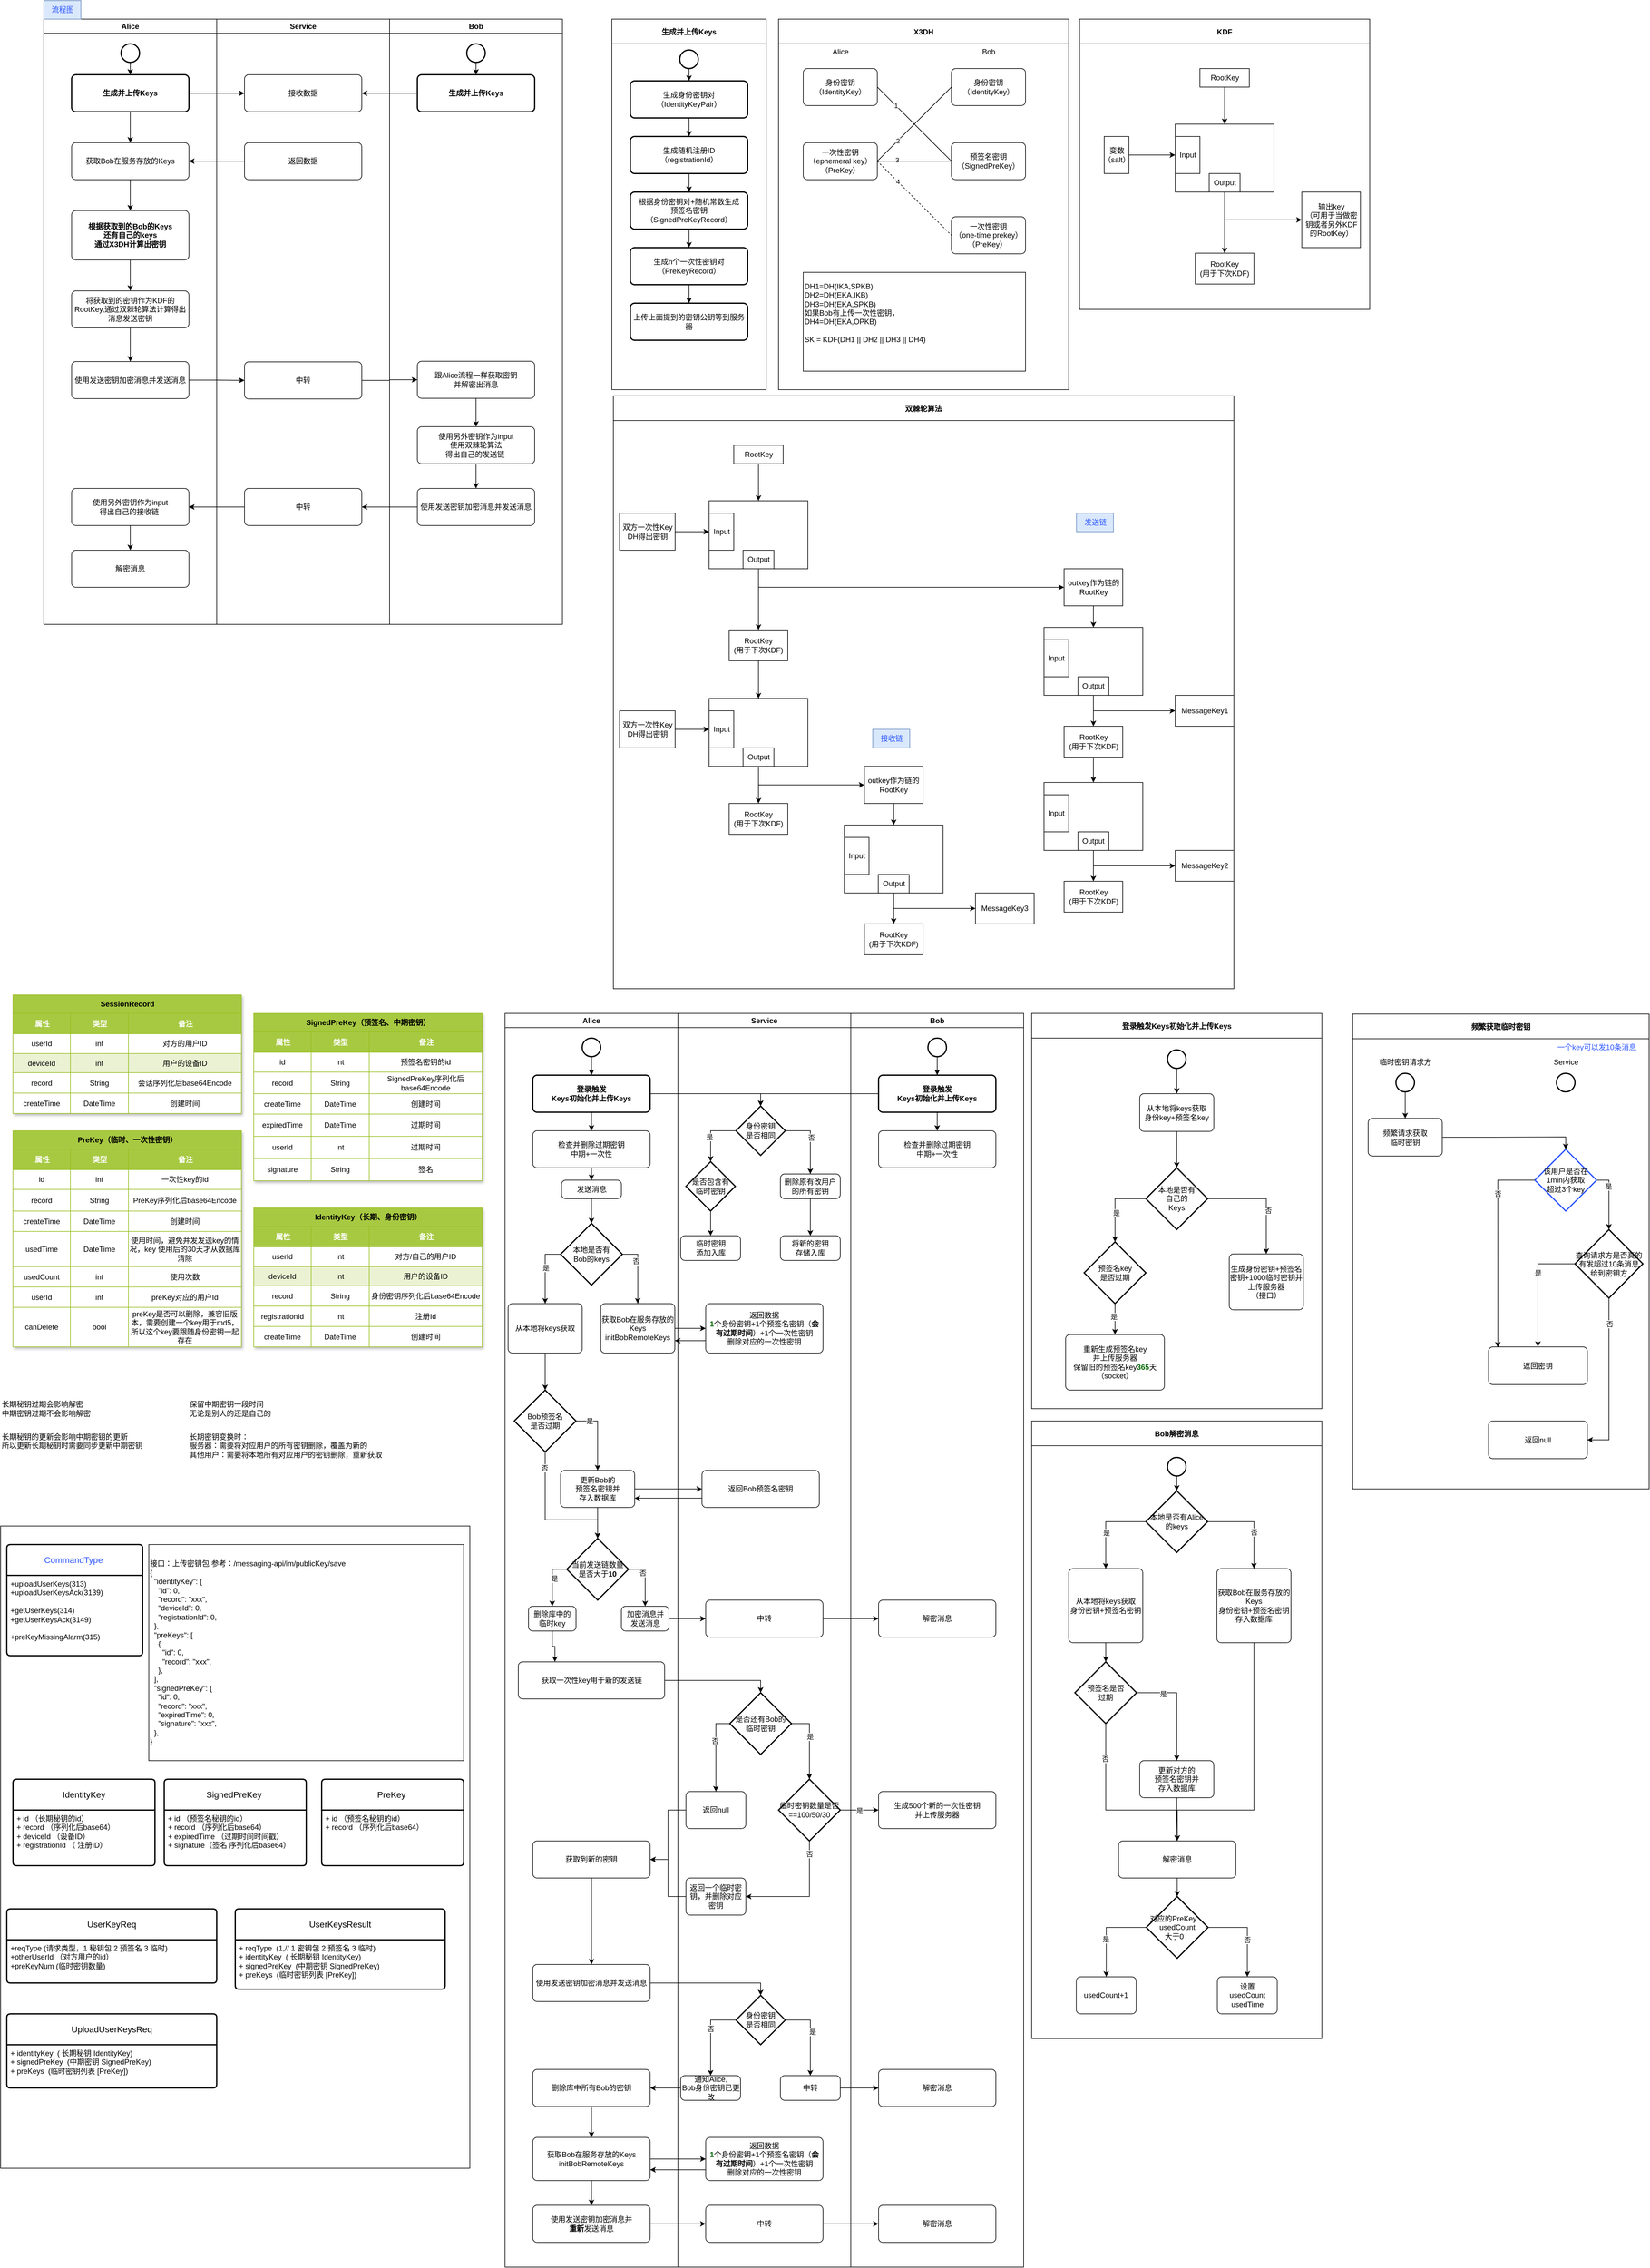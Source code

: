 <mxfile version="28.0.7">
  <diagram name="Page-1" id="gE_Jl_AhiK2FuCOz425i">
    <mxGraphModel dx="1426" dy="751" grid="1" gridSize="10" guides="1" tooltips="1" connect="1" arrows="1" fold="1" page="1" pageScale="1" pageWidth="827" pageHeight="1169" math="0" shadow="0">
      <root>
        <mxCell id="0" />
        <mxCell id="1" parent="0" />
        <mxCell id="6F-x8fM-XHsesa39RUJ2-330" value="" style="rounded=0;whiteSpace=wrap;html=1;" parent="1" vertex="1">
          <mxGeometry x="10" y="2470" width="760" height="1040" as="geometry" />
        </mxCell>
        <mxCell id="V8p2LZqgIIOydE5HTveQ-61" value="生成并上传Keys" style="swimlane;startSize=40;horizontal=1;containerType=tree;" parent="1" vertex="1">
          <mxGeometry x="1000" y="30" width="250" height="600" as="geometry" />
        </mxCell>
        <mxCell id="V8p2LZqgIIOydE5HTveQ-67" style="edgeStyle=orthogonalEdgeStyle;rounded=0;orthogonalLoop=1;jettySize=auto;html=1;exitX=0.5;exitY=1;exitDx=0;exitDy=0;exitPerimeter=0;" parent="V8p2LZqgIIOydE5HTveQ-61" source="V8p2LZqgIIOydE5HTveQ-65" target="V8p2LZqgIIOydE5HTveQ-66" edge="1">
          <mxGeometry relative="1" as="geometry" />
        </mxCell>
        <mxCell id="V8p2LZqgIIOydE5HTveQ-65" value="" style="strokeWidth=2;html=1;shape=mxgraph.flowchart.start_2;whiteSpace=wrap;" parent="V8p2LZqgIIOydE5HTveQ-61" vertex="1">
          <mxGeometry x="110" y="50" width="30" height="30" as="geometry" />
        </mxCell>
        <mxCell id="V8p2LZqgIIOydE5HTveQ-69" style="edgeStyle=orthogonalEdgeStyle;rounded=0;orthogonalLoop=1;jettySize=auto;html=1;exitX=0.5;exitY=1;exitDx=0;exitDy=0;entryX=0.5;entryY=0;entryDx=0;entryDy=0;" parent="V8p2LZqgIIOydE5HTveQ-61" source="V8p2LZqgIIOydE5HTveQ-66" target="V8p2LZqgIIOydE5HTveQ-72" edge="1">
          <mxGeometry relative="1" as="geometry">
            <mxPoint x="180" y="220" as="targetPoint" />
          </mxGeometry>
        </mxCell>
        <mxCell id="V8p2LZqgIIOydE5HTveQ-66" value="生成身份密钥对&lt;div&gt;（IdentityKeyPair）&lt;/div&gt;" style="rounded=1;whiteSpace=wrap;html=1;absoluteArcSize=1;arcSize=14;strokeWidth=2;" parent="V8p2LZqgIIOydE5HTveQ-61" vertex="1">
          <mxGeometry x="30" y="100" width="190" height="60" as="geometry" />
        </mxCell>
        <mxCell id="V8p2LZqgIIOydE5HTveQ-71" style="edgeStyle=orthogonalEdgeStyle;rounded=0;orthogonalLoop=1;jettySize=auto;html=1;exitX=0.5;exitY=1;exitDx=0;exitDy=0;" parent="V8p2LZqgIIOydE5HTveQ-61" source="V8p2LZqgIIOydE5HTveQ-68" target="V8p2LZqgIIOydE5HTveQ-70" edge="1">
          <mxGeometry relative="1" as="geometry" />
        </mxCell>
        <mxCell id="V8p2LZqgIIOydE5HTveQ-68" value="根据身份密钥对+随机常数生成&lt;div&gt;预签名密钥（SignedPreKeyRecord）&lt;/div&gt;" style="rounded=1;whiteSpace=wrap;html=1;absoluteArcSize=1;arcSize=14;strokeWidth=2;" parent="V8p2LZqgIIOydE5HTveQ-61" vertex="1">
          <mxGeometry x="30" y="280" width="190" height="60" as="geometry" />
        </mxCell>
        <mxCell id="V8p2LZqgIIOydE5HTveQ-75" style="edgeStyle=orthogonalEdgeStyle;rounded=0;orthogonalLoop=1;jettySize=auto;html=1;exitX=0.5;exitY=1;exitDx=0;exitDy=0;" parent="V8p2LZqgIIOydE5HTveQ-61" source="V8p2LZqgIIOydE5HTveQ-70" target="V8p2LZqgIIOydE5HTveQ-74" edge="1">
          <mxGeometry relative="1" as="geometry" />
        </mxCell>
        <mxCell id="V8p2LZqgIIOydE5HTveQ-70" value="生成n个一次性密钥对&lt;br&gt;（PreKeyRecord）" style="rounded=1;whiteSpace=wrap;html=1;absoluteArcSize=1;arcSize=14;strokeWidth=2;" parent="V8p2LZqgIIOydE5HTveQ-61" vertex="1">
          <mxGeometry x="30" y="370" width="190" height="60" as="geometry" />
        </mxCell>
        <mxCell id="V8p2LZqgIIOydE5HTveQ-73" style="edgeStyle=orthogonalEdgeStyle;rounded=0;orthogonalLoop=1;jettySize=auto;html=1;exitX=0.5;exitY=1;exitDx=0;exitDy=0;" parent="V8p2LZqgIIOydE5HTveQ-61" source="V8p2LZqgIIOydE5HTveQ-72" target="V8p2LZqgIIOydE5HTveQ-68" edge="1">
          <mxGeometry relative="1" as="geometry" />
        </mxCell>
        <mxCell id="V8p2LZqgIIOydE5HTveQ-72" value="生成随机注册ID&lt;br&gt;（registrationId）" style="rounded=1;whiteSpace=wrap;html=1;absoluteArcSize=1;arcSize=14;strokeWidth=2;" parent="V8p2LZqgIIOydE5HTveQ-61" vertex="1">
          <mxGeometry x="30" y="190" width="190" height="60" as="geometry" />
        </mxCell>
        <mxCell id="V8p2LZqgIIOydE5HTveQ-74" value="上传上面提到的密钥公钥等到服务器" style="rounded=1;whiteSpace=wrap;html=1;absoluteArcSize=1;arcSize=14;strokeWidth=2;" parent="V8p2LZqgIIOydE5HTveQ-61" vertex="1">
          <mxGeometry x="30" y="460" width="190" height="60" as="geometry" />
        </mxCell>
        <mxCell id="V8p2LZqgIIOydE5HTveQ-86" value="" style="group" parent="1" vertex="1" connectable="0">
          <mxGeometry x="80" y="30" width="840" height="980" as="geometry" />
        </mxCell>
        <mxCell id="V8p2LZqgIIOydE5HTveQ-21" value="Alice" style="swimlane;whiteSpace=wrap" parent="V8p2LZqgIIOydE5HTveQ-86" vertex="1">
          <mxGeometry width="280" height="980" as="geometry" />
        </mxCell>
        <mxCell id="V8p2LZqgIIOydE5HTveQ-78" style="edgeStyle=orthogonalEdgeStyle;rounded=0;orthogonalLoop=1;jettySize=auto;html=1;exitX=0.5;exitY=1;exitDx=0;exitDy=0;exitPerimeter=0;" parent="V8p2LZqgIIOydE5HTveQ-21" source="V8p2LZqgIIOydE5HTveQ-60" target="V8p2LZqgIIOydE5HTveQ-77" edge="1">
          <mxGeometry relative="1" as="geometry" />
        </mxCell>
        <mxCell id="V8p2LZqgIIOydE5HTveQ-60" value="" style="strokeWidth=2;html=1;shape=mxgraph.flowchart.start_2;whiteSpace=wrap;" parent="V8p2LZqgIIOydE5HTveQ-21" vertex="1">
          <mxGeometry x="125" y="40" width="30" height="30" as="geometry" />
        </mxCell>
        <mxCell id="V8p2LZqgIIOydE5HTveQ-89" style="edgeStyle=orthogonalEdgeStyle;rounded=0;orthogonalLoop=1;jettySize=auto;html=1;exitX=0.5;exitY=1;exitDx=0;exitDy=0;" parent="V8p2LZqgIIOydE5HTveQ-21" source="V8p2LZqgIIOydE5HTveQ-77" target="V8p2LZqgIIOydE5HTveQ-85" edge="1">
          <mxGeometry relative="1" as="geometry" />
        </mxCell>
        <mxCell id="V8p2LZqgIIOydE5HTveQ-77" value="&lt;span style=&quot;font-weight: 700; text-wrap-mode: nowrap;&quot;&gt;生成并上传Keys&lt;/span&gt;" style="rounded=1;whiteSpace=wrap;html=1;absoluteArcSize=1;arcSize=14;strokeWidth=2;" parent="V8p2LZqgIIOydE5HTveQ-21" vertex="1">
          <mxGeometry x="45" y="90" width="190" height="60" as="geometry" />
        </mxCell>
        <mxCell id="xNrX6KRHu17jHrZVfqm7-13" style="edgeStyle=orthogonalEdgeStyle;rounded=0;orthogonalLoop=1;jettySize=auto;html=1;exitX=0.5;exitY=1;exitDx=0;exitDy=0;" parent="V8p2LZqgIIOydE5HTveQ-21" source="V8p2LZqgIIOydE5HTveQ-85" target="xNrX6KRHu17jHrZVfqm7-12" edge="1">
          <mxGeometry relative="1" as="geometry" />
        </mxCell>
        <mxCell id="V8p2LZqgIIOydE5HTveQ-85" value="获取Bob在服务存放的Keys" style="rounded=1;whiteSpace=wrap;html=1;absoluteArcSize=1;arcSize=14;strokeWidth=1;" parent="V8p2LZqgIIOydE5HTveQ-21" vertex="1">
          <mxGeometry x="45" y="200" width="190" height="60" as="geometry" />
        </mxCell>
        <mxCell id="xNrX6KRHu17jHrZVfqm7-153" style="edgeStyle=orthogonalEdgeStyle;rounded=0;orthogonalLoop=1;jettySize=auto;html=1;exitX=0.5;exitY=1;exitDx=0;exitDy=0;" parent="V8p2LZqgIIOydE5HTveQ-21" source="xNrX6KRHu17jHrZVfqm7-12" target="xNrX6KRHu17jHrZVfqm7-152" edge="1">
          <mxGeometry relative="1" as="geometry" />
        </mxCell>
        <mxCell id="xNrX6KRHu17jHrZVfqm7-12" value="&lt;b&gt;根据获取到的Bob的Keys&lt;br&gt;还有自己的keys&lt;br&gt;通过X3DH计算出密钥&lt;/b&gt;" style="rounded=1;whiteSpace=wrap;html=1;absoluteArcSize=1;arcSize=14;strokeWidth=1;" parent="V8p2LZqgIIOydE5HTveQ-21" vertex="1">
          <mxGeometry x="45" y="310" width="190" height="80" as="geometry" />
        </mxCell>
        <mxCell id="xNrX6KRHu17jHrZVfqm7-155" style="edgeStyle=orthogonalEdgeStyle;rounded=0;orthogonalLoop=1;jettySize=auto;html=1;" parent="V8p2LZqgIIOydE5HTveQ-21" source="xNrX6KRHu17jHrZVfqm7-152" target="xNrX6KRHu17jHrZVfqm7-154" edge="1">
          <mxGeometry relative="1" as="geometry" />
        </mxCell>
        <mxCell id="xNrX6KRHu17jHrZVfqm7-152" value="将获取到的密钥作为KDF的RootKey,通过双棘轮算法计算得出消息发送密钥" style="rounded=1;whiteSpace=wrap;html=1;absoluteArcSize=1;arcSize=14;strokeWidth=1;" parent="V8p2LZqgIIOydE5HTveQ-21" vertex="1">
          <mxGeometry x="45" y="440" width="190" height="60" as="geometry" />
        </mxCell>
        <mxCell id="xNrX6KRHu17jHrZVfqm7-154" value="使用发送密钥加密消息并发送消息" style="rounded=1;whiteSpace=wrap;html=1;absoluteArcSize=1;arcSize=14;strokeWidth=1;" parent="V8p2LZqgIIOydE5HTveQ-21" vertex="1">
          <mxGeometry x="45" y="554.5" width="190" height="60" as="geometry" />
        </mxCell>
        <mxCell id="xNrX6KRHu17jHrZVfqm7-169" style="edgeStyle=orthogonalEdgeStyle;rounded=0;orthogonalLoop=1;jettySize=auto;html=1;" parent="V8p2LZqgIIOydE5HTveQ-21" source="xNrX6KRHu17jHrZVfqm7-166" target="xNrX6KRHu17jHrZVfqm7-168" edge="1">
          <mxGeometry relative="1" as="geometry" />
        </mxCell>
        <mxCell id="xNrX6KRHu17jHrZVfqm7-166" value="使用另外密钥作为input&lt;div&gt;得出自己的接收链&amp;nbsp;&lt;/div&gt;" style="rounded=1;whiteSpace=wrap;html=1;absoluteArcSize=1;arcSize=14;strokeWidth=1;" parent="V8p2LZqgIIOydE5HTveQ-21" vertex="1">
          <mxGeometry x="45" y="760" width="190" height="60" as="geometry" />
        </mxCell>
        <mxCell id="xNrX6KRHu17jHrZVfqm7-168" value="解密消息" style="rounded=1;whiteSpace=wrap;html=1;absoluteArcSize=1;arcSize=14;strokeWidth=1;" parent="V8p2LZqgIIOydE5HTveQ-21" vertex="1">
          <mxGeometry x="45" y="860" width="190" height="60" as="geometry" />
        </mxCell>
        <mxCell id="V8p2LZqgIIOydE5HTveQ-30" value="Service" style="swimlane;whiteSpace=wrap;startSize=23;" parent="V8p2LZqgIIOydE5HTveQ-86" vertex="1">
          <mxGeometry x="280" width="280" height="980" as="geometry" />
        </mxCell>
        <mxCell id="V8p2LZqgIIOydE5HTveQ-81" value="接收数据" style="rounded=1;whiteSpace=wrap;html=1;absoluteArcSize=1;arcSize=14;strokeWidth=1;" parent="V8p2LZqgIIOydE5HTveQ-30" vertex="1">
          <mxGeometry x="45" y="90" width="190" height="60" as="geometry" />
        </mxCell>
        <mxCell id="V8p2LZqgIIOydE5HTveQ-87" value="返回数据" style="rounded=1;whiteSpace=wrap;html=1;absoluteArcSize=1;arcSize=14;strokeWidth=1;" parent="V8p2LZqgIIOydE5HTveQ-30" vertex="1">
          <mxGeometry x="45" y="200" width="190" height="60" as="geometry" />
        </mxCell>
        <mxCell id="xNrX6KRHu17jHrZVfqm7-156" value="中转" style="rounded=1;whiteSpace=wrap;html=1;absoluteArcSize=1;arcSize=14;strokeWidth=1;" parent="V8p2LZqgIIOydE5HTveQ-30" vertex="1">
          <mxGeometry x="45" y="555" width="190" height="60" as="geometry" />
        </mxCell>
        <mxCell id="xNrX6KRHu17jHrZVfqm7-164" value="中转" style="rounded=1;whiteSpace=wrap;html=1;absoluteArcSize=1;arcSize=14;strokeWidth=1;" parent="V8p2LZqgIIOydE5HTveQ-30" vertex="1">
          <mxGeometry x="45" y="760" width="190" height="60" as="geometry" />
        </mxCell>
        <mxCell id="V8p2LZqgIIOydE5HTveQ-49" value="Bob" style="swimlane;whiteSpace=wrap" parent="V8p2LZqgIIOydE5HTveQ-86" vertex="1">
          <mxGeometry x="560" width="280" height="980" as="geometry" />
        </mxCell>
        <mxCell id="V8p2LZqgIIOydE5HTveQ-79" style="edgeStyle=orthogonalEdgeStyle;rounded=0;orthogonalLoop=1;jettySize=auto;html=1;exitX=0.5;exitY=1;exitDx=0;exitDy=0;exitPerimeter=0;" parent="V8p2LZqgIIOydE5HTveQ-49" source="V8p2LZqgIIOydE5HTveQ-58" target="V8p2LZqgIIOydE5HTveQ-76" edge="1">
          <mxGeometry relative="1" as="geometry" />
        </mxCell>
        <mxCell id="V8p2LZqgIIOydE5HTveQ-58" value="" style="strokeWidth=2;html=1;shape=mxgraph.flowchart.start_2;whiteSpace=wrap;" parent="V8p2LZqgIIOydE5HTveQ-49" vertex="1">
          <mxGeometry x="125" y="40" width="30" height="30" as="geometry" />
        </mxCell>
        <mxCell id="V8p2LZqgIIOydE5HTveQ-76" value="&lt;span style=&quot;font-weight: 700; text-wrap-mode: nowrap;&quot;&gt;生成并上传Keys&lt;/span&gt;" style="rounded=1;whiteSpace=wrap;html=1;absoluteArcSize=1;arcSize=14;strokeWidth=2;" parent="V8p2LZqgIIOydE5HTveQ-49" vertex="1">
          <mxGeometry x="45" y="90" width="190" height="60" as="geometry" />
        </mxCell>
        <mxCell id="xNrX6KRHu17jHrZVfqm7-161" style="edgeStyle=orthogonalEdgeStyle;rounded=0;orthogonalLoop=1;jettySize=auto;html=1;" parent="V8p2LZqgIIOydE5HTveQ-49" source="xNrX6KRHu17jHrZVfqm7-158" target="xNrX6KRHu17jHrZVfqm7-160" edge="1">
          <mxGeometry relative="1" as="geometry" />
        </mxCell>
        <mxCell id="xNrX6KRHu17jHrZVfqm7-158" value="跟Alice流程一样获取密钥&lt;div&gt;并解密出消息&lt;/div&gt;" style="rounded=1;whiteSpace=wrap;html=1;absoluteArcSize=1;arcSize=14;strokeWidth=1;" parent="V8p2LZqgIIOydE5HTveQ-49" vertex="1">
          <mxGeometry x="45" y="554" width="190" height="60" as="geometry" />
        </mxCell>
        <mxCell id="xNrX6KRHu17jHrZVfqm7-163" style="edgeStyle=orthogonalEdgeStyle;rounded=0;orthogonalLoop=1;jettySize=auto;html=1;" parent="V8p2LZqgIIOydE5HTveQ-49" source="xNrX6KRHu17jHrZVfqm7-160" target="xNrX6KRHu17jHrZVfqm7-162" edge="1">
          <mxGeometry relative="1" as="geometry" />
        </mxCell>
        <mxCell id="xNrX6KRHu17jHrZVfqm7-160" value="使用另外密钥作为input&lt;div&gt;使用双棘轮算法&lt;br&gt;&lt;div&gt;得出自己的发送链&amp;nbsp;&lt;/div&gt;&lt;/div&gt;" style="rounded=1;whiteSpace=wrap;html=1;absoluteArcSize=1;arcSize=14;strokeWidth=1;" parent="V8p2LZqgIIOydE5HTveQ-49" vertex="1">
          <mxGeometry x="45" y="660" width="190" height="60" as="geometry" />
        </mxCell>
        <mxCell id="xNrX6KRHu17jHrZVfqm7-162" value="使用发送密钥加密消息并发送消息" style="rounded=1;whiteSpace=wrap;html=1;absoluteArcSize=1;arcSize=14;strokeWidth=1;" parent="V8p2LZqgIIOydE5HTveQ-49" vertex="1">
          <mxGeometry x="45" y="760" width="190" height="60" as="geometry" />
        </mxCell>
        <mxCell id="V8p2LZqgIIOydE5HTveQ-83" style="edgeStyle=orthogonalEdgeStyle;rounded=0;orthogonalLoop=1;jettySize=auto;html=1;exitX=1;exitY=0.5;exitDx=0;exitDy=0;" parent="V8p2LZqgIIOydE5HTveQ-86" source="V8p2LZqgIIOydE5HTveQ-77" target="V8p2LZqgIIOydE5HTveQ-81" edge="1">
          <mxGeometry relative="1" as="geometry" />
        </mxCell>
        <mxCell id="V8p2LZqgIIOydE5HTveQ-82" style="edgeStyle=orthogonalEdgeStyle;rounded=0;orthogonalLoop=1;jettySize=auto;html=1;exitX=0;exitY=0.5;exitDx=0;exitDy=0;" parent="V8p2LZqgIIOydE5HTveQ-86" source="V8p2LZqgIIOydE5HTveQ-76" target="V8p2LZqgIIOydE5HTveQ-81" edge="1">
          <mxGeometry relative="1" as="geometry" />
        </mxCell>
        <mxCell id="V8p2LZqgIIOydE5HTveQ-88" style="edgeStyle=orthogonalEdgeStyle;rounded=0;orthogonalLoop=1;jettySize=auto;html=1;exitX=0;exitY=0.5;exitDx=0;exitDy=0;" parent="V8p2LZqgIIOydE5HTveQ-86" source="V8p2LZqgIIOydE5HTveQ-87" target="V8p2LZqgIIOydE5HTveQ-85" edge="1">
          <mxGeometry relative="1" as="geometry" />
        </mxCell>
        <mxCell id="xNrX6KRHu17jHrZVfqm7-157" style="edgeStyle=orthogonalEdgeStyle;rounded=0;orthogonalLoop=1;jettySize=auto;html=1;" parent="V8p2LZqgIIOydE5HTveQ-86" source="xNrX6KRHu17jHrZVfqm7-154" target="xNrX6KRHu17jHrZVfqm7-156" edge="1">
          <mxGeometry relative="1" as="geometry" />
        </mxCell>
        <mxCell id="xNrX6KRHu17jHrZVfqm7-159" style="edgeStyle=orthogonalEdgeStyle;rounded=0;orthogonalLoop=1;jettySize=auto;html=1;exitX=1;exitY=0.5;exitDx=0;exitDy=0;" parent="V8p2LZqgIIOydE5HTveQ-86" source="xNrX6KRHu17jHrZVfqm7-156" target="xNrX6KRHu17jHrZVfqm7-158" edge="1">
          <mxGeometry relative="1" as="geometry" />
        </mxCell>
        <mxCell id="xNrX6KRHu17jHrZVfqm7-165" style="edgeStyle=orthogonalEdgeStyle;rounded=0;orthogonalLoop=1;jettySize=auto;html=1;" parent="V8p2LZqgIIOydE5HTveQ-86" source="xNrX6KRHu17jHrZVfqm7-162" target="xNrX6KRHu17jHrZVfqm7-164" edge="1">
          <mxGeometry relative="1" as="geometry" />
        </mxCell>
        <mxCell id="xNrX6KRHu17jHrZVfqm7-167" style="edgeStyle=orthogonalEdgeStyle;rounded=0;orthogonalLoop=1;jettySize=auto;html=1;" parent="V8p2LZqgIIOydE5HTveQ-86" source="xNrX6KRHu17jHrZVfqm7-164" target="xNrX6KRHu17jHrZVfqm7-166" edge="1">
          <mxGeometry relative="1" as="geometry" />
        </mxCell>
        <mxCell id="V8p2LZqgIIOydE5HTveQ-91" value="X3DH" style="swimlane;startSize=40;horizontal=1;containerType=tree;" parent="1" vertex="1">
          <mxGeometry x="1270" y="30" width="470" height="600" as="geometry" />
        </mxCell>
        <mxCell id="xNrX6KRHu17jHrZVfqm7-1" style="rounded=0;orthogonalLoop=1;jettySize=auto;html=1;exitX=1;exitY=0.5;exitDx=0;exitDy=0;entryX=0;entryY=0.5;entryDx=0;entryDy=0;endArrow=none;startFill=0;" parent="V8p2LZqgIIOydE5HTveQ-91" source="V8p2LZqgIIOydE5HTveQ-103" target="V8p2LZqgIIOydE5HTveQ-106" edge="1">
          <mxGeometry relative="1" as="geometry" />
        </mxCell>
        <mxCell id="xNrX6KRHu17jHrZVfqm7-2" value="1" style="edgeLabel;html=1;align=center;verticalAlign=middle;resizable=0;points=[];" parent="xNrX6KRHu17jHrZVfqm7-1" vertex="1" connectable="0">
          <mxGeometry x="-0.09" y="2" relative="1" as="geometry">
            <mxPoint x="-26" y="-23" as="offset" />
          </mxGeometry>
        </mxCell>
        <mxCell id="V8p2LZqgIIOydE5HTveQ-103" value="身份密钥&lt;br&gt;（IdentityKey）" style="rounded=1;whiteSpace=wrap;html=1;absoluteArcSize=1;arcSize=14;strokeWidth=1;" parent="V8p2LZqgIIOydE5HTveQ-91" vertex="1">
          <mxGeometry x="40" y="80" width="120" height="60" as="geometry" />
        </mxCell>
        <mxCell id="V8p2LZqgIIOydE5HTveQ-104" value="身份密钥&lt;br&gt;（IdentityKey）" style="rounded=1;whiteSpace=wrap;html=1;absoluteArcSize=1;arcSize=14;strokeWidth=1;" parent="V8p2LZqgIIOydE5HTveQ-91" vertex="1">
          <mxGeometry x="280" y="80" width="120" height="60" as="geometry" />
        </mxCell>
        <mxCell id="xNrX6KRHu17jHrZVfqm7-5" style="rounded=0;orthogonalLoop=1;jettySize=auto;html=1;exitX=1;exitY=0.5;exitDx=0;exitDy=0;entryX=0;entryY=0.5;entryDx=0;entryDy=0;endArrow=none;startFill=0;" parent="V8p2LZqgIIOydE5HTveQ-91" source="V8p2LZqgIIOydE5HTveQ-105" target="V8p2LZqgIIOydE5HTveQ-104" edge="1">
          <mxGeometry relative="1" as="geometry" />
        </mxCell>
        <mxCell id="xNrX6KRHu17jHrZVfqm7-6" value="2" style="edgeLabel;html=1;align=center;verticalAlign=middle;resizable=0;points=[];" parent="xNrX6KRHu17jHrZVfqm7-5" vertex="1" connectable="0">
          <mxGeometry x="-0.446" relative="1" as="geometry">
            <mxPoint as="offset" />
          </mxGeometry>
        </mxCell>
        <mxCell id="xNrX6KRHu17jHrZVfqm7-9" style="rounded=0;orthogonalLoop=1;jettySize=auto;html=1;exitX=1;exitY=0.5;exitDx=0;exitDy=0;entryX=0;entryY=0.5;entryDx=0;entryDy=0;endArrow=none;startFill=0;dashed=1;" parent="V8p2LZqgIIOydE5HTveQ-91" source="V8p2LZqgIIOydE5HTveQ-105" target="V8p2LZqgIIOydE5HTveQ-107" edge="1">
          <mxGeometry relative="1" as="geometry" />
        </mxCell>
        <mxCell id="xNrX6KRHu17jHrZVfqm7-10" value="4" style="edgeLabel;html=1;align=center;verticalAlign=middle;resizable=0;points=[];" parent="xNrX6KRHu17jHrZVfqm7-9" vertex="1" connectable="0">
          <mxGeometry x="-0.45" relative="1" as="geometry">
            <mxPoint as="offset" />
          </mxGeometry>
        </mxCell>
        <mxCell id="V8p2LZqgIIOydE5HTveQ-105" value="一次性密钥&lt;br&gt;（ephemeral key）&lt;br&gt;&lt;div&gt;（PreKey）&lt;/div&gt;" style="rounded=1;whiteSpace=wrap;html=1;absoluteArcSize=1;arcSize=14;strokeWidth=1;" parent="V8p2LZqgIIOydE5HTveQ-91" vertex="1">
          <mxGeometry x="40" y="200" width="120" height="60" as="geometry" />
        </mxCell>
        <mxCell id="V8p2LZqgIIOydE5HTveQ-106" value="预签名密钥&lt;br&gt;（SignedPreKey）" style="rounded=1;whiteSpace=wrap;html=1;absoluteArcSize=1;arcSize=14;strokeWidth=1;" parent="V8p2LZqgIIOydE5HTveQ-91" vertex="1">
          <mxGeometry x="280" y="200" width="120" height="60" as="geometry" />
        </mxCell>
        <mxCell id="V8p2LZqgIIOydE5HTveQ-107" value="一次性密钥&lt;div&gt;&lt;span class=&quot;eusoft-eudic-chrome-extension-translate-content eusoft-eudic-chrome-extension-translate-content-style-italic quote&quot;&gt;（one-time prekey）&lt;br class=&quot;ng-star-inserted&quot;&gt;&lt;span class=&quot;eusoft-eudic-chrome-extension-translate-topbottom-space ng-star-inserted&quot;&gt;&lt;/span&gt;&lt;span class=&quot;eusoft-eudic-chrome-extension-translate-topbottom-space ng-star-inserted&quot;&gt;&lt;/span&gt;&lt;span class=&quot;eusoft-eudic-translate-loading-tag&quot;&gt;&lt;/span&gt;&lt;/span&gt;&lt;div data-eusoft-did-translate-attribute-en=&quot;1&quot;&gt;（PreKey）&lt;span class=&quot;eusoft-eudic-chrome-extension-translate-content eusoft-eudic-chrome-extension-translate-content-style-italic quote&quot;&gt;&lt;span class=&quot;eusoft-eudic-chrome-extension-translate-white-space ng-star-inserted&quot;&gt;&amp;nbsp;&lt;/span&gt;&lt;span class=&quot;eusoft-eudic-translate-loading-tag&quot;&gt;&lt;/span&gt;&lt;/span&gt;&lt;/div&gt;&lt;/div&gt;" style="rounded=1;whiteSpace=wrap;html=1;absoluteArcSize=1;arcSize=14;strokeWidth=1;" parent="V8p2LZqgIIOydE5HTveQ-91" vertex="1">
          <mxGeometry x="280" y="320" width="120" height="60" as="geometry" />
        </mxCell>
        <mxCell id="V8p2LZqgIIOydE5HTveQ-108" value="Alice" style="text;html=1;align=center;verticalAlign=middle;resizable=0;points=[];autosize=1;strokeColor=none;fillColor=none;" parent="V8p2LZqgIIOydE5HTveQ-91" vertex="1">
          <mxGeometry x="75" y="38" width="50" height="30" as="geometry" />
        </mxCell>
        <mxCell id="V8p2LZqgIIOydE5HTveQ-109" value="Bob" style="text;html=1;align=center;verticalAlign=middle;resizable=0;points=[];autosize=1;strokeColor=none;fillColor=none;" parent="V8p2LZqgIIOydE5HTveQ-91" vertex="1">
          <mxGeometry x="320" y="38" width="40" height="30" as="geometry" />
        </mxCell>
        <mxCell id="xNrX6KRHu17jHrZVfqm7-7" style="rounded=0;orthogonalLoop=1;jettySize=auto;html=1;exitX=1;exitY=0.5;exitDx=0;exitDy=0;endArrow=none;startFill=0;entryX=0;entryY=0.5;entryDx=0;entryDy=0;" parent="V8p2LZqgIIOydE5HTveQ-91" source="V8p2LZqgIIOydE5HTveQ-105" target="V8p2LZqgIIOydE5HTveQ-106" edge="1">
          <mxGeometry relative="1" as="geometry">
            <mxPoint x="260" y="240" as="targetPoint" />
          </mxGeometry>
        </mxCell>
        <mxCell id="xNrX6KRHu17jHrZVfqm7-8" value="3" style="edgeLabel;html=1;align=center;verticalAlign=middle;resizable=0;points=[];" parent="xNrX6KRHu17jHrZVfqm7-7" vertex="1" connectable="0">
          <mxGeometry x="-0.473" y="2" relative="1" as="geometry">
            <mxPoint as="offset" />
          </mxGeometry>
        </mxCell>
        <mxCell id="xNrX6KRHu17jHrZVfqm7-11" value="DH1=DH(IKA,SPKB)&lt;br&gt;DH2=DH(EKA,IKB)&lt;div&gt;DH3=DH(EKA,SPKB)&lt;/div&gt;&lt;div&gt;如果Bob有上传一次性密钥，&lt;/div&gt;&lt;div data-eusoft-did-translate-attribute-en=&quot;1&quot;&gt;DH4=DH(EKA,OPKB)&lt;span style=&quot;display: none !important;&quot; class=&quot;eusoft-eudic-chrome-extension-translate-content eusoft-eudic-chrome-extension-translate-content-style-italic quote&quot;&gt;&lt;span class=&quot;eusoft-eudic-chrome-extension-translate-white-space ng-star-inserted&quot;&gt;&amp;nbsp;&lt;/span&gt;&lt;span style=&quot;text-decoration-color: rgb(32, 33, 36); font-size: 0.8em !important;&quot; class=&quot;eusoft-eudic-chrome-extension-translate-item eusoft-eudic-chrome-extension-translate-inner-content ng-star-inserted&quot;&gt;&lt;span&gt;DH4=DH（EKA，OK）&lt;/span&gt;&lt;/span&gt;&lt;/span&gt;&lt;/div&gt;&lt;div data-eusoft-did-translate-attribute-en=&quot;1&quot;&gt;&lt;br&gt;&lt;/div&gt;&lt;div data-eusoft-did-translate-attribute-en=&quot;1&quot;&gt;SK = KDF(DH1 || DH2 || DH3 || DH4)&lt;/div&gt;&lt;div data-eusoft-did-translate-attribute-en=&quot;1&quot;&gt;&lt;br&gt;&lt;/div&gt;&lt;div&gt;&lt;div&gt;&lt;br&gt;&lt;/div&gt;&lt;/div&gt;" style="whiteSpace=wrap;html=1;align=left;" parent="V8p2LZqgIIOydE5HTveQ-91" vertex="1">
          <mxGeometry x="40" y="410" width="360" height="160" as="geometry" />
        </mxCell>
        <mxCell id="xNrX6KRHu17jHrZVfqm7-14" value="KDF" style="swimlane;startSize=40;horizontal=1;containerType=tree;" parent="1" vertex="1">
          <mxGeometry x="1757.5" y="30" width="470" height="470" as="geometry" />
        </mxCell>
        <mxCell id="xNrX6KRHu17jHrZVfqm7-35" style="edgeStyle=orthogonalEdgeStyle;rounded=0;orthogonalLoop=1;jettySize=auto;html=1;exitX=0.5;exitY=1;exitDx=0;exitDy=0;entryX=0.5;entryY=0;entryDx=0;entryDy=0;" parent="xNrX6KRHu17jHrZVfqm7-14" source="xNrX6KRHu17jHrZVfqm7-32" target="xNrX6KRHu17jHrZVfqm7-30" edge="1">
          <mxGeometry relative="1" as="geometry" />
        </mxCell>
        <mxCell id="xNrX6KRHu17jHrZVfqm7-32" value="RootKey" style="whiteSpace=wrap;html=1;" parent="xNrX6KRHu17jHrZVfqm7-14" vertex="1">
          <mxGeometry x="195" y="80" width="80" height="30" as="geometry" />
        </mxCell>
        <mxCell id="xNrX6KRHu17jHrZVfqm7-40" style="edgeStyle=orthogonalEdgeStyle;rounded=0;orthogonalLoop=1;jettySize=auto;html=1;exitX=1;exitY=0.5;exitDx=0;exitDy=0;entryX=0;entryY=0.5;entryDx=0;entryDy=0;" parent="xNrX6KRHu17jHrZVfqm7-14" source="xNrX6KRHu17jHrZVfqm7-39" target="xNrX6KRHu17jHrZVfqm7-36" edge="1">
          <mxGeometry relative="1" as="geometry" />
        </mxCell>
        <mxCell id="xNrX6KRHu17jHrZVfqm7-39" value="变数&lt;br&gt;（salt）" style="whiteSpace=wrap;html=1;" parent="xNrX6KRHu17jHrZVfqm7-14" vertex="1">
          <mxGeometry x="40" y="190" width="40" height="60" as="geometry" />
        </mxCell>
        <mxCell id="xNrX6KRHu17jHrZVfqm7-41" value="" style="group" parent="xNrX6KRHu17jHrZVfqm7-14" vertex="1" connectable="0">
          <mxGeometry x="155" y="170" width="160" height="110" as="geometry" />
        </mxCell>
        <mxCell id="xNrX6KRHu17jHrZVfqm7-30" value="" style="whiteSpace=wrap;html=1;" parent="xNrX6KRHu17jHrZVfqm7-41" vertex="1">
          <mxGeometry width="160" height="110" as="geometry" />
        </mxCell>
        <mxCell id="xNrX6KRHu17jHrZVfqm7-36" value="Input" style="whiteSpace=wrap;html=1;" parent="xNrX6KRHu17jHrZVfqm7-41" vertex="1">
          <mxGeometry y="20" width="40" height="60" as="geometry" />
        </mxCell>
        <mxCell id="xNrX6KRHu17jHrZVfqm7-37" value="Output" style="whiteSpace=wrap;html=1;" parent="xNrX6KRHu17jHrZVfqm7-41" vertex="1">
          <mxGeometry x="55" y="80" width="50" height="30" as="geometry" />
        </mxCell>
        <mxCell id="xNrX6KRHu17jHrZVfqm7-42" value="RootKey&lt;div&gt;(用于下次KDF)&lt;span style=&quot;display: none !important;&quot; class=&quot;eusoft-eudic-chrome-extension-translate-content eusoft-eudic-chrome-extension-translate-content-style-italic quote&quot;&gt;&lt;span class=&quot;eusoft-eudic-chrome-extension-translate-white-space ng-star-inserted&quot;&gt;&amp;nbsp;&lt;/span&gt;&lt;span style=&quot;text-decoration-color: #202124FF !important; font-size: 0.8em !important;&quot; class=&quot;eusoft-eudic-chrome-extension-translate-item eusoft-eudic-chrome-extension-translate-inner-content ng-star-inserted&quot;&gt;&lt;span&gt;根键&lt;/span&gt;&lt;/span&gt;&lt;/span&gt;&lt;/div&gt;" style="whiteSpace=wrap;html=1;" parent="xNrX6KRHu17jHrZVfqm7-14" vertex="1">
          <mxGeometry x="187.5" y="379" width="95" height="50" as="geometry" />
        </mxCell>
        <mxCell id="xNrX6KRHu17jHrZVfqm7-43" style="edgeStyle=orthogonalEdgeStyle;rounded=0;orthogonalLoop=1;jettySize=auto;html=1;exitX=0.5;exitY=1;exitDx=0;exitDy=0;" parent="xNrX6KRHu17jHrZVfqm7-14" source="xNrX6KRHu17jHrZVfqm7-37" target="xNrX6KRHu17jHrZVfqm7-42" edge="1">
          <mxGeometry relative="1" as="geometry">
            <Array as="points">
              <mxPoint x="235" y="340" />
              <mxPoint x="235" y="340" />
            </Array>
          </mxGeometry>
        </mxCell>
        <mxCell id="xNrX6KRHu17jHrZVfqm7-57" value="输出key&lt;div&gt;&lt;span style=&quot;display: none !important;&quot; class=&quot;eusoft-eudic-chrome-extension-translate-content eusoft-eudic-chrome-extension-translate-content-style-italic quote&quot;&gt;&lt;span class=&quot;eusoft-eudic-chrome-extension-translate-white-space ng-star-inserted&quot;&gt;&amp;nbsp;&lt;/span&gt;&lt;span style=&quot;text-decoration-color: rgb(32, 33, 36); font-size: 0.8em !important;&quot; class=&quot;eusoft-eudic-chrome-extension-translate-item eusoft-eudic-chrome-extension-translate-inner-content ng-star-inserted&quot;&gt;&lt;span&gt;根键&lt;/span&gt;&lt;/span&gt;&lt;/span&gt;&lt;/div&gt;&lt;div&gt;（可用于当做密钥或者另外KDF的RootKey）&lt;/div&gt;" style="whiteSpace=wrap;html=1;" parent="xNrX6KRHu17jHrZVfqm7-14" vertex="1">
          <mxGeometry x="360" y="280" width="95" height="90" as="geometry" />
        </mxCell>
        <mxCell id="xNrX6KRHu17jHrZVfqm7-58" style="edgeStyle=orthogonalEdgeStyle;rounded=0;orthogonalLoop=1;jettySize=auto;html=1;entryX=0;entryY=0.5;entryDx=0;entryDy=0;" parent="xNrX6KRHu17jHrZVfqm7-14" source="xNrX6KRHu17jHrZVfqm7-30" target="xNrX6KRHu17jHrZVfqm7-57" edge="1">
          <mxGeometry relative="1" as="geometry">
            <mxPoint x="310" y="320" as="targetPoint" />
            <Array as="points">
              <mxPoint x="235" y="325" />
            </Array>
          </mxGeometry>
        </mxCell>
        <mxCell id="xNrX6KRHu17jHrZVfqm7-59" value="双棘轮算法" style="swimlane;startSize=40;horizontal=1;containerType=tree;" parent="1" vertex="1">
          <mxGeometry x="1002.5" y="640" width="1005" height="960" as="geometry" />
        </mxCell>
        <mxCell id="xNrX6KRHu17jHrZVfqm7-60" style="edgeStyle=orthogonalEdgeStyle;rounded=0;orthogonalLoop=1;jettySize=auto;html=1;exitX=0.5;exitY=1;exitDx=0;exitDy=0;entryX=0.5;entryY=0;entryDx=0;entryDy=0;" parent="xNrX6KRHu17jHrZVfqm7-59" source="xNrX6KRHu17jHrZVfqm7-61" target="xNrX6KRHu17jHrZVfqm7-65" edge="1">
          <mxGeometry relative="1" as="geometry" />
        </mxCell>
        <mxCell id="xNrX6KRHu17jHrZVfqm7-61" value="RootKey" style="whiteSpace=wrap;html=1;" parent="xNrX6KRHu17jHrZVfqm7-59" vertex="1">
          <mxGeometry x="195" y="80" width="80" height="30" as="geometry" />
        </mxCell>
        <mxCell id="xNrX6KRHu17jHrZVfqm7-62" style="edgeStyle=orthogonalEdgeStyle;rounded=0;orthogonalLoop=1;jettySize=auto;html=1;exitX=1;exitY=0.5;exitDx=0;exitDy=0;entryX=0;entryY=0.5;entryDx=0;entryDy=0;" parent="xNrX6KRHu17jHrZVfqm7-59" source="xNrX6KRHu17jHrZVfqm7-63" target="xNrX6KRHu17jHrZVfqm7-66" edge="1">
          <mxGeometry relative="1" as="geometry" />
        </mxCell>
        <mxCell id="xNrX6KRHu17jHrZVfqm7-63" value="双方一次性Key&lt;div&gt;DH得出密钥&lt;/div&gt;" style="whiteSpace=wrap;html=1;" parent="xNrX6KRHu17jHrZVfqm7-59" vertex="1">
          <mxGeometry x="10" y="190" width="90" height="60" as="geometry" />
        </mxCell>
        <mxCell id="xNrX6KRHu17jHrZVfqm7-64" value="" style="group" parent="xNrX6KRHu17jHrZVfqm7-59" vertex="1" connectable="0">
          <mxGeometry x="155" y="170" width="160" height="110" as="geometry" />
        </mxCell>
        <mxCell id="xNrX6KRHu17jHrZVfqm7-65" value="" style="whiteSpace=wrap;html=1;" parent="xNrX6KRHu17jHrZVfqm7-64" vertex="1">
          <mxGeometry width="160" height="110" as="geometry" />
        </mxCell>
        <mxCell id="xNrX6KRHu17jHrZVfqm7-66" value="Input" style="whiteSpace=wrap;html=1;" parent="xNrX6KRHu17jHrZVfqm7-64" vertex="1">
          <mxGeometry y="20" width="40" height="60" as="geometry" />
        </mxCell>
        <mxCell id="xNrX6KRHu17jHrZVfqm7-67" value="Output" style="whiteSpace=wrap;html=1;" parent="xNrX6KRHu17jHrZVfqm7-64" vertex="1">
          <mxGeometry x="55" y="80" width="50" height="30" as="geometry" />
        </mxCell>
        <mxCell id="xNrX6KRHu17jHrZVfqm7-78" style="edgeStyle=orthogonalEdgeStyle;rounded=0;orthogonalLoop=1;jettySize=auto;html=1;exitX=0.5;exitY=1;exitDx=0;exitDy=0;" parent="xNrX6KRHu17jHrZVfqm7-59" source="xNrX6KRHu17jHrZVfqm7-68" target="xNrX6KRHu17jHrZVfqm7-75" edge="1">
          <mxGeometry relative="1" as="geometry" />
        </mxCell>
        <mxCell id="xNrX6KRHu17jHrZVfqm7-68" value="RootKey&lt;div&gt;(用于下次KDF)&lt;span style=&quot;display: none !important;&quot; class=&quot;eusoft-eudic-chrome-extension-translate-content eusoft-eudic-chrome-extension-translate-content-style-italic quote&quot;&gt;&lt;span class=&quot;eusoft-eudic-chrome-extension-translate-white-space ng-star-inserted&quot;&gt;&amp;nbsp;&lt;/span&gt;&lt;span style=&quot;text-decoration-color: #202124FF !important; font-size: 0.8em !important;&quot; class=&quot;eusoft-eudic-chrome-extension-translate-item eusoft-eudic-chrome-extension-translate-inner-content ng-star-inserted&quot;&gt;&lt;span&gt;根键&lt;/span&gt;&lt;/span&gt;&lt;/span&gt;&lt;/div&gt;" style="whiteSpace=wrap;html=1;" parent="xNrX6KRHu17jHrZVfqm7-59" vertex="1">
          <mxGeometry x="187.5" y="379" width="95" height="50" as="geometry" />
        </mxCell>
        <mxCell id="xNrX6KRHu17jHrZVfqm7-69" style="edgeStyle=orthogonalEdgeStyle;rounded=0;orthogonalLoop=1;jettySize=auto;html=1;exitX=0.5;exitY=1;exitDx=0;exitDy=0;" parent="xNrX6KRHu17jHrZVfqm7-59" source="xNrX6KRHu17jHrZVfqm7-67" target="xNrX6KRHu17jHrZVfqm7-68" edge="1">
          <mxGeometry relative="1" as="geometry">
            <Array as="points">
              <mxPoint x="235" y="340" />
              <mxPoint x="235" y="340" />
            </Array>
          </mxGeometry>
        </mxCell>
        <mxCell id="xNrX6KRHu17jHrZVfqm7-72" style="edgeStyle=orthogonalEdgeStyle;rounded=0;orthogonalLoop=1;jettySize=auto;html=1;exitX=1;exitY=0.5;exitDx=0;exitDy=0;entryX=0;entryY=0.5;entryDx=0;entryDy=0;" parent="xNrX6KRHu17jHrZVfqm7-59" source="xNrX6KRHu17jHrZVfqm7-73" target="xNrX6KRHu17jHrZVfqm7-76" edge="1">
          <mxGeometry relative="1" as="geometry" />
        </mxCell>
        <mxCell id="xNrX6KRHu17jHrZVfqm7-73" value="双方一次性Key&lt;div&gt;DH得出密钥&lt;/div&gt;" style="whiteSpace=wrap;html=1;" parent="xNrX6KRHu17jHrZVfqm7-59" vertex="1">
          <mxGeometry x="10" y="510" width="90" height="60" as="geometry" />
        </mxCell>
        <mxCell id="xNrX6KRHu17jHrZVfqm7-74" value="" style="group" parent="xNrX6KRHu17jHrZVfqm7-59" vertex="1" connectable="0">
          <mxGeometry x="155" y="490" width="160" height="110" as="geometry" />
        </mxCell>
        <mxCell id="xNrX6KRHu17jHrZVfqm7-75" value="" style="whiteSpace=wrap;html=1;" parent="xNrX6KRHu17jHrZVfqm7-74" vertex="1">
          <mxGeometry width="160" height="110" as="geometry" />
        </mxCell>
        <mxCell id="xNrX6KRHu17jHrZVfqm7-76" value="Input" style="whiteSpace=wrap;html=1;" parent="xNrX6KRHu17jHrZVfqm7-74" vertex="1">
          <mxGeometry y="20" width="40" height="60" as="geometry" />
        </mxCell>
        <mxCell id="xNrX6KRHu17jHrZVfqm7-77" value="Output" style="whiteSpace=wrap;html=1;" parent="xNrX6KRHu17jHrZVfqm7-74" vertex="1">
          <mxGeometry x="55" y="80" width="50" height="30" as="geometry" />
        </mxCell>
        <mxCell id="xNrX6KRHu17jHrZVfqm7-79" value="RootKey&lt;div&gt;(用于下次KDF)&lt;span style=&quot;display: none !important;&quot; class=&quot;eusoft-eudic-chrome-extension-translate-content eusoft-eudic-chrome-extension-translate-content-style-italic quote&quot;&gt;&lt;span class=&quot;eusoft-eudic-chrome-extension-translate-white-space ng-star-inserted&quot;&gt;&amp;nbsp;&lt;/span&gt;&lt;span style=&quot;text-decoration-color: #202124FF !important; font-size: 0.8em !important;&quot; class=&quot;eusoft-eudic-chrome-extension-translate-item eusoft-eudic-chrome-extension-translate-inner-content ng-star-inserted&quot;&gt;&lt;span&gt;根键&lt;/span&gt;&lt;/span&gt;&lt;/span&gt;&lt;/div&gt;" style="whiteSpace=wrap;html=1;" parent="xNrX6KRHu17jHrZVfqm7-59" vertex="1">
          <mxGeometry x="187.5" y="660" width="95" height="50" as="geometry" />
        </mxCell>
        <mxCell id="xNrX6KRHu17jHrZVfqm7-80" style="edgeStyle=orthogonalEdgeStyle;rounded=0;orthogonalLoop=1;jettySize=auto;html=1;exitX=0.5;exitY=1;exitDx=0;exitDy=0;" parent="xNrX6KRHu17jHrZVfqm7-59" source="xNrX6KRHu17jHrZVfqm7-77" target="xNrX6KRHu17jHrZVfqm7-79" edge="1">
          <mxGeometry relative="1" as="geometry" />
        </mxCell>
        <mxCell id="xNrX6KRHu17jHrZVfqm7-81" style="edgeStyle=orthogonalEdgeStyle;rounded=0;orthogonalLoop=1;jettySize=auto;html=1;entryX=0;entryY=0.5;entryDx=0;entryDy=0;exitX=0.5;exitY=1;exitDx=0;exitDy=0;" parent="xNrX6KRHu17jHrZVfqm7-59" source="xNrX6KRHu17jHrZVfqm7-67" target="xNrX6KRHu17jHrZVfqm7-70" edge="1">
          <mxGeometry relative="1" as="geometry" />
        </mxCell>
        <mxCell id="xNrX6KRHu17jHrZVfqm7-95" style="edgeStyle=orthogonalEdgeStyle;rounded=0;orthogonalLoop=1;jettySize=auto;html=1;exitX=0.5;exitY=1;exitDx=0;exitDy=0;entryX=0.5;entryY=0;entryDx=0;entryDy=0;" parent="xNrX6KRHu17jHrZVfqm7-59" source="xNrX6KRHu17jHrZVfqm7-87" target="xNrX6KRHu17jHrZVfqm7-92" edge="1">
          <mxGeometry relative="1" as="geometry" />
        </mxCell>
        <mxCell id="xNrX6KRHu17jHrZVfqm7-91" value="" style="group" parent="xNrX6KRHu17jHrZVfqm7-59" vertex="1" connectable="0">
          <mxGeometry x="697.5" y="626" width="160" height="110" as="geometry" />
        </mxCell>
        <mxCell id="xNrX6KRHu17jHrZVfqm7-92" value="" style="whiteSpace=wrap;html=1;" parent="xNrX6KRHu17jHrZVfqm7-91" vertex="1">
          <mxGeometry width="160" height="110" as="geometry" />
        </mxCell>
        <mxCell id="xNrX6KRHu17jHrZVfqm7-93" value="Input" style="whiteSpace=wrap;html=1;" parent="xNrX6KRHu17jHrZVfqm7-91" vertex="1">
          <mxGeometry y="20" width="40" height="60" as="geometry" />
        </mxCell>
        <mxCell id="xNrX6KRHu17jHrZVfqm7-94" value="Output" style="whiteSpace=wrap;html=1;" parent="xNrX6KRHu17jHrZVfqm7-91" vertex="1">
          <mxGeometry x="55" y="80" width="50" height="30" as="geometry" />
        </mxCell>
        <mxCell id="xNrX6KRHu17jHrZVfqm7-96" value="RootKey&lt;div&gt;(用于下次KDF)&lt;span style=&quot;display: none !important;&quot; class=&quot;eusoft-eudic-chrome-extension-translate-content eusoft-eudic-chrome-extension-translate-content-style-italic quote&quot;&gt;&lt;span class=&quot;eusoft-eudic-chrome-extension-translate-white-space ng-star-inserted&quot;&gt;&amp;nbsp;&lt;/span&gt;&lt;span style=&quot;text-decoration-color: #202124FF !important; font-size: 0.8em !important;&quot; class=&quot;eusoft-eudic-chrome-extension-translate-item eusoft-eudic-chrome-extension-translate-inner-content ng-star-inserted&quot;&gt;&lt;span&gt;根键&lt;/span&gt;&lt;/span&gt;&lt;/span&gt;&lt;/div&gt;" style="whiteSpace=wrap;html=1;" parent="xNrX6KRHu17jHrZVfqm7-59" vertex="1">
          <mxGeometry x="730" y="786" width="95" height="50" as="geometry" />
        </mxCell>
        <mxCell id="xNrX6KRHu17jHrZVfqm7-97" style="edgeStyle=orthogonalEdgeStyle;rounded=0;orthogonalLoop=1;jettySize=auto;html=1;exitX=0.5;exitY=1;exitDx=0;exitDy=0;" parent="xNrX6KRHu17jHrZVfqm7-59" source="xNrX6KRHu17jHrZVfqm7-94" target="xNrX6KRHu17jHrZVfqm7-96" edge="1">
          <mxGeometry relative="1" as="geometry" />
        </mxCell>
        <mxCell id="xNrX6KRHu17jHrZVfqm7-98" value="MessageKey2" style="whiteSpace=wrap;html=1;" parent="xNrX6KRHu17jHrZVfqm7-59" vertex="1">
          <mxGeometry x="910" y="736" width="95" height="50" as="geometry" />
        </mxCell>
        <mxCell id="xNrX6KRHu17jHrZVfqm7-99" style="edgeStyle=orthogonalEdgeStyle;rounded=0;orthogonalLoop=1;jettySize=auto;html=1;exitX=0.5;exitY=1;exitDx=0;exitDy=0;" parent="xNrX6KRHu17jHrZVfqm7-59" source="xNrX6KRHu17jHrZVfqm7-94" target="xNrX6KRHu17jHrZVfqm7-98" edge="1">
          <mxGeometry relative="1" as="geometry" />
        </mxCell>
        <mxCell id="xNrX6KRHu17jHrZVfqm7-100" value="发送链" style="text;html=1;align=center;verticalAlign=middle;resizable=0;points=[];autosize=1;strokeColor=#6c8ebf;fillColor=#dae8fc;fontColor=#2C56FF;" parent="xNrX6KRHu17jHrZVfqm7-59" vertex="1">
          <mxGeometry x="750" y="190" width="60" height="30" as="geometry" />
        </mxCell>
        <mxCell id="xNrX6KRHu17jHrZVfqm7-127" value="" style="group" parent="xNrX6KRHu17jHrZVfqm7-59" vertex="1" connectable="0">
          <mxGeometry x="697.5" y="280" width="307.5" height="305" as="geometry" />
        </mxCell>
        <mxCell id="xNrX6KRHu17jHrZVfqm7-86" style="edgeStyle=orthogonalEdgeStyle;rounded=0;orthogonalLoop=1;jettySize=auto;html=1;exitX=0.5;exitY=1;exitDx=0;exitDy=0;" parent="xNrX6KRHu17jHrZVfqm7-127" source="xNrX6KRHu17jHrZVfqm7-70" target="xNrX6KRHu17jHrZVfqm7-83" edge="1">
          <mxGeometry relative="1" as="geometry" />
        </mxCell>
        <mxCell id="xNrX6KRHu17jHrZVfqm7-70" value="outkey作为链的RootKey" style="whiteSpace=wrap;html=1;" parent="xNrX6KRHu17jHrZVfqm7-127" vertex="1">
          <mxGeometry x="32.5" width="95" height="60" as="geometry" />
        </mxCell>
        <mxCell id="xNrX6KRHu17jHrZVfqm7-82" value="" style="group" parent="xNrX6KRHu17jHrZVfqm7-127" vertex="1" connectable="0">
          <mxGeometry y="95" width="160" height="110" as="geometry" />
        </mxCell>
        <mxCell id="xNrX6KRHu17jHrZVfqm7-83" value="" style="whiteSpace=wrap;html=1;" parent="xNrX6KRHu17jHrZVfqm7-82" vertex="1">
          <mxGeometry width="160" height="110" as="geometry" />
        </mxCell>
        <mxCell id="xNrX6KRHu17jHrZVfqm7-84" value="Input" style="whiteSpace=wrap;html=1;" parent="xNrX6KRHu17jHrZVfqm7-82" vertex="1">
          <mxGeometry y="20" width="40" height="60" as="geometry" />
        </mxCell>
        <mxCell id="xNrX6KRHu17jHrZVfqm7-85" value="Output" style="whiteSpace=wrap;html=1;" parent="xNrX6KRHu17jHrZVfqm7-82" vertex="1">
          <mxGeometry x="55" y="80" width="50" height="30" as="geometry" />
        </mxCell>
        <mxCell id="xNrX6KRHu17jHrZVfqm7-87" value="RootKey&lt;div&gt;(用于下次KDF)&lt;span style=&quot;display: none !important;&quot; class=&quot;eusoft-eudic-chrome-extension-translate-content eusoft-eudic-chrome-extension-translate-content-style-italic quote&quot;&gt;&lt;span class=&quot;eusoft-eudic-chrome-extension-translate-white-space ng-star-inserted&quot;&gt;&amp;nbsp;&lt;/span&gt;&lt;span style=&quot;text-decoration-color: #202124FF !important; font-size: 0.8em !important;&quot; class=&quot;eusoft-eudic-chrome-extension-translate-item eusoft-eudic-chrome-extension-translate-inner-content ng-star-inserted&quot;&gt;&lt;span&gt;根键&lt;/span&gt;&lt;/span&gt;&lt;/span&gt;&lt;/div&gt;" style="whiteSpace=wrap;html=1;" parent="xNrX6KRHu17jHrZVfqm7-127" vertex="1">
          <mxGeometry x="32.5" y="255" width="95" height="50" as="geometry" />
        </mxCell>
        <mxCell id="xNrX6KRHu17jHrZVfqm7-88" style="edgeStyle=orthogonalEdgeStyle;rounded=0;orthogonalLoop=1;jettySize=auto;html=1;exitX=0.5;exitY=1;exitDx=0;exitDy=0;" parent="xNrX6KRHu17jHrZVfqm7-127" source="xNrX6KRHu17jHrZVfqm7-85" target="xNrX6KRHu17jHrZVfqm7-87" edge="1">
          <mxGeometry relative="1" as="geometry" />
        </mxCell>
        <mxCell id="xNrX6KRHu17jHrZVfqm7-89" value="MessageKey1" style="whiteSpace=wrap;html=1;" parent="xNrX6KRHu17jHrZVfqm7-127" vertex="1">
          <mxGeometry x="212.5" y="205" width="95" height="50" as="geometry" />
        </mxCell>
        <mxCell id="xNrX6KRHu17jHrZVfqm7-90" style="edgeStyle=orthogonalEdgeStyle;rounded=0;orthogonalLoop=1;jettySize=auto;html=1;exitX=0.5;exitY=1;exitDx=0;exitDy=0;entryX=0;entryY=0.5;entryDx=0;entryDy=0;" parent="xNrX6KRHu17jHrZVfqm7-127" source="xNrX6KRHu17jHrZVfqm7-85" target="xNrX6KRHu17jHrZVfqm7-89" edge="1">
          <mxGeometry relative="1" as="geometry" />
        </mxCell>
        <mxCell id="xNrX6KRHu17jHrZVfqm7-139" value="" style="group" parent="xNrX6KRHu17jHrZVfqm7-59" vertex="1" connectable="0">
          <mxGeometry x="374" y="600" width="307.5" height="305" as="geometry" />
        </mxCell>
        <mxCell id="xNrX6KRHu17jHrZVfqm7-140" style="edgeStyle=orthogonalEdgeStyle;rounded=0;orthogonalLoop=1;jettySize=auto;html=1;exitX=0.5;exitY=1;exitDx=0;exitDy=0;" parent="xNrX6KRHu17jHrZVfqm7-139" source="xNrX6KRHu17jHrZVfqm7-141" target="xNrX6KRHu17jHrZVfqm7-143" edge="1">
          <mxGeometry relative="1" as="geometry" />
        </mxCell>
        <mxCell id="xNrX6KRHu17jHrZVfqm7-141" value="outkey作为链的RootKey" style="whiteSpace=wrap;html=1;" parent="xNrX6KRHu17jHrZVfqm7-139" vertex="1">
          <mxGeometry x="32.5" width="95" height="60" as="geometry" />
        </mxCell>
        <mxCell id="xNrX6KRHu17jHrZVfqm7-142" value="" style="group" parent="xNrX6KRHu17jHrZVfqm7-139" vertex="1" connectable="0">
          <mxGeometry y="95" width="160" height="110" as="geometry" />
        </mxCell>
        <mxCell id="xNrX6KRHu17jHrZVfqm7-143" value="" style="whiteSpace=wrap;html=1;" parent="xNrX6KRHu17jHrZVfqm7-142" vertex="1">
          <mxGeometry width="160" height="110" as="geometry" />
        </mxCell>
        <mxCell id="xNrX6KRHu17jHrZVfqm7-144" value="Input" style="whiteSpace=wrap;html=1;" parent="xNrX6KRHu17jHrZVfqm7-142" vertex="1">
          <mxGeometry y="20" width="40" height="60" as="geometry" />
        </mxCell>
        <mxCell id="xNrX6KRHu17jHrZVfqm7-145" value="Output" style="whiteSpace=wrap;html=1;" parent="xNrX6KRHu17jHrZVfqm7-142" vertex="1">
          <mxGeometry x="55" y="80" width="50" height="30" as="geometry" />
        </mxCell>
        <mxCell id="xNrX6KRHu17jHrZVfqm7-146" value="RootKey&lt;div&gt;(用于下次KDF)&lt;span style=&quot;display: none !important;&quot; class=&quot;eusoft-eudic-chrome-extension-translate-content eusoft-eudic-chrome-extension-translate-content-style-italic quote&quot;&gt;&lt;span class=&quot;eusoft-eudic-chrome-extension-translate-white-space ng-star-inserted&quot;&gt;&amp;nbsp;&lt;/span&gt;&lt;span style=&quot;text-decoration-color: #202124FF !important; font-size: 0.8em !important;&quot; class=&quot;eusoft-eudic-chrome-extension-translate-item eusoft-eudic-chrome-extension-translate-inner-content ng-star-inserted&quot;&gt;&lt;span&gt;根键&lt;/span&gt;&lt;/span&gt;&lt;/span&gt;&lt;/div&gt;" style="whiteSpace=wrap;html=1;" parent="xNrX6KRHu17jHrZVfqm7-139" vertex="1">
          <mxGeometry x="32.5" y="255" width="95" height="50" as="geometry" />
        </mxCell>
        <mxCell id="xNrX6KRHu17jHrZVfqm7-147" style="edgeStyle=orthogonalEdgeStyle;rounded=0;orthogonalLoop=1;jettySize=auto;html=1;exitX=0.5;exitY=1;exitDx=0;exitDy=0;" parent="xNrX6KRHu17jHrZVfqm7-139" source="xNrX6KRHu17jHrZVfqm7-145" target="xNrX6KRHu17jHrZVfqm7-146" edge="1">
          <mxGeometry relative="1" as="geometry" />
        </mxCell>
        <mxCell id="xNrX6KRHu17jHrZVfqm7-148" value="MessageKey3" style="whiteSpace=wrap;html=1;" parent="xNrX6KRHu17jHrZVfqm7-139" vertex="1">
          <mxGeometry x="212.5" y="205" width="95" height="50" as="geometry" />
        </mxCell>
        <mxCell id="xNrX6KRHu17jHrZVfqm7-149" style="edgeStyle=orthogonalEdgeStyle;rounded=0;orthogonalLoop=1;jettySize=auto;html=1;exitX=0.5;exitY=1;exitDx=0;exitDy=0;entryX=0;entryY=0.5;entryDx=0;entryDy=0;" parent="xNrX6KRHu17jHrZVfqm7-139" source="xNrX6KRHu17jHrZVfqm7-145" target="xNrX6KRHu17jHrZVfqm7-148" edge="1">
          <mxGeometry relative="1" as="geometry" />
        </mxCell>
        <mxCell id="xNrX6KRHu17jHrZVfqm7-150" style="edgeStyle=orthogonalEdgeStyle;rounded=0;orthogonalLoop=1;jettySize=auto;html=1;exitX=0.5;exitY=1;exitDx=0;exitDy=0;entryX=0;entryY=0.5;entryDx=0;entryDy=0;" parent="xNrX6KRHu17jHrZVfqm7-59" source="xNrX6KRHu17jHrZVfqm7-77" target="xNrX6KRHu17jHrZVfqm7-141" edge="1">
          <mxGeometry relative="1" as="geometry" />
        </mxCell>
        <mxCell id="xNrX6KRHu17jHrZVfqm7-151" value="接收链" style="text;html=1;align=center;verticalAlign=middle;resizable=0;points=[];autosize=1;strokeColor=#6c8ebf;fillColor=#dae8fc;fontColor=#2C56FF;" parent="xNrX6KRHu17jHrZVfqm7-59" vertex="1">
          <mxGeometry x="420" y="540" width="60" height="30" as="geometry" />
        </mxCell>
        <mxCell id="xNrX6KRHu17jHrZVfqm7-170" value="流程图" style="text;html=1;align=center;verticalAlign=middle;resizable=0;points=[];autosize=1;strokeColor=#6c8ebf;fillColor=#dae8fc;fontColor=#2C56FF;" parent="1" vertex="1">
          <mxGeometry x="80" width="60" height="30" as="geometry" />
        </mxCell>
        <mxCell id="1FXNFH5LTsJXX8TBDDXL-121" value="Assets" style="childLayout=tableLayout;recursiveResize=0;strokeColor=#98bf21;fillColor=#A7C942;shadow=1;" parent="1" vertex="1">
          <mxGeometry x="30" y="1610" width="370" height="192" as="geometry" />
        </mxCell>
        <mxCell id="1FXNFH5LTsJXX8TBDDXL-122" style="shape=tableRow;horizontal=0;startSize=0;swimlaneHead=0;swimlaneBody=0;top=0;left=0;bottom=0;right=0;dropTarget=0;collapsible=0;recursiveResize=0;expand=0;fontStyle=0;strokeColor=inherit;fillColor=#ffffff;" parent="1FXNFH5LTsJXX8TBDDXL-121" vertex="1">
          <mxGeometry width="370" height="30" as="geometry" />
        </mxCell>
        <mxCell id="1FXNFH5LTsJXX8TBDDXL-123" value="&lt;span style=&quot;font-weight: 700;&quot;&gt;SessionRecord&lt;/span&gt;" style="connectable=0;recursiveResize=0;strokeColor=inherit;fillColor=#A7C942;align=center;html=1;rowspan=1;colspan=3;" parent="1FXNFH5LTsJXX8TBDDXL-122" vertex="1">
          <mxGeometry width="370" height="30" as="geometry">
            <mxRectangle width="93" height="30" as="alternateBounds" />
          </mxGeometry>
        </mxCell>
        <mxCell id="1FXNFH5LTsJXX8TBDDXL-124" value="Title 2" style="connectable=0;recursiveResize=0;strokeColor=inherit;fillColor=#A7C942;align=center;html=1;" parent="1FXNFH5LTsJXX8TBDDXL-122" vertex="1" visible="0">
          <mxGeometry x="93" width="94" height="30" as="geometry">
            <mxRectangle width="94" height="30" as="alternateBounds" />
          </mxGeometry>
        </mxCell>
        <mxCell id="1FXNFH5LTsJXX8TBDDXL-125" value="Title 3" style="connectable=0;recursiveResize=0;strokeColor=inherit;fillColor=#A7C942;align=center;html=1;" parent="1FXNFH5LTsJXX8TBDDXL-122" vertex="1" visible="0">
          <mxGeometry x="187" width="183" height="30" as="geometry">
            <mxRectangle width="183" height="30" as="alternateBounds" />
          </mxGeometry>
        </mxCell>
        <mxCell id="1FXNFH5LTsJXX8TBDDXL-148" style="shape=tableRow;horizontal=0;startSize=0;swimlaneHead=0;swimlaneBody=0;top=0;left=0;bottom=0;right=0;dropTarget=0;collapsible=0;recursiveResize=0;expand=0;fontStyle=0;strokeColor=inherit;fillColor=#ffffff;" parent="1FXNFH5LTsJXX8TBDDXL-121" vertex="1">
          <mxGeometry y="30" width="370" height="33" as="geometry" />
        </mxCell>
        <mxCell id="1FXNFH5LTsJXX8TBDDXL-149" value="属性" style="connectable=0;recursiveResize=0;strokeColor=inherit;fillColor=#A7C942;align=center;fontStyle=1;fontColor=#FFFFFF;html=1;" parent="1FXNFH5LTsJXX8TBDDXL-148" vertex="1">
          <mxGeometry width="93" height="33" as="geometry">
            <mxRectangle width="93" height="33" as="alternateBounds" />
          </mxGeometry>
        </mxCell>
        <mxCell id="1FXNFH5LTsJXX8TBDDXL-150" value="类型" style="connectable=0;recursiveResize=0;strokeColor=inherit;fillColor=#A7C942;align=center;fontStyle=1;fontColor=#FFFFFF;html=1;" parent="1FXNFH5LTsJXX8TBDDXL-148" vertex="1">
          <mxGeometry x="93" width="94" height="33" as="geometry">
            <mxRectangle width="94" height="33" as="alternateBounds" />
          </mxGeometry>
        </mxCell>
        <mxCell id="1FXNFH5LTsJXX8TBDDXL-151" value="备注" style="connectable=0;recursiveResize=0;strokeColor=inherit;fillColor=#A7C942;align=center;fontStyle=1;fontColor=#FFFFFF;html=1;" parent="1FXNFH5LTsJXX8TBDDXL-148" vertex="1">
          <mxGeometry x="187" width="183" height="33" as="geometry">
            <mxRectangle width="183" height="33" as="alternateBounds" />
          </mxGeometry>
        </mxCell>
        <mxCell id="1FXNFH5LTsJXX8TBDDXL-126" value="" style="shape=tableRow;horizontal=0;startSize=0;swimlaneHead=0;swimlaneBody=0;top=0;left=0;bottom=0;right=0;dropTarget=0;collapsible=0;recursiveResize=0;expand=0;fontStyle=0;strokeColor=inherit;fillColor=#ffffff;" parent="1FXNFH5LTsJXX8TBDDXL-121" vertex="1">
          <mxGeometry y="63" width="370" height="32" as="geometry" />
        </mxCell>
        <mxCell id="1FXNFH5LTsJXX8TBDDXL-127" value="&lt;span style=&quot;text-align: left;&quot;&gt;userId&lt;/span&gt;" style="connectable=0;recursiveResize=0;strokeColor=inherit;fillColor=inherit;align=center;whiteSpace=wrap;html=1;" parent="1FXNFH5LTsJXX8TBDDXL-126" vertex="1">
          <mxGeometry width="93" height="32" as="geometry">
            <mxRectangle width="93" height="32" as="alternateBounds" />
          </mxGeometry>
        </mxCell>
        <mxCell id="1FXNFH5LTsJXX8TBDDXL-128" value="int" style="connectable=0;recursiveResize=0;strokeColor=inherit;fillColor=inherit;align=center;whiteSpace=wrap;html=1;" parent="1FXNFH5LTsJXX8TBDDXL-126" vertex="1">
          <mxGeometry x="93" width="94" height="32" as="geometry">
            <mxRectangle width="94" height="32" as="alternateBounds" />
          </mxGeometry>
        </mxCell>
        <mxCell id="1FXNFH5LTsJXX8TBDDXL-129" value="对方的用户ID" style="connectable=0;recursiveResize=0;strokeColor=inherit;fillColor=inherit;align=center;whiteSpace=wrap;html=1;" parent="1FXNFH5LTsJXX8TBDDXL-126" vertex="1">
          <mxGeometry x="187" width="183" height="32" as="geometry">
            <mxRectangle width="183" height="32" as="alternateBounds" />
          </mxGeometry>
        </mxCell>
        <mxCell id="1FXNFH5LTsJXX8TBDDXL-130" value="" style="shape=tableRow;horizontal=0;startSize=0;swimlaneHead=0;swimlaneBody=0;top=0;left=0;bottom=0;right=0;dropTarget=0;collapsible=0;recursiveResize=0;expand=0;fontStyle=1;strokeColor=inherit;fillColor=#EAF2D3;" parent="1FXNFH5LTsJXX8TBDDXL-121" vertex="1">
          <mxGeometry y="95" width="370" height="31" as="geometry" />
        </mxCell>
        <mxCell id="1FXNFH5LTsJXX8TBDDXL-131" value="deviceId" style="connectable=0;recursiveResize=0;strokeColor=inherit;fillColor=inherit;whiteSpace=wrap;html=1;" parent="1FXNFH5LTsJXX8TBDDXL-130" vertex="1">
          <mxGeometry width="93" height="31" as="geometry">
            <mxRectangle width="93" height="31" as="alternateBounds" />
          </mxGeometry>
        </mxCell>
        <mxCell id="1FXNFH5LTsJXX8TBDDXL-132" value="int" style="connectable=0;recursiveResize=0;strokeColor=inherit;fillColor=inherit;whiteSpace=wrap;html=1;" parent="1FXNFH5LTsJXX8TBDDXL-130" vertex="1">
          <mxGeometry x="93" width="94" height="31" as="geometry">
            <mxRectangle width="94" height="31" as="alternateBounds" />
          </mxGeometry>
        </mxCell>
        <mxCell id="1FXNFH5LTsJXX8TBDDXL-133" value="用户的设备ID" style="connectable=0;recursiveResize=0;strokeColor=inherit;fillColor=inherit;whiteSpace=wrap;html=1;" parent="1FXNFH5LTsJXX8TBDDXL-130" vertex="1">
          <mxGeometry x="187" width="183" height="31" as="geometry">
            <mxRectangle width="183" height="31" as="alternateBounds" />
          </mxGeometry>
        </mxCell>
        <mxCell id="1FXNFH5LTsJXX8TBDDXL-134" value="" style="shape=tableRow;horizontal=0;startSize=0;swimlaneHead=0;swimlaneBody=0;top=0;left=0;bottom=0;right=0;dropTarget=0;collapsible=0;recursiveResize=0;expand=0;fontStyle=0;strokeColor=inherit;fillColor=#ffffff;" parent="1FXNFH5LTsJXX8TBDDXL-121" vertex="1">
          <mxGeometry y="126" width="370" height="33" as="geometry" />
        </mxCell>
        <mxCell id="1FXNFH5LTsJXX8TBDDXL-135" value="record" style="connectable=0;recursiveResize=0;strokeColor=inherit;fillColor=inherit;fontStyle=0;align=center;whiteSpace=wrap;html=1;" parent="1FXNFH5LTsJXX8TBDDXL-134" vertex="1">
          <mxGeometry width="93" height="33" as="geometry">
            <mxRectangle width="93" height="33" as="alternateBounds" />
          </mxGeometry>
        </mxCell>
        <mxCell id="1FXNFH5LTsJXX8TBDDXL-136" value="String" style="connectable=0;recursiveResize=0;strokeColor=inherit;fillColor=inherit;fontStyle=0;align=center;whiteSpace=wrap;html=1;" parent="1FXNFH5LTsJXX8TBDDXL-134" vertex="1">
          <mxGeometry x="93" width="94" height="33" as="geometry">
            <mxRectangle width="94" height="33" as="alternateBounds" />
          </mxGeometry>
        </mxCell>
        <mxCell id="1FXNFH5LTsJXX8TBDDXL-137" value="会话序列化后base64Encode" style="connectable=0;recursiveResize=0;strokeColor=inherit;fillColor=inherit;fontStyle=0;align=center;whiteSpace=wrap;html=1;" parent="1FXNFH5LTsJXX8TBDDXL-134" vertex="1">
          <mxGeometry x="187" width="183" height="33" as="geometry">
            <mxRectangle width="183" height="33" as="alternateBounds" />
          </mxGeometry>
        </mxCell>
        <mxCell id="qTGAHUmjZUKYOHHXDWRR-13" value="" style="shape=tableRow;horizontal=0;startSize=0;swimlaneHead=0;swimlaneBody=0;top=0;left=0;bottom=0;right=0;dropTarget=0;collapsible=0;recursiveResize=0;expand=0;fontStyle=0;strokeColor=inherit;fillColor=#ffffff;" parent="1FXNFH5LTsJXX8TBDDXL-121" vertex="1">
          <mxGeometry y="159" width="370" height="33" as="geometry" />
        </mxCell>
        <mxCell id="qTGAHUmjZUKYOHHXDWRR-14" value="createTime" style="connectable=0;recursiveResize=0;strokeColor=inherit;fillColor=inherit;fontStyle=0;align=center;whiteSpace=wrap;html=1;" parent="qTGAHUmjZUKYOHHXDWRR-13" vertex="1">
          <mxGeometry width="93" height="33" as="geometry">
            <mxRectangle width="93" height="33" as="alternateBounds" />
          </mxGeometry>
        </mxCell>
        <mxCell id="qTGAHUmjZUKYOHHXDWRR-15" value="DateTime" style="connectable=0;recursiveResize=0;strokeColor=inherit;fillColor=inherit;fontStyle=0;align=center;whiteSpace=wrap;html=1;" parent="qTGAHUmjZUKYOHHXDWRR-13" vertex="1">
          <mxGeometry x="93" width="94" height="33" as="geometry">
            <mxRectangle width="94" height="33" as="alternateBounds" />
          </mxGeometry>
        </mxCell>
        <mxCell id="qTGAHUmjZUKYOHHXDWRR-16" value="创建时间" style="connectable=0;recursiveResize=0;strokeColor=inherit;fillColor=inherit;fontStyle=0;align=center;whiteSpace=wrap;html=1;" parent="qTGAHUmjZUKYOHHXDWRR-13" vertex="1">
          <mxGeometry x="187" width="183" height="33" as="geometry">
            <mxRectangle width="183" height="33" as="alternateBounds" />
          </mxGeometry>
        </mxCell>
        <mxCell id="1FXNFH5LTsJXX8TBDDXL-158" value="1" style="childLayout=tableLayout;recursiveResize=0;strokeColor=#98bf21;fillColor=#A7C942;shadow=1;" parent="1" vertex="1">
          <mxGeometry x="30" y="1830" width="370" height="350" as="geometry" />
        </mxCell>
        <mxCell id="1FXNFH5LTsJXX8TBDDXL-159" style="shape=tableRow;horizontal=0;startSize=0;swimlaneHead=0;swimlaneBody=0;top=0;left=0;bottom=0;right=0;dropTarget=0;collapsible=0;recursiveResize=0;expand=0;fontStyle=0;strokeColor=inherit;fillColor=#ffffff;" parent="1FXNFH5LTsJXX8TBDDXL-158" vertex="1">
          <mxGeometry width="370" height="30" as="geometry" />
        </mxCell>
        <mxCell id="1FXNFH5LTsJXX8TBDDXL-160" value="&lt;span style=&quot;font-weight: 700;&quot;&gt;PreKey（临时、一次性密钥）&lt;/span&gt;" style="connectable=0;recursiveResize=0;strokeColor=inherit;fillColor=#A7C942;align=center;html=1;rowspan=1;colspan=3;" parent="1FXNFH5LTsJXX8TBDDXL-159" vertex="1">
          <mxGeometry width="370" height="30" as="geometry">
            <mxRectangle width="93" height="30" as="alternateBounds" />
          </mxGeometry>
        </mxCell>
        <mxCell id="1FXNFH5LTsJXX8TBDDXL-161" value="Title 2" style="connectable=0;recursiveResize=0;strokeColor=inherit;fillColor=#A7C942;align=center;html=1;" parent="1FXNFH5LTsJXX8TBDDXL-159" vertex="1" visible="0">
          <mxGeometry x="93" width="94" height="30" as="geometry">
            <mxRectangle width="94" height="30" as="alternateBounds" />
          </mxGeometry>
        </mxCell>
        <mxCell id="1FXNFH5LTsJXX8TBDDXL-162" value="Title 3" style="connectable=0;recursiveResize=0;strokeColor=inherit;fillColor=#A7C942;align=center;html=1;" parent="1FXNFH5LTsJXX8TBDDXL-159" vertex="1" visible="0">
          <mxGeometry x="187" width="183" height="30" as="geometry">
            <mxRectangle width="183" height="30" as="alternateBounds" />
          </mxGeometry>
        </mxCell>
        <mxCell id="1FXNFH5LTsJXX8TBDDXL-163" style="shape=tableRow;horizontal=0;startSize=0;swimlaneHead=0;swimlaneBody=0;top=0;left=0;bottom=0;right=0;dropTarget=0;collapsible=0;recursiveResize=0;expand=0;fontStyle=0;strokeColor=inherit;fillColor=#ffffff;" parent="1FXNFH5LTsJXX8TBDDXL-158" vertex="1">
          <mxGeometry y="30" width="370" height="33" as="geometry" />
        </mxCell>
        <mxCell id="1FXNFH5LTsJXX8TBDDXL-164" value="属性" style="connectable=0;recursiveResize=0;strokeColor=inherit;fillColor=#A7C942;align=center;fontStyle=1;fontColor=#FFFFFF;html=1;" parent="1FXNFH5LTsJXX8TBDDXL-163" vertex="1">
          <mxGeometry width="93" height="33" as="geometry">
            <mxRectangle width="93" height="33" as="alternateBounds" />
          </mxGeometry>
        </mxCell>
        <mxCell id="1FXNFH5LTsJXX8TBDDXL-165" value="类型" style="connectable=0;recursiveResize=0;strokeColor=inherit;fillColor=#A7C942;align=center;fontStyle=1;fontColor=#FFFFFF;html=1;" parent="1FXNFH5LTsJXX8TBDDXL-163" vertex="1">
          <mxGeometry x="93" width="94" height="33" as="geometry">
            <mxRectangle width="94" height="33" as="alternateBounds" />
          </mxGeometry>
        </mxCell>
        <mxCell id="1FXNFH5LTsJXX8TBDDXL-166" value="备注" style="connectable=0;recursiveResize=0;strokeColor=inherit;fillColor=#A7C942;align=center;fontStyle=1;fontColor=#FFFFFF;html=1;" parent="1FXNFH5LTsJXX8TBDDXL-163" vertex="1">
          <mxGeometry x="187" width="183" height="33" as="geometry">
            <mxRectangle width="183" height="33" as="alternateBounds" />
          </mxGeometry>
        </mxCell>
        <mxCell id="1FXNFH5LTsJXX8TBDDXL-167" value="" style="shape=tableRow;horizontal=0;startSize=0;swimlaneHead=0;swimlaneBody=0;top=0;left=0;bottom=0;right=0;dropTarget=0;collapsible=0;recursiveResize=0;expand=0;fontStyle=0;strokeColor=inherit;fillColor=#ffffff;" parent="1FXNFH5LTsJXX8TBDDXL-158" vertex="1">
          <mxGeometry y="63" width="370" height="32" as="geometry" />
        </mxCell>
        <mxCell id="1FXNFH5LTsJXX8TBDDXL-168" value="id" style="connectable=0;recursiveResize=0;strokeColor=inherit;fillColor=inherit;align=center;whiteSpace=wrap;html=1;" parent="1FXNFH5LTsJXX8TBDDXL-167" vertex="1">
          <mxGeometry width="93" height="32" as="geometry">
            <mxRectangle width="93" height="32" as="alternateBounds" />
          </mxGeometry>
        </mxCell>
        <mxCell id="1FXNFH5LTsJXX8TBDDXL-169" value="int" style="connectable=0;recursiveResize=0;strokeColor=inherit;fillColor=inherit;align=center;whiteSpace=wrap;html=1;" parent="1FXNFH5LTsJXX8TBDDXL-167" vertex="1">
          <mxGeometry x="93" width="94" height="32" as="geometry">
            <mxRectangle width="94" height="32" as="alternateBounds" />
          </mxGeometry>
        </mxCell>
        <mxCell id="1FXNFH5LTsJXX8TBDDXL-170" value="一次性key的id" style="connectable=0;recursiveResize=0;strokeColor=inherit;fillColor=inherit;align=center;whiteSpace=wrap;html=1;" parent="1FXNFH5LTsJXX8TBDDXL-167" vertex="1">
          <mxGeometry x="187" width="183" height="32" as="geometry">
            <mxRectangle width="183" height="32" as="alternateBounds" />
          </mxGeometry>
        </mxCell>
        <mxCell id="1FXNFH5LTsJXX8TBDDXL-175" value="" style="shape=tableRow;horizontal=0;startSize=0;swimlaneHead=0;swimlaneBody=0;top=0;left=0;bottom=0;right=0;dropTarget=0;collapsible=0;recursiveResize=0;expand=0;fontStyle=0;strokeColor=inherit;fillColor=#ffffff;" parent="1FXNFH5LTsJXX8TBDDXL-158" vertex="1">
          <mxGeometry y="95" width="370" height="35" as="geometry" />
        </mxCell>
        <mxCell id="1FXNFH5LTsJXX8TBDDXL-176" value="record" style="connectable=0;recursiveResize=0;strokeColor=inherit;fillColor=inherit;fontStyle=0;align=center;whiteSpace=wrap;html=1;" parent="1FXNFH5LTsJXX8TBDDXL-175" vertex="1">
          <mxGeometry width="93" height="35" as="geometry">
            <mxRectangle width="93" height="35" as="alternateBounds" />
          </mxGeometry>
        </mxCell>
        <mxCell id="1FXNFH5LTsJXX8TBDDXL-177" value="String" style="connectable=0;recursiveResize=0;strokeColor=inherit;fillColor=inherit;fontStyle=0;align=center;whiteSpace=wrap;html=1;" parent="1FXNFH5LTsJXX8TBDDXL-175" vertex="1">
          <mxGeometry x="93" width="94" height="35" as="geometry">
            <mxRectangle width="94" height="35" as="alternateBounds" />
          </mxGeometry>
        </mxCell>
        <mxCell id="1FXNFH5LTsJXX8TBDDXL-178" value="PreKey序列化后base64Encode" style="connectable=0;recursiveResize=0;strokeColor=inherit;fillColor=inherit;fontStyle=0;align=center;whiteSpace=wrap;html=1;" parent="1FXNFH5LTsJXX8TBDDXL-175" vertex="1">
          <mxGeometry x="187" width="183" height="35" as="geometry">
            <mxRectangle width="183" height="35" as="alternateBounds" />
          </mxGeometry>
        </mxCell>
        <mxCell id="1FXNFH5LTsJXX8TBDDXL-179" value="" style="shape=tableRow;horizontal=0;startSize=0;swimlaneHead=0;swimlaneBody=0;top=0;left=0;bottom=0;right=0;dropTarget=0;collapsible=0;recursiveResize=0;expand=0;fontStyle=0;strokeColor=inherit;fillColor=#ffffff;" parent="1FXNFH5LTsJXX8TBDDXL-158" vertex="1">
          <mxGeometry y="130" width="370" height="33" as="geometry" />
        </mxCell>
        <mxCell id="1FXNFH5LTsJXX8TBDDXL-180" value="createTime" style="connectable=0;recursiveResize=0;strokeColor=inherit;fillColor=inherit;fontStyle=0;align=center;whiteSpace=wrap;html=1;" parent="1FXNFH5LTsJXX8TBDDXL-179" vertex="1">
          <mxGeometry width="93" height="33" as="geometry">
            <mxRectangle width="93" height="33" as="alternateBounds" />
          </mxGeometry>
        </mxCell>
        <mxCell id="1FXNFH5LTsJXX8TBDDXL-181" value="DateTime" style="connectable=0;recursiveResize=0;strokeColor=inherit;fillColor=inherit;fontStyle=0;align=center;whiteSpace=wrap;html=1;" parent="1FXNFH5LTsJXX8TBDDXL-179" vertex="1">
          <mxGeometry x="93" width="94" height="33" as="geometry">
            <mxRectangle width="94" height="33" as="alternateBounds" />
          </mxGeometry>
        </mxCell>
        <mxCell id="1FXNFH5LTsJXX8TBDDXL-182" value="创建时间" style="connectable=0;recursiveResize=0;strokeColor=inherit;fillColor=inherit;fontStyle=0;align=center;whiteSpace=wrap;html=1;" parent="1FXNFH5LTsJXX8TBDDXL-179" vertex="1">
          <mxGeometry x="187" width="183" height="33" as="geometry">
            <mxRectangle width="183" height="33" as="alternateBounds" />
          </mxGeometry>
        </mxCell>
        <mxCell id="1FXNFH5LTsJXX8TBDDXL-183" value="" style="shape=tableRow;horizontal=0;startSize=0;swimlaneHead=0;swimlaneBody=0;top=0;left=0;bottom=0;right=0;dropTarget=0;collapsible=0;recursiveResize=0;expand=0;fontStyle=0;strokeColor=inherit;fillColor=#ffffff;" parent="1FXNFH5LTsJXX8TBDDXL-158" vertex="1">
          <mxGeometry y="163" width="370" height="57" as="geometry" />
        </mxCell>
        <mxCell id="1FXNFH5LTsJXX8TBDDXL-184" value="usedTime" style="connectable=0;recursiveResize=0;strokeColor=inherit;fillColor=inherit;fontStyle=0;align=center;whiteSpace=wrap;html=1;" parent="1FXNFH5LTsJXX8TBDDXL-183" vertex="1">
          <mxGeometry width="93" height="57" as="geometry">
            <mxRectangle width="93" height="57" as="alternateBounds" />
          </mxGeometry>
        </mxCell>
        <mxCell id="1FXNFH5LTsJXX8TBDDXL-185" value="DateTime" style="connectable=0;recursiveResize=0;strokeColor=inherit;fillColor=inherit;fontStyle=0;align=center;whiteSpace=wrap;html=1;" parent="1FXNFH5LTsJXX8TBDDXL-183" vertex="1">
          <mxGeometry x="93" width="94" height="57" as="geometry">
            <mxRectangle width="94" height="57" as="alternateBounds" />
          </mxGeometry>
        </mxCell>
        <mxCell id="1FXNFH5LTsJXX8TBDDXL-186" value="使用时间，避免并发发送key的情况，key 使用后的30天才从数据库清除" style="connectable=0;recursiveResize=0;strokeColor=inherit;fillColor=inherit;fontStyle=0;align=center;whiteSpace=wrap;html=1;" parent="1FXNFH5LTsJXX8TBDDXL-183" vertex="1">
          <mxGeometry x="187" width="183" height="57" as="geometry">
            <mxRectangle width="183" height="57" as="alternateBounds" />
          </mxGeometry>
        </mxCell>
        <mxCell id="6F-x8fM-XHsesa39RUJ2-338" value="" style="shape=tableRow;horizontal=0;startSize=0;swimlaneHead=0;swimlaneBody=0;top=0;left=0;bottom=0;right=0;dropTarget=0;collapsible=0;recursiveResize=0;expand=0;fontStyle=0;strokeColor=inherit;fillColor=#ffffff;" parent="1FXNFH5LTsJXX8TBDDXL-158" vertex="1">
          <mxGeometry y="220" width="370" height="33" as="geometry" />
        </mxCell>
        <mxCell id="6F-x8fM-XHsesa39RUJ2-339" value="&lt;span style=&quot;text-align: left;&quot;&gt;usedCount&lt;/span&gt;" style="connectable=0;recursiveResize=0;strokeColor=inherit;fillColor=inherit;fontStyle=0;align=center;whiteSpace=wrap;html=1;" parent="6F-x8fM-XHsesa39RUJ2-338" vertex="1">
          <mxGeometry width="93" height="33" as="geometry">
            <mxRectangle width="93" height="33" as="alternateBounds" />
          </mxGeometry>
        </mxCell>
        <mxCell id="6F-x8fM-XHsesa39RUJ2-340" value="int" style="connectable=0;recursiveResize=0;strokeColor=inherit;fillColor=inherit;fontStyle=0;align=center;whiteSpace=wrap;html=1;" parent="6F-x8fM-XHsesa39RUJ2-338" vertex="1">
          <mxGeometry x="93" width="94" height="33" as="geometry">
            <mxRectangle width="94" height="33" as="alternateBounds" />
          </mxGeometry>
        </mxCell>
        <mxCell id="6F-x8fM-XHsesa39RUJ2-341" value="使用次数" style="connectable=0;recursiveResize=0;strokeColor=inherit;fillColor=inherit;fontStyle=0;align=center;whiteSpace=wrap;html=1;" parent="6F-x8fM-XHsesa39RUJ2-338" vertex="1">
          <mxGeometry x="187" width="183" height="33" as="geometry">
            <mxRectangle width="183" height="33" as="alternateBounds" />
          </mxGeometry>
        </mxCell>
        <mxCell id="pjewbqLXQin-h_md1vYm-5" value="" style="shape=tableRow;horizontal=0;startSize=0;swimlaneHead=0;swimlaneBody=0;top=0;left=0;bottom=0;right=0;dropTarget=0;collapsible=0;recursiveResize=0;expand=0;fontStyle=0;strokeColor=inherit;fillColor=#ffffff;" parent="1FXNFH5LTsJXX8TBDDXL-158" vertex="1">
          <mxGeometry y="253" width="370" height="33" as="geometry" />
        </mxCell>
        <mxCell id="pjewbqLXQin-h_md1vYm-6" value="&lt;div style=&quot;text-align: left;&quot;&gt;&lt;span style=&quot;background-color: transparent; color: light-dark(rgb(0, 0, 0), rgb(255, 255, 255));&quot;&gt;userId&lt;/span&gt;&lt;/div&gt;" style="connectable=0;recursiveResize=0;strokeColor=inherit;fillColor=inherit;fontStyle=0;align=center;whiteSpace=wrap;html=1;" parent="pjewbqLXQin-h_md1vYm-5" vertex="1">
          <mxGeometry width="93" height="33" as="geometry">
            <mxRectangle width="93" height="33" as="alternateBounds" />
          </mxGeometry>
        </mxCell>
        <mxCell id="pjewbqLXQin-h_md1vYm-7" value="int" style="connectable=0;recursiveResize=0;strokeColor=inherit;fillColor=inherit;fontStyle=0;align=center;whiteSpace=wrap;html=1;" parent="pjewbqLXQin-h_md1vYm-5" vertex="1">
          <mxGeometry x="93" width="94" height="33" as="geometry">
            <mxRectangle width="94" height="33" as="alternateBounds" />
          </mxGeometry>
        </mxCell>
        <mxCell id="pjewbqLXQin-h_md1vYm-8" value="preKey对应的用户Id" style="connectable=0;recursiveResize=0;strokeColor=inherit;fillColor=inherit;fontStyle=0;align=center;whiteSpace=wrap;html=1;" parent="pjewbqLXQin-h_md1vYm-5" vertex="1">
          <mxGeometry x="187" width="183" height="33" as="geometry">
            <mxRectangle width="183" height="33" as="alternateBounds" />
          </mxGeometry>
        </mxCell>
        <mxCell id="1FXNFH5LTsJXX8TBDDXL-187" value="" style="shape=tableRow;horizontal=0;startSize=0;swimlaneHead=0;swimlaneBody=0;top=0;left=0;bottom=0;right=0;dropTarget=0;collapsible=0;recursiveResize=0;expand=0;fontStyle=0;strokeColor=inherit;fillColor=#ffffff;" parent="1FXNFH5LTsJXX8TBDDXL-158" vertex="1">
          <mxGeometry y="286" width="370" height="64" as="geometry" />
        </mxCell>
        <mxCell id="1FXNFH5LTsJXX8TBDDXL-188" value="&lt;div style=&quot;text-align: left;&quot;&gt;&lt;span style=&quot;background-color: transparent; color: light-dark(rgb(0, 0, 0), rgb(255, 255, 255));&quot;&gt;canDelete&lt;/span&gt;&lt;/div&gt;" style="connectable=0;recursiveResize=0;strokeColor=inherit;fillColor=inherit;fontStyle=0;align=center;whiteSpace=wrap;html=1;" parent="1FXNFH5LTsJXX8TBDDXL-187" vertex="1">
          <mxGeometry width="93" height="64" as="geometry">
            <mxRectangle width="93" height="64" as="alternateBounds" />
          </mxGeometry>
        </mxCell>
        <mxCell id="1FXNFH5LTsJXX8TBDDXL-189" value="bool" style="connectable=0;recursiveResize=0;strokeColor=inherit;fillColor=inherit;fontStyle=0;align=center;whiteSpace=wrap;html=1;" parent="1FXNFH5LTsJXX8TBDDXL-187" vertex="1">
          <mxGeometry x="93" width="94" height="64" as="geometry">
            <mxRectangle width="94" height="64" as="alternateBounds" />
          </mxGeometry>
        </mxCell>
        <mxCell id="1FXNFH5LTsJXX8TBDDXL-190" value="preKey是否可以删除，兼容旧版本，需要创建一个key用于md5，所以这个key要跟随身份密钥一起存在&lt;span style=&quot;display: none !important;&quot; class=&quot;eusoft-eudic-chrome-extension-translate-content eusoft-eudic-chrome-extension-translate-content-style-italic quote&quot;&gt;&lt;/span&gt;" style="connectable=0;recursiveResize=0;strokeColor=inherit;fillColor=inherit;fontStyle=0;align=center;whiteSpace=wrap;html=1;" parent="1FXNFH5LTsJXX8TBDDXL-187" vertex="1">
          <mxGeometry x="187" width="183" height="64" as="geometry">
            <mxRectangle width="183" height="64" as="alternateBounds" />
          </mxGeometry>
        </mxCell>
        <mxCell id="1FXNFH5LTsJXX8TBDDXL-191" value="Assets" style="childLayout=tableLayout;recursiveResize=0;strokeColor=#98bf21;fillColor=#A7C942;shadow=1;" parent="1" vertex="1">
          <mxGeometry x="420" y="1640" width="370" height="271.0" as="geometry" />
        </mxCell>
        <mxCell id="1FXNFH5LTsJXX8TBDDXL-192" style="shape=tableRow;horizontal=0;startSize=0;swimlaneHead=0;swimlaneBody=0;top=0;left=0;bottom=0;right=0;dropTarget=0;collapsible=0;recursiveResize=0;expand=0;fontStyle=0;strokeColor=inherit;fillColor=#ffffff;" parent="1FXNFH5LTsJXX8TBDDXL-191" vertex="1">
          <mxGeometry width="370" height="30" as="geometry" />
        </mxCell>
        <mxCell id="1FXNFH5LTsJXX8TBDDXL-193" value="&lt;b&gt;SignedPreKey（预签名、中期密钥）&lt;/b&gt;" style="connectable=0;recursiveResize=0;strokeColor=inherit;fillColor=#A7C942;align=center;html=1;rowspan=1;colspan=3;" parent="1FXNFH5LTsJXX8TBDDXL-192" vertex="1">
          <mxGeometry width="370" height="30" as="geometry">
            <mxRectangle width="93" height="30" as="alternateBounds" />
          </mxGeometry>
        </mxCell>
        <mxCell id="1FXNFH5LTsJXX8TBDDXL-194" value="Title 2" style="connectable=0;recursiveResize=0;strokeColor=inherit;fillColor=#A7C942;align=center;html=1;" parent="1FXNFH5LTsJXX8TBDDXL-192" vertex="1" visible="0">
          <mxGeometry x="93" width="94" height="30" as="geometry">
            <mxRectangle width="94" height="30" as="alternateBounds" />
          </mxGeometry>
        </mxCell>
        <mxCell id="1FXNFH5LTsJXX8TBDDXL-195" value="Title 3" style="connectable=0;recursiveResize=0;strokeColor=inherit;fillColor=#A7C942;align=center;html=1;" parent="1FXNFH5LTsJXX8TBDDXL-192" vertex="1" visible="0">
          <mxGeometry x="187" width="183" height="30" as="geometry">
            <mxRectangle width="183" height="30" as="alternateBounds" />
          </mxGeometry>
        </mxCell>
        <mxCell id="1FXNFH5LTsJXX8TBDDXL-196" style="shape=tableRow;horizontal=0;startSize=0;swimlaneHead=0;swimlaneBody=0;top=0;left=0;bottom=0;right=0;dropTarget=0;collapsible=0;recursiveResize=0;expand=0;fontStyle=0;strokeColor=inherit;fillColor=#ffffff;" parent="1FXNFH5LTsJXX8TBDDXL-191" vertex="1">
          <mxGeometry y="30" width="370" height="33" as="geometry" />
        </mxCell>
        <mxCell id="1FXNFH5LTsJXX8TBDDXL-197" value="属性" style="connectable=0;recursiveResize=0;strokeColor=inherit;fillColor=#A7C942;align=center;fontStyle=1;fontColor=#FFFFFF;html=1;" parent="1FXNFH5LTsJXX8TBDDXL-196" vertex="1">
          <mxGeometry width="93" height="33" as="geometry">
            <mxRectangle width="93" height="33" as="alternateBounds" />
          </mxGeometry>
        </mxCell>
        <mxCell id="1FXNFH5LTsJXX8TBDDXL-198" value="类型" style="connectable=0;recursiveResize=0;strokeColor=inherit;fillColor=#A7C942;align=center;fontStyle=1;fontColor=#FFFFFF;html=1;" parent="1FXNFH5LTsJXX8TBDDXL-196" vertex="1">
          <mxGeometry x="93" width="94" height="33" as="geometry">
            <mxRectangle width="94" height="33" as="alternateBounds" />
          </mxGeometry>
        </mxCell>
        <mxCell id="1FXNFH5LTsJXX8TBDDXL-199" value="备注" style="connectable=0;recursiveResize=0;strokeColor=inherit;fillColor=#A7C942;align=center;fontStyle=1;fontColor=#FFFFFF;html=1;" parent="1FXNFH5LTsJXX8TBDDXL-196" vertex="1">
          <mxGeometry x="187" width="183" height="33" as="geometry">
            <mxRectangle width="183" height="33" as="alternateBounds" />
          </mxGeometry>
        </mxCell>
        <mxCell id="1FXNFH5LTsJXX8TBDDXL-200" value="" style="shape=tableRow;horizontal=0;startSize=0;swimlaneHead=0;swimlaneBody=0;top=0;left=0;bottom=0;right=0;dropTarget=0;collapsible=0;recursiveResize=0;expand=0;fontStyle=0;strokeColor=inherit;fillColor=#ffffff;" parent="1FXNFH5LTsJXX8TBDDXL-191" vertex="1">
          <mxGeometry y="63" width="370" height="32" as="geometry" />
        </mxCell>
        <mxCell id="1FXNFH5LTsJXX8TBDDXL-201" value="id" style="connectable=0;recursiveResize=0;strokeColor=inherit;fillColor=inherit;align=center;whiteSpace=wrap;html=1;" parent="1FXNFH5LTsJXX8TBDDXL-200" vertex="1">
          <mxGeometry width="93" height="32" as="geometry">
            <mxRectangle width="93" height="32" as="alternateBounds" />
          </mxGeometry>
        </mxCell>
        <mxCell id="1FXNFH5LTsJXX8TBDDXL-202" value="int" style="connectable=0;recursiveResize=0;strokeColor=inherit;fillColor=inherit;align=center;whiteSpace=wrap;html=1;" parent="1FXNFH5LTsJXX8TBDDXL-200" vertex="1">
          <mxGeometry x="93" width="94" height="32" as="geometry">
            <mxRectangle width="94" height="32" as="alternateBounds" />
          </mxGeometry>
        </mxCell>
        <mxCell id="1FXNFH5LTsJXX8TBDDXL-203" value="预签名密钥的id" style="connectable=0;recursiveResize=0;strokeColor=inherit;fillColor=inherit;align=center;whiteSpace=wrap;html=1;" parent="1FXNFH5LTsJXX8TBDDXL-200" vertex="1">
          <mxGeometry x="187" width="183" height="32" as="geometry">
            <mxRectangle width="183" height="32" as="alternateBounds" />
          </mxGeometry>
        </mxCell>
        <mxCell id="1FXNFH5LTsJXX8TBDDXL-204" value="" style="shape=tableRow;horizontal=0;startSize=0;swimlaneHead=0;swimlaneBody=0;top=0;left=0;bottom=0;right=0;dropTarget=0;collapsible=0;recursiveResize=0;expand=0;fontStyle=0;strokeColor=inherit;fillColor=#ffffff;" parent="1FXNFH5LTsJXX8TBDDXL-191" vertex="1">
          <mxGeometry y="95" width="370" height="35" as="geometry" />
        </mxCell>
        <mxCell id="1FXNFH5LTsJXX8TBDDXL-205" value="record" style="connectable=0;recursiveResize=0;strokeColor=inherit;fillColor=inherit;fontStyle=0;align=center;whiteSpace=wrap;html=1;" parent="1FXNFH5LTsJXX8TBDDXL-204" vertex="1">
          <mxGeometry width="93" height="35" as="geometry">
            <mxRectangle width="93" height="35" as="alternateBounds" />
          </mxGeometry>
        </mxCell>
        <mxCell id="1FXNFH5LTsJXX8TBDDXL-206" value="String" style="connectable=0;recursiveResize=0;strokeColor=inherit;fillColor=inherit;fontStyle=0;align=center;whiteSpace=wrap;html=1;" parent="1FXNFH5LTsJXX8TBDDXL-204" vertex="1">
          <mxGeometry x="93" width="94" height="35" as="geometry">
            <mxRectangle width="94" height="35" as="alternateBounds" />
          </mxGeometry>
        </mxCell>
        <mxCell id="1FXNFH5LTsJXX8TBDDXL-207" value="SignedPreKey序列化后base64Encode" style="connectable=0;recursiveResize=0;strokeColor=inherit;fillColor=inherit;fontStyle=0;align=center;whiteSpace=wrap;html=1;" parent="1FXNFH5LTsJXX8TBDDXL-204" vertex="1">
          <mxGeometry x="187" width="183" height="35" as="geometry">
            <mxRectangle width="183" height="35" as="alternateBounds" />
          </mxGeometry>
        </mxCell>
        <mxCell id="1FXNFH5LTsJXX8TBDDXL-208" value="" style="shape=tableRow;horizontal=0;startSize=0;swimlaneHead=0;swimlaneBody=0;top=0;left=0;bottom=0;right=0;dropTarget=0;collapsible=0;recursiveResize=0;expand=0;fontStyle=0;strokeColor=inherit;fillColor=#ffffff;" parent="1FXNFH5LTsJXX8TBDDXL-191" vertex="1">
          <mxGeometry y="130" width="370" height="33" as="geometry" />
        </mxCell>
        <mxCell id="1FXNFH5LTsJXX8TBDDXL-209" value="createTime" style="connectable=0;recursiveResize=0;strokeColor=inherit;fillColor=inherit;fontStyle=0;align=center;whiteSpace=wrap;html=1;" parent="1FXNFH5LTsJXX8TBDDXL-208" vertex="1">
          <mxGeometry width="93" height="33" as="geometry">
            <mxRectangle width="93" height="33" as="alternateBounds" />
          </mxGeometry>
        </mxCell>
        <mxCell id="1FXNFH5LTsJXX8TBDDXL-210" value="DateTime" style="connectable=0;recursiveResize=0;strokeColor=inherit;fillColor=inherit;fontStyle=0;align=center;whiteSpace=wrap;html=1;" parent="1FXNFH5LTsJXX8TBDDXL-208" vertex="1">
          <mxGeometry x="93" width="94" height="33" as="geometry">
            <mxRectangle width="94" height="33" as="alternateBounds" />
          </mxGeometry>
        </mxCell>
        <mxCell id="1FXNFH5LTsJXX8TBDDXL-211" value="创建时间" style="connectable=0;recursiveResize=0;strokeColor=inherit;fillColor=inherit;fontStyle=0;align=center;whiteSpace=wrap;html=1;" parent="1FXNFH5LTsJXX8TBDDXL-208" vertex="1">
          <mxGeometry x="187" width="183" height="33" as="geometry">
            <mxRectangle width="183" height="33" as="alternateBounds" />
          </mxGeometry>
        </mxCell>
        <mxCell id="6F-x8fM-XHsesa39RUJ2-368" value="" style="shape=tableRow;horizontal=0;startSize=0;swimlaneHead=0;swimlaneBody=0;top=0;left=0;bottom=0;right=0;dropTarget=0;collapsible=0;recursiveResize=0;expand=0;fontStyle=0;strokeColor=inherit;fillColor=#ffffff;" parent="1FXNFH5LTsJXX8TBDDXL-191" vertex="1">
          <mxGeometry y="163" width="370" height="36" as="geometry" />
        </mxCell>
        <mxCell id="6F-x8fM-XHsesa39RUJ2-369" value="expiredTime" style="connectable=0;recursiveResize=0;strokeColor=inherit;fillColor=inherit;fontStyle=0;align=center;whiteSpace=wrap;html=1;" parent="6F-x8fM-XHsesa39RUJ2-368" vertex="1">
          <mxGeometry width="93" height="36" as="geometry">
            <mxRectangle width="93" height="36" as="alternateBounds" />
          </mxGeometry>
        </mxCell>
        <mxCell id="6F-x8fM-XHsesa39RUJ2-370" value="DateTime" style="connectable=0;recursiveResize=0;strokeColor=inherit;fillColor=inherit;fontStyle=0;align=center;whiteSpace=wrap;html=1;" parent="6F-x8fM-XHsesa39RUJ2-368" vertex="1">
          <mxGeometry x="93" width="94" height="36" as="geometry">
            <mxRectangle width="94" height="36" as="alternateBounds" />
          </mxGeometry>
        </mxCell>
        <mxCell id="6F-x8fM-XHsesa39RUJ2-371" value="过期时间" style="connectable=0;recursiveResize=0;strokeColor=inherit;fillColor=inherit;fontStyle=0;align=center;whiteSpace=wrap;html=1;" parent="6F-x8fM-XHsesa39RUJ2-368" vertex="1">
          <mxGeometry x="187" width="183" height="36" as="geometry">
            <mxRectangle width="183" height="36" as="alternateBounds" />
          </mxGeometry>
        </mxCell>
        <mxCell id="6F-x8fM-XHsesa39RUJ2-386" value="" style="shape=tableRow;horizontal=0;startSize=0;swimlaneHead=0;swimlaneBody=0;top=0;left=0;bottom=0;right=0;dropTarget=0;collapsible=0;recursiveResize=0;expand=0;fontStyle=0;strokeColor=inherit;fillColor=#ffffff;" parent="1FXNFH5LTsJXX8TBDDXL-191" vertex="1">
          <mxGeometry y="199" width="370" height="36" as="geometry" />
        </mxCell>
        <mxCell id="6F-x8fM-XHsesa39RUJ2-387" value="&lt;span style=&quot;text-align: left;&quot;&gt;userId&lt;/span&gt;" style="connectable=0;recursiveResize=0;strokeColor=inherit;fillColor=inherit;fontStyle=0;align=center;whiteSpace=wrap;html=1;" parent="6F-x8fM-XHsesa39RUJ2-386" vertex="1">
          <mxGeometry width="93" height="36" as="geometry">
            <mxRectangle width="93" height="36" as="alternateBounds" />
          </mxGeometry>
        </mxCell>
        <mxCell id="6F-x8fM-XHsesa39RUJ2-388" value="int" style="connectable=0;recursiveResize=0;strokeColor=inherit;fillColor=inherit;fontStyle=0;align=center;whiteSpace=wrap;html=1;" parent="6F-x8fM-XHsesa39RUJ2-386" vertex="1">
          <mxGeometry x="93" width="94" height="36" as="geometry">
            <mxRectangle width="94" height="36" as="alternateBounds" />
          </mxGeometry>
        </mxCell>
        <mxCell id="6F-x8fM-XHsesa39RUJ2-389" value="过期时间" style="connectable=0;recursiveResize=0;strokeColor=inherit;fillColor=inherit;fontStyle=0;align=center;whiteSpace=wrap;html=1;" parent="6F-x8fM-XHsesa39RUJ2-386" vertex="1">
          <mxGeometry x="187" width="183" height="36" as="geometry">
            <mxRectangle width="183" height="36" as="alternateBounds" />
          </mxGeometry>
        </mxCell>
        <mxCell id="1FXNFH5LTsJXX8TBDDXL-212" value="" style="shape=tableRow;horizontal=0;startSize=0;swimlaneHead=0;swimlaneBody=0;top=0;left=0;bottom=0;right=0;dropTarget=0;collapsible=0;recursiveResize=0;expand=0;fontStyle=0;strokeColor=inherit;fillColor=#ffffff;" parent="1FXNFH5LTsJXX8TBDDXL-191" vertex="1">
          <mxGeometry y="235" width="370" height="36" as="geometry" />
        </mxCell>
        <mxCell id="1FXNFH5LTsJXX8TBDDXL-213" value="&lt;div style=&quot;text-align: left;&quot;&gt;&lt;span style=&quot;background-color: transparent;&quot;&gt;signature&lt;/span&gt;&lt;/div&gt;" style="connectable=0;recursiveResize=0;strokeColor=inherit;fillColor=inherit;fontStyle=0;align=center;whiteSpace=wrap;html=1;" parent="1FXNFH5LTsJXX8TBDDXL-212" vertex="1">
          <mxGeometry width="93" height="36" as="geometry">
            <mxRectangle width="93" height="36" as="alternateBounds" />
          </mxGeometry>
        </mxCell>
        <mxCell id="1FXNFH5LTsJXX8TBDDXL-214" value="String" style="connectable=0;recursiveResize=0;strokeColor=inherit;fillColor=inherit;fontStyle=0;align=center;whiteSpace=wrap;html=1;" parent="1FXNFH5LTsJXX8TBDDXL-212" vertex="1">
          <mxGeometry x="93" width="94" height="36" as="geometry">
            <mxRectangle width="94" height="36" as="alternateBounds" />
          </mxGeometry>
        </mxCell>
        <mxCell id="1FXNFH5LTsJXX8TBDDXL-215" value="签名" style="connectable=0;recursiveResize=0;strokeColor=inherit;fillColor=inherit;fontStyle=0;align=center;whiteSpace=wrap;html=1;" parent="1FXNFH5LTsJXX8TBDDXL-212" vertex="1">
          <mxGeometry x="187" width="183" height="36" as="geometry">
            <mxRectangle width="183" height="36" as="alternateBounds" />
          </mxGeometry>
        </mxCell>
        <mxCell id="1FXNFH5LTsJXX8TBDDXL-241" value="Assets" style="childLayout=tableLayout;recursiveResize=0;strokeColor=#98bf21;fillColor=#A7C942;shadow=1;" parent="1" vertex="1">
          <mxGeometry x="420" y="1955" width="370" height="225" as="geometry" />
        </mxCell>
        <mxCell id="1FXNFH5LTsJXX8TBDDXL-242" style="shape=tableRow;horizontal=0;startSize=0;swimlaneHead=0;swimlaneBody=0;top=0;left=0;bottom=0;right=0;dropTarget=0;collapsible=0;recursiveResize=0;expand=0;fontStyle=0;strokeColor=inherit;fillColor=#ffffff;" parent="1FXNFH5LTsJXX8TBDDXL-241" vertex="1">
          <mxGeometry width="370" height="30" as="geometry" />
        </mxCell>
        <mxCell id="1FXNFH5LTsJXX8TBDDXL-243" value="&lt;b&gt;IdentityKey（长期、身份密钥）&lt;/b&gt;" style="connectable=0;recursiveResize=0;strokeColor=inherit;fillColor=#A7C942;align=center;html=1;rowspan=1;colspan=3;" parent="1FXNFH5LTsJXX8TBDDXL-242" vertex="1">
          <mxGeometry width="370" height="30" as="geometry">
            <mxRectangle width="93" height="30" as="alternateBounds" />
          </mxGeometry>
        </mxCell>
        <mxCell id="1FXNFH5LTsJXX8TBDDXL-244" value="Title 2" style="connectable=0;recursiveResize=0;strokeColor=inherit;fillColor=#A7C942;align=center;html=1;" parent="1FXNFH5LTsJXX8TBDDXL-242" vertex="1" visible="0">
          <mxGeometry x="93" width="94" height="30" as="geometry">
            <mxRectangle width="94" height="30" as="alternateBounds" />
          </mxGeometry>
        </mxCell>
        <mxCell id="1FXNFH5LTsJXX8TBDDXL-245" value="Title 3" style="connectable=0;recursiveResize=0;strokeColor=inherit;fillColor=#A7C942;align=center;html=1;" parent="1FXNFH5LTsJXX8TBDDXL-242" vertex="1" visible="0">
          <mxGeometry x="187" width="183" height="30" as="geometry">
            <mxRectangle width="183" height="30" as="alternateBounds" />
          </mxGeometry>
        </mxCell>
        <mxCell id="1FXNFH5LTsJXX8TBDDXL-246" style="shape=tableRow;horizontal=0;startSize=0;swimlaneHead=0;swimlaneBody=0;top=0;left=0;bottom=0;right=0;dropTarget=0;collapsible=0;recursiveResize=0;expand=0;fontStyle=0;strokeColor=inherit;fillColor=#ffffff;" parent="1FXNFH5LTsJXX8TBDDXL-241" vertex="1">
          <mxGeometry y="30" width="370" height="33" as="geometry" />
        </mxCell>
        <mxCell id="1FXNFH5LTsJXX8TBDDXL-247" value="属性" style="connectable=0;recursiveResize=0;strokeColor=inherit;fillColor=#A7C942;align=center;fontStyle=1;fontColor=#FFFFFF;html=1;" parent="1FXNFH5LTsJXX8TBDDXL-246" vertex="1">
          <mxGeometry width="93" height="33" as="geometry">
            <mxRectangle width="93" height="33" as="alternateBounds" />
          </mxGeometry>
        </mxCell>
        <mxCell id="1FXNFH5LTsJXX8TBDDXL-248" value="类型" style="connectable=0;recursiveResize=0;strokeColor=inherit;fillColor=#A7C942;align=center;fontStyle=1;fontColor=#FFFFFF;html=1;" parent="1FXNFH5LTsJXX8TBDDXL-246" vertex="1">
          <mxGeometry x="93" width="94" height="33" as="geometry">
            <mxRectangle width="94" height="33" as="alternateBounds" />
          </mxGeometry>
        </mxCell>
        <mxCell id="1FXNFH5LTsJXX8TBDDXL-249" value="备注" style="connectable=0;recursiveResize=0;strokeColor=inherit;fillColor=#A7C942;align=center;fontStyle=1;fontColor=#FFFFFF;html=1;" parent="1FXNFH5LTsJXX8TBDDXL-246" vertex="1">
          <mxGeometry x="187" width="183" height="33" as="geometry">
            <mxRectangle width="183" height="33" as="alternateBounds" />
          </mxGeometry>
        </mxCell>
        <mxCell id="1FXNFH5LTsJXX8TBDDXL-250" value="" style="shape=tableRow;horizontal=0;startSize=0;swimlaneHead=0;swimlaneBody=0;top=0;left=0;bottom=0;right=0;dropTarget=0;collapsible=0;recursiveResize=0;expand=0;fontStyle=0;strokeColor=inherit;fillColor=#ffffff;" parent="1FXNFH5LTsJXX8TBDDXL-241" vertex="1">
          <mxGeometry y="63" width="370" height="32" as="geometry" />
        </mxCell>
        <mxCell id="1FXNFH5LTsJXX8TBDDXL-251" value="&lt;span style=&quot;text-align: left;&quot;&gt;userId&lt;/span&gt;" style="connectable=0;recursiveResize=0;strokeColor=inherit;fillColor=inherit;align=center;whiteSpace=wrap;html=1;" parent="1FXNFH5LTsJXX8TBDDXL-250" vertex="1">
          <mxGeometry width="93" height="32" as="geometry">
            <mxRectangle width="93" height="32" as="alternateBounds" />
          </mxGeometry>
        </mxCell>
        <mxCell id="1FXNFH5LTsJXX8TBDDXL-252" value="int" style="connectable=0;recursiveResize=0;strokeColor=inherit;fillColor=inherit;align=center;whiteSpace=wrap;html=1;" parent="1FXNFH5LTsJXX8TBDDXL-250" vertex="1">
          <mxGeometry x="93" width="94" height="32" as="geometry">
            <mxRectangle width="94" height="32" as="alternateBounds" />
          </mxGeometry>
        </mxCell>
        <mxCell id="1FXNFH5LTsJXX8TBDDXL-253" value="对方/自己的用户ID" style="connectable=0;recursiveResize=0;strokeColor=inherit;fillColor=inherit;align=center;whiteSpace=wrap;html=1;" parent="1FXNFH5LTsJXX8TBDDXL-250" vertex="1">
          <mxGeometry x="187" width="183" height="32" as="geometry">
            <mxRectangle width="183" height="32" as="alternateBounds" />
          </mxGeometry>
        </mxCell>
        <mxCell id="1FXNFH5LTsJXX8TBDDXL-254" value="" style="shape=tableRow;horizontal=0;startSize=0;swimlaneHead=0;swimlaneBody=0;top=0;left=0;bottom=0;right=0;dropTarget=0;collapsible=0;recursiveResize=0;expand=0;fontStyle=1;strokeColor=inherit;fillColor=#EAF2D3;" parent="1FXNFH5LTsJXX8TBDDXL-241" vertex="1">
          <mxGeometry y="95" width="370" height="31" as="geometry" />
        </mxCell>
        <mxCell id="1FXNFH5LTsJXX8TBDDXL-255" value="deviceId" style="connectable=0;recursiveResize=0;strokeColor=inherit;fillColor=inherit;whiteSpace=wrap;html=1;" parent="1FXNFH5LTsJXX8TBDDXL-254" vertex="1">
          <mxGeometry width="93" height="31" as="geometry">
            <mxRectangle width="93" height="31" as="alternateBounds" />
          </mxGeometry>
        </mxCell>
        <mxCell id="1FXNFH5LTsJXX8TBDDXL-256" value="int" style="connectable=0;recursiveResize=0;strokeColor=inherit;fillColor=inherit;whiteSpace=wrap;html=1;" parent="1FXNFH5LTsJXX8TBDDXL-254" vertex="1">
          <mxGeometry x="93" width="94" height="31" as="geometry">
            <mxRectangle width="94" height="31" as="alternateBounds" />
          </mxGeometry>
        </mxCell>
        <mxCell id="1FXNFH5LTsJXX8TBDDXL-257" value="用户的设备ID" style="connectable=0;recursiveResize=0;strokeColor=inherit;fillColor=inherit;whiteSpace=wrap;html=1;" parent="1FXNFH5LTsJXX8TBDDXL-254" vertex="1">
          <mxGeometry x="187" width="183" height="31" as="geometry">
            <mxRectangle width="183" height="31" as="alternateBounds" />
          </mxGeometry>
        </mxCell>
        <mxCell id="1FXNFH5LTsJXX8TBDDXL-258" value="" style="shape=tableRow;horizontal=0;startSize=0;swimlaneHead=0;swimlaneBody=0;top=0;left=0;bottom=0;right=0;dropTarget=0;collapsible=0;recursiveResize=0;expand=0;fontStyle=0;strokeColor=inherit;fillColor=#ffffff;" parent="1FXNFH5LTsJXX8TBDDXL-241" vertex="1">
          <mxGeometry y="126" width="370" height="33" as="geometry" />
        </mxCell>
        <mxCell id="1FXNFH5LTsJXX8TBDDXL-259" value="record" style="connectable=0;recursiveResize=0;strokeColor=inherit;fillColor=inherit;fontStyle=0;align=center;whiteSpace=wrap;html=1;" parent="1FXNFH5LTsJXX8TBDDXL-258" vertex="1">
          <mxGeometry width="93" height="33" as="geometry">
            <mxRectangle width="93" height="33" as="alternateBounds" />
          </mxGeometry>
        </mxCell>
        <mxCell id="1FXNFH5LTsJXX8TBDDXL-260" value="String" style="connectable=0;recursiveResize=0;strokeColor=inherit;fillColor=inherit;fontStyle=0;align=center;whiteSpace=wrap;html=1;" parent="1FXNFH5LTsJXX8TBDDXL-258" vertex="1">
          <mxGeometry x="93" width="94" height="33" as="geometry">
            <mxRectangle width="94" height="33" as="alternateBounds" />
          </mxGeometry>
        </mxCell>
        <mxCell id="1FXNFH5LTsJXX8TBDDXL-261" value="身份密钥序列化后base64Encode" style="connectable=0;recursiveResize=0;strokeColor=inherit;fillColor=inherit;fontStyle=0;align=center;whiteSpace=wrap;html=1;" parent="1FXNFH5LTsJXX8TBDDXL-258" vertex="1">
          <mxGeometry x="187" width="183" height="33" as="geometry">
            <mxRectangle width="183" height="33" as="alternateBounds" />
          </mxGeometry>
        </mxCell>
        <mxCell id="1FXNFH5LTsJXX8TBDDXL-266" value="" style="shape=tableRow;horizontal=0;startSize=0;swimlaneHead=0;swimlaneBody=0;top=0;left=0;bottom=0;right=0;dropTarget=0;collapsible=0;recursiveResize=0;expand=0;fontStyle=0;strokeColor=inherit;fillColor=#ffffff;" parent="1FXNFH5LTsJXX8TBDDXL-241" vertex="1">
          <mxGeometry y="159" width="370" height="33" as="geometry" />
        </mxCell>
        <mxCell id="1FXNFH5LTsJXX8TBDDXL-267" value="registrationId" style="connectable=0;recursiveResize=0;strokeColor=inherit;fillColor=inherit;fontStyle=0;align=center;whiteSpace=wrap;html=1;" parent="1FXNFH5LTsJXX8TBDDXL-266" vertex="1">
          <mxGeometry width="93" height="33" as="geometry">
            <mxRectangle width="93" height="33" as="alternateBounds" />
          </mxGeometry>
        </mxCell>
        <mxCell id="1FXNFH5LTsJXX8TBDDXL-268" value="int" style="connectable=0;recursiveResize=0;strokeColor=inherit;fillColor=inherit;fontStyle=0;align=center;whiteSpace=wrap;html=1;" parent="1FXNFH5LTsJXX8TBDDXL-266" vertex="1">
          <mxGeometry x="93" width="94" height="33" as="geometry">
            <mxRectangle width="94" height="33" as="alternateBounds" />
          </mxGeometry>
        </mxCell>
        <mxCell id="1FXNFH5LTsJXX8TBDDXL-269" value="注册Id" style="connectable=0;recursiveResize=0;strokeColor=inherit;fillColor=inherit;fontStyle=0;align=center;whiteSpace=wrap;html=1;" parent="1FXNFH5LTsJXX8TBDDXL-266" vertex="1">
          <mxGeometry x="187" width="183" height="33" as="geometry">
            <mxRectangle width="183" height="33" as="alternateBounds" />
          </mxGeometry>
        </mxCell>
        <mxCell id="qTGAHUmjZUKYOHHXDWRR-9" value="" style="shape=tableRow;horizontal=0;startSize=0;swimlaneHead=0;swimlaneBody=0;top=0;left=0;bottom=0;right=0;dropTarget=0;collapsible=0;recursiveResize=0;expand=0;fontStyle=0;strokeColor=inherit;fillColor=#ffffff;" parent="1FXNFH5LTsJXX8TBDDXL-241" vertex="1">
          <mxGeometry y="192" width="370" height="33" as="geometry" />
        </mxCell>
        <mxCell id="qTGAHUmjZUKYOHHXDWRR-10" value="createTime" style="connectable=0;recursiveResize=0;strokeColor=inherit;fillColor=inherit;fontStyle=0;align=center;whiteSpace=wrap;html=1;" parent="qTGAHUmjZUKYOHHXDWRR-9" vertex="1">
          <mxGeometry width="93" height="33" as="geometry">
            <mxRectangle width="93" height="33" as="alternateBounds" />
          </mxGeometry>
        </mxCell>
        <mxCell id="qTGAHUmjZUKYOHHXDWRR-11" value="DateTime" style="connectable=0;recursiveResize=0;strokeColor=inherit;fillColor=inherit;fontStyle=0;align=center;whiteSpace=wrap;html=1;" parent="qTGAHUmjZUKYOHHXDWRR-9" vertex="1">
          <mxGeometry x="93" width="94" height="33" as="geometry">
            <mxRectangle width="94" height="33" as="alternateBounds" />
          </mxGeometry>
        </mxCell>
        <mxCell id="qTGAHUmjZUKYOHHXDWRR-12" value="创建时间" style="connectable=0;recursiveResize=0;strokeColor=inherit;fillColor=inherit;fontStyle=0;align=center;whiteSpace=wrap;html=1;" parent="qTGAHUmjZUKYOHHXDWRR-9" vertex="1">
          <mxGeometry x="187" width="183" height="33" as="geometry">
            <mxRectangle width="183" height="33" as="alternateBounds" />
          </mxGeometry>
        </mxCell>
        <mxCell id="1FXNFH5LTsJXX8TBDDXL-308" value="" style="group" parent="1" vertex="1" connectable="0">
          <mxGeometry x="827" y="1640" width="890" height="2030" as="geometry" />
        </mxCell>
        <mxCell id="1FXNFH5LTsJXX8TBDDXL-309" value="Alice" style="swimlane;whiteSpace=wrap" parent="1FXNFH5LTsJXX8TBDDXL-308" vertex="1">
          <mxGeometry width="280" height="2030" as="geometry" />
        </mxCell>
        <mxCell id="6F-x8fM-XHsesa39RUJ2-166" style="edgeStyle=orthogonalEdgeStyle;rounded=0;orthogonalLoop=1;jettySize=auto;html=1;exitX=0.5;exitY=1;exitDx=0;exitDy=0;exitPerimeter=0;" parent="1FXNFH5LTsJXX8TBDDXL-309" source="1FXNFH5LTsJXX8TBDDXL-311" target="1FXNFH5LTsJXX8TBDDXL-313" edge="1">
          <mxGeometry relative="1" as="geometry" />
        </mxCell>
        <mxCell id="1FXNFH5LTsJXX8TBDDXL-311" value="" style="strokeWidth=2;html=1;shape=mxgraph.flowchart.start_2;whiteSpace=wrap;" parent="1FXNFH5LTsJXX8TBDDXL-309" vertex="1">
          <mxGeometry x="125" y="40" width="30" height="30" as="geometry" />
        </mxCell>
        <mxCell id="6F-x8fM-XHsesa39RUJ2-167" style="edgeStyle=orthogonalEdgeStyle;rounded=0;orthogonalLoop=1;jettySize=auto;html=1;exitX=0.5;exitY=1;exitDx=0;exitDy=0;" parent="1FXNFH5LTsJXX8TBDDXL-309" source="1FXNFH5LTsJXX8TBDDXL-313" target="6F-x8fM-XHsesa39RUJ2-165" edge="1">
          <mxGeometry relative="1" as="geometry" />
        </mxCell>
        <mxCell id="1FXNFH5LTsJXX8TBDDXL-313" value="&lt;div&gt;&lt;span style=&quot;text-wrap-mode: nowrap;&quot;&gt;&lt;b&gt;登录触发&lt;/b&gt;&lt;/span&gt;&lt;/div&gt;&lt;span style=&quot;font-weight: 700; text-wrap-mode: nowrap;&quot;&gt;Keys初始化并上传Keys&lt;/span&gt;" style="rounded=1;whiteSpace=wrap;html=1;absoluteArcSize=1;arcSize=14;strokeWidth=2;" parent="1FXNFH5LTsJXX8TBDDXL-309" vertex="1">
          <mxGeometry x="45" y="100" width="190" height="60" as="geometry" />
        </mxCell>
        <mxCell id="1FXNFH5LTsJXX8TBDDXL-444" style="edgeStyle=orthogonalEdgeStyle;rounded=0;orthogonalLoop=1;jettySize=auto;html=1;exitX=0;exitY=0.5;exitDx=0;exitDy=0;exitPerimeter=0;" parent="1FXNFH5LTsJXX8TBDDXL-309" source="1FXNFH5LTsJXX8TBDDXL-441" target="1FXNFH5LTsJXX8TBDDXL-442" edge="1">
          <mxGeometry relative="1" as="geometry" />
        </mxCell>
        <mxCell id="6F-x8fM-XHsesa39RUJ2-46" value="是" style="edgeLabel;html=1;align=center;verticalAlign=middle;resizable=0;points=[];" parent="1FXNFH5LTsJXX8TBDDXL-444" vertex="1" connectable="0">
          <mxGeometry x="-0.108" y="1" relative="1" as="geometry">
            <mxPoint as="offset" />
          </mxGeometry>
        </mxCell>
        <mxCell id="1FXNFH5LTsJXX8TBDDXL-446" style="edgeStyle=orthogonalEdgeStyle;rounded=0;orthogonalLoop=1;jettySize=auto;html=1;exitX=1;exitY=0.5;exitDx=0;exitDy=0;exitPerimeter=0;" parent="1FXNFH5LTsJXX8TBDDXL-309" source="1FXNFH5LTsJXX8TBDDXL-441" target="1FXNFH5LTsJXX8TBDDXL-315" edge="1">
          <mxGeometry relative="1" as="geometry" />
        </mxCell>
        <mxCell id="6F-x8fM-XHsesa39RUJ2-45" value="否" style="edgeLabel;html=1;align=center;verticalAlign=middle;resizable=0;points=[];" parent="1FXNFH5LTsJXX8TBDDXL-446" vertex="1" connectable="0">
          <mxGeometry x="-0.322" y="-3" relative="1" as="geometry">
            <mxPoint as="offset" />
          </mxGeometry>
        </mxCell>
        <mxCell id="1FXNFH5LTsJXX8TBDDXL-441" value="本地是否有&lt;div&gt;Bob的keys&lt;/div&gt;" style="strokeWidth=2;html=1;shape=mxgraph.flowchart.decision;whiteSpace=wrap;" parent="1FXNFH5LTsJXX8TBDDXL-309" vertex="1">
          <mxGeometry x="90" y="340" width="100" height="100" as="geometry" />
        </mxCell>
        <mxCell id="1FXNFH5LTsJXX8TBDDXL-315" value="获取Bob在服务存放的Keys&lt;div&gt;initBobRemoteKeys&lt;/div&gt;" style="rounded=1;whiteSpace=wrap;html=1;absoluteArcSize=1;arcSize=14;strokeWidth=1;" parent="1FXNFH5LTsJXX8TBDDXL-309" vertex="1">
          <mxGeometry x="155" y="470" width="120" height="80" as="geometry" />
        </mxCell>
        <mxCell id="1FXNFH5LTsJXX8TBDDXL-442" value="从本地将keys获取" style="rounded=1;whiteSpace=wrap;html=1;absoluteArcSize=1;arcSize=14;strokeWidth=1;" parent="1FXNFH5LTsJXX8TBDDXL-309" vertex="1">
          <mxGeometry x="5" y="470" width="120" height="80" as="geometry" />
        </mxCell>
        <mxCell id="1FXNFH5LTsJXX8TBDDXL-443" style="edgeStyle=orthogonalEdgeStyle;rounded=0;orthogonalLoop=1;jettySize=auto;html=1;exitX=0.5;exitY=1;exitDx=0;exitDy=0;" parent="1FXNFH5LTsJXX8TBDDXL-309" source="1FXNFH5LTsJXX8TBDDXL-442" target="R_gdPivi_BqLAF4GZ3nd-188" edge="1">
          <mxGeometry relative="1" as="geometry">
            <mxPoint x="140" y="520" as="targetPoint" />
          </mxGeometry>
        </mxCell>
        <mxCell id="6F-x8fM-XHsesa39RUJ2-41" style="edgeStyle=orthogonalEdgeStyle;rounded=0;orthogonalLoop=1;jettySize=auto;html=1;exitX=1;exitY=0.5;exitDx=0;exitDy=0;exitPerimeter=0;" parent="1FXNFH5LTsJXX8TBDDXL-309" source="R_gdPivi_BqLAF4GZ3nd-188" target="R_gdPivi_BqLAF4GZ3nd-192" edge="1">
          <mxGeometry relative="1" as="geometry" />
        </mxCell>
        <mxCell id="6F-x8fM-XHsesa39RUJ2-42" value="是" style="edgeLabel;html=1;align=center;verticalAlign=middle;resizable=0;points=[];" parent="6F-x8fM-XHsesa39RUJ2-41" vertex="1" connectable="0">
          <mxGeometry x="-0.625" relative="1" as="geometry">
            <mxPoint as="offset" />
          </mxGeometry>
        </mxCell>
        <mxCell id="R_gdPivi_BqLAF4GZ3nd-188" value="Bob预签名&lt;div&gt;是否&lt;span style=&quot;background-color: transparent; color: light-dark(rgb(0, 0, 0), rgb(255, 255, 255));&quot;&gt;过期&lt;/span&gt;&lt;/div&gt;" style="strokeWidth=2;html=1;shape=mxgraph.flowchart.decision;whiteSpace=wrap;" parent="1FXNFH5LTsJXX8TBDDXL-309" vertex="1">
          <mxGeometry x="15" y="610" width="100" height="100" as="geometry" />
        </mxCell>
        <mxCell id="6F-x8fM-XHsesa39RUJ2-63" style="edgeStyle=orthogonalEdgeStyle;rounded=0;orthogonalLoop=1;jettySize=auto;html=1;exitX=0.5;exitY=1;exitDx=0;exitDy=0;" parent="1FXNFH5LTsJXX8TBDDXL-309" source="R_gdPivi_BqLAF4GZ3nd-192" target="6F-x8fM-XHsesa39RUJ2-60" edge="1">
          <mxGeometry relative="1" as="geometry" />
        </mxCell>
        <mxCell id="6F-x8fM-XHsesa39RUJ2-51" style="edgeStyle=orthogonalEdgeStyle;rounded=0;orthogonalLoop=1;jettySize=auto;html=1;exitX=0.5;exitY=1;exitDx=0;exitDy=0;" parent="1FXNFH5LTsJXX8TBDDXL-309" source="6F-x8fM-XHsesa39RUJ2-47" target="1FXNFH5LTsJXX8TBDDXL-441" edge="1">
          <mxGeometry relative="1" as="geometry" />
        </mxCell>
        <mxCell id="6F-x8fM-XHsesa39RUJ2-47" value="发送消息" style="rounded=1;whiteSpace=wrap;html=1;absoluteArcSize=1;arcSize=14;strokeWidth=1;" parent="1FXNFH5LTsJXX8TBDDXL-309" vertex="1">
          <mxGeometry x="91.5" y="270" width="97" height="30" as="geometry" />
        </mxCell>
        <mxCell id="6F-x8fM-XHsesa39RUJ2-69" style="edgeStyle=orthogonalEdgeStyle;rounded=0;orthogonalLoop=1;jettySize=auto;html=1;exitX=1;exitY=0.5;exitDx=0;exitDy=0;exitPerimeter=0;" parent="1FXNFH5LTsJXX8TBDDXL-309" source="6F-x8fM-XHsesa39RUJ2-60" target="6F-x8fM-XHsesa39RUJ2-61" edge="1">
          <mxGeometry relative="1" as="geometry" />
        </mxCell>
        <mxCell id="6F-x8fM-XHsesa39RUJ2-70" value="否" style="edgeLabel;html=1;align=center;verticalAlign=middle;resizable=0;points=[];" parent="6F-x8fM-XHsesa39RUJ2-69" vertex="1" connectable="0">
          <mxGeometry x="-0.244" y="-4" relative="1" as="geometry">
            <mxPoint as="offset" />
          </mxGeometry>
        </mxCell>
        <mxCell id="6F-x8fM-XHsesa39RUJ2-344" style="edgeStyle=orthogonalEdgeStyle;rounded=0;orthogonalLoop=1;jettySize=auto;html=1;exitX=0;exitY=0.5;exitDx=0;exitDy=0;exitPerimeter=0;entryX=0.5;entryY=0;entryDx=0;entryDy=0;" parent="1FXNFH5LTsJXX8TBDDXL-309" source="6F-x8fM-XHsesa39RUJ2-60" target="6F-x8fM-XHsesa39RUJ2-342" edge="1">
          <mxGeometry relative="1" as="geometry" />
        </mxCell>
        <mxCell id="6F-x8fM-XHsesa39RUJ2-346" value="是" style="edgeLabel;html=1;align=center;verticalAlign=middle;resizable=0;points=[];" parent="6F-x8fM-XHsesa39RUJ2-344" vertex="1" connectable="0">
          <mxGeometry x="-0.102" y="3" relative="1" as="geometry">
            <mxPoint y="1" as="offset" />
          </mxGeometry>
        </mxCell>
        <mxCell id="6F-x8fM-XHsesa39RUJ2-60" value="当前&lt;span style=&quot;background-color: transparent; color: light-dark(rgb(0, 0, 0), rgb(255, 255, 255));&quot;&gt;发送链数量&lt;/span&gt;&lt;div&gt;是否大于&lt;b&gt;10&lt;/b&gt;&lt;/div&gt;" style="strokeWidth=2;html=1;shape=mxgraph.flowchart.decision;whiteSpace=wrap;" parent="1FXNFH5LTsJXX8TBDDXL-309" vertex="1">
          <mxGeometry x="100" y="850" width="100" height="100" as="geometry" />
        </mxCell>
        <mxCell id="6F-x8fM-XHsesa39RUJ2-61" value="加密消息并&lt;div&gt;发送消息&lt;/div&gt;" style="rounded=1;whiteSpace=wrap;html=1;absoluteArcSize=1;arcSize=14;strokeWidth=1;" parent="1FXNFH5LTsJXX8TBDDXL-309" vertex="1">
          <mxGeometry x="188.5" y="960" width="77" height="40" as="geometry" />
        </mxCell>
        <mxCell id="R_gdPivi_BqLAF4GZ3nd-192" value="更新Bob的&lt;div&gt;预签名密钥并&lt;/div&gt;&lt;div&gt;存入数据库&lt;/div&gt;" style="rounded=1;whiteSpace=wrap;html=1;absoluteArcSize=1;arcSize=14;strokeWidth=1;" parent="1FXNFH5LTsJXX8TBDDXL-309" vertex="1">
          <mxGeometry x="90" y="740" width="120" height="60" as="geometry" />
        </mxCell>
        <mxCell id="6F-x8fM-XHsesa39RUJ2-77" style="edgeStyle=orthogonalEdgeStyle;rounded=0;orthogonalLoop=1;jettySize=auto;html=1;exitX=0.5;exitY=1;exitDx=0;exitDy=0;exitPerimeter=0;entryX=0.5;entryY=0;entryDx=0;entryDy=0;entryPerimeter=0;" parent="1FXNFH5LTsJXX8TBDDXL-309" source="R_gdPivi_BqLAF4GZ3nd-188" target="6F-x8fM-XHsesa39RUJ2-60" edge="1">
          <mxGeometry relative="1" as="geometry">
            <Array as="points">
              <mxPoint x="65" y="820" />
              <mxPoint x="150" y="820" />
            </Array>
          </mxGeometry>
        </mxCell>
        <mxCell id="6F-x8fM-XHsesa39RUJ2-78" value="否" style="edgeLabel;html=1;align=center;verticalAlign=middle;resizable=0;points=[];" parent="6F-x8fM-XHsesa39RUJ2-77" vertex="1" connectable="0">
          <mxGeometry x="-0.769" y="-1" relative="1" as="geometry">
            <mxPoint as="offset" />
          </mxGeometry>
        </mxCell>
        <mxCell id="6F-x8fM-XHsesa39RUJ2-168" style="edgeStyle=orthogonalEdgeStyle;rounded=0;orthogonalLoop=1;jettySize=auto;html=1;exitX=0.5;exitY=1;exitDx=0;exitDy=0;" parent="1FXNFH5LTsJXX8TBDDXL-309" source="6F-x8fM-XHsesa39RUJ2-165" target="6F-x8fM-XHsesa39RUJ2-47" edge="1">
          <mxGeometry relative="1" as="geometry" />
        </mxCell>
        <mxCell id="6F-x8fM-XHsesa39RUJ2-165" value="检查并删除过期密钥&lt;br&gt;中期+一次性" style="rounded=1;whiteSpace=wrap;html=1;absoluteArcSize=1;arcSize=14;strokeWidth=1;" parent="1FXNFH5LTsJXX8TBDDXL-309" vertex="1">
          <mxGeometry x="45" y="190" width="190" height="60" as="geometry" />
        </mxCell>
        <mxCell id="6F-x8fM-XHsesa39RUJ2-280" style="edgeStyle=orthogonalEdgeStyle;rounded=0;orthogonalLoop=1;jettySize=auto;html=1;exitX=0.5;exitY=1;exitDx=0;exitDy=0;" parent="1FXNFH5LTsJXX8TBDDXL-309" source="6F-x8fM-XHsesa39RUJ2-272" target="6F-x8fM-XHsesa39RUJ2-274" edge="1">
          <mxGeometry relative="1" as="geometry" />
        </mxCell>
        <mxCell id="6F-x8fM-XHsesa39RUJ2-272" value="删除库中所有Bob的密钥" style="rounded=1;whiteSpace=wrap;html=1;absoluteArcSize=1;arcSize=14;strokeWidth=1;" parent="1FXNFH5LTsJXX8TBDDXL-309" vertex="1">
          <mxGeometry x="45" y="1710" width="190" height="60" as="geometry" />
        </mxCell>
        <mxCell id="6F-x8fM-XHsesa39RUJ2-286" style="edgeStyle=orthogonalEdgeStyle;rounded=0;orthogonalLoop=1;jettySize=auto;html=1;exitX=0.5;exitY=1;exitDx=0;exitDy=0;" parent="1FXNFH5LTsJXX8TBDDXL-309" source="6F-x8fM-XHsesa39RUJ2-274" target="6F-x8fM-XHsesa39RUJ2-281" edge="1">
          <mxGeometry relative="1" as="geometry" />
        </mxCell>
        <mxCell id="6F-x8fM-XHsesa39RUJ2-274" value="获取Bob在服务存放的Keys&lt;div&gt;initBobRemoteKeys&lt;/div&gt;" style="rounded=1;whiteSpace=wrap;html=1;absoluteArcSize=1;arcSize=14;strokeWidth=1;" parent="1FXNFH5LTsJXX8TBDDXL-309" vertex="1">
          <mxGeometry x="45" y="1820" width="190" height="70" as="geometry" />
        </mxCell>
        <mxCell id="6F-x8fM-XHsesa39RUJ2-281" value="使用发送密钥加密消息并&lt;div&gt;&lt;b&gt;重新&lt;/b&gt;发送消息&lt;/div&gt;" style="rounded=1;whiteSpace=wrap;html=1;absoluteArcSize=1;arcSize=14;strokeWidth=1;" parent="1FXNFH5LTsJXX8TBDDXL-309" vertex="1">
          <mxGeometry x="45" y="1930" width="190" height="60" as="geometry" />
        </mxCell>
        <mxCell id="6F-x8fM-XHsesa39RUJ2-342" value="删除库中的&lt;div&gt;临时key&lt;/div&gt;" style="rounded=1;whiteSpace=wrap;html=1;absoluteArcSize=1;arcSize=14;strokeWidth=1;" parent="1FXNFH5LTsJXX8TBDDXL-309" vertex="1">
          <mxGeometry x="38" y="960" width="77" height="40" as="geometry" />
        </mxCell>
        <mxCell id="1FXNFH5LTsJXX8TBDDXL-324" value="Service" style="swimlane;whiteSpace=wrap;startSize=23;" parent="1FXNFH5LTsJXX8TBDDXL-308" vertex="1">
          <mxGeometry x="280" width="280" height="2030" as="geometry" />
        </mxCell>
        <mxCell id="1FXNFH5LTsJXX8TBDDXL-326" value="返回数据&lt;div&gt;&lt;b&gt;&lt;font style=&quot;color: rgb(0, 102, 0);&quot;&gt;1&lt;/font&gt;&lt;/b&gt;个身份密钥+1个预签名密钥（&lt;b&gt;会有过期时间&lt;/b&gt;）+1个一次性密钥&lt;/div&gt;&lt;div&gt;删除对应的一次性密钥&lt;/div&gt;" style="rounded=1;whiteSpace=wrap;html=1;absoluteArcSize=1;arcSize=14;strokeWidth=1;" parent="1FXNFH5LTsJXX8TBDDXL-324" vertex="1">
          <mxGeometry x="45" y="470" width="190" height="80" as="geometry" />
        </mxCell>
        <mxCell id="1FXNFH5LTsJXX8TBDDXL-403" value="获取一次性key用于新的发送链" style="rounded=1;whiteSpace=wrap;html=1;absoluteArcSize=1;arcSize=14;strokeWidth=1;" parent="1FXNFH5LTsJXX8TBDDXL-324" vertex="1">
          <mxGeometry x="-258.5" y="1050" width="237" height="60" as="geometry" />
        </mxCell>
        <mxCell id="R_gdPivi_BqLAF4GZ3nd-111" value="是否还有Bob的&lt;div&gt;临时密钥&lt;/div&gt;" style="strokeWidth=2;html=1;shape=mxgraph.flowchart.decision;whiteSpace=wrap;" parent="1FXNFH5LTsJXX8TBDDXL-324" vertex="1">
          <mxGeometry x="84" y="1100" width="100" height="100" as="geometry" />
        </mxCell>
        <mxCell id="R_gdPivi_BqLAF4GZ3nd-112" value="返回null" style="rounded=1;whiteSpace=wrap;html=1;absoluteArcSize=1;arcSize=14;strokeWidth=1;" parent="1FXNFH5LTsJXX8TBDDXL-324" vertex="1">
          <mxGeometry x="13" y="1260" width="97" height="60" as="geometry" />
        </mxCell>
        <mxCell id="R_gdPivi_BqLAF4GZ3nd-116" value="临时密钥数量是否&lt;div&gt;==100/50/30&lt;/div&gt;" style="strokeWidth=2;html=1;shape=mxgraph.flowchart.decision;whiteSpace=wrap;" parent="1FXNFH5LTsJXX8TBDDXL-324" vertex="1">
          <mxGeometry x="163" y="1240" width="100" height="100" as="geometry" />
        </mxCell>
        <mxCell id="R_gdPivi_BqLAF4GZ3nd-119" value="生成500个新的一次性密钥&lt;div&gt;并上传服务器&lt;/div&gt;" style="rounded=1;whiteSpace=wrap;html=1;absoluteArcSize=1;arcSize=14;strokeWidth=1;" parent="1FXNFH5LTsJXX8TBDDXL-324" vertex="1">
          <mxGeometry x="325" y="1260" width="190" height="60" as="geometry" />
        </mxCell>
        <mxCell id="R_gdPivi_BqLAF4GZ3nd-125" value="获取到新的密钥" style="rounded=1;whiteSpace=wrap;html=1;absoluteArcSize=1;arcSize=14;strokeWidth=1;" parent="1FXNFH5LTsJXX8TBDDXL-324" vertex="1">
          <mxGeometry x="-235" y="1340" width="190" height="60" as="geometry" />
        </mxCell>
        <mxCell id="R_gdPivi_BqLAF4GZ3nd-122" value="返回一个临时密钥，并删除对应密钥" style="rounded=1;whiteSpace=wrap;html=1;absoluteArcSize=1;arcSize=14;strokeWidth=1;" parent="1FXNFH5LTsJXX8TBDDXL-324" vertex="1">
          <mxGeometry x="13" y="1400" width="97" height="60" as="geometry" />
        </mxCell>
        <mxCell id="R_gdPivi_BqLAF4GZ3nd-128" value="使用发送密钥加密消息并发送消息" style="rounded=1;whiteSpace=wrap;html=1;absoluteArcSize=1;arcSize=14;strokeWidth=1;" parent="1FXNFH5LTsJXX8TBDDXL-324" vertex="1">
          <mxGeometry x="-235" y="1540" width="190" height="60" as="geometry" />
        </mxCell>
        <mxCell id="1FXNFH5LTsJXX8TBDDXL-406" style="edgeStyle=orthogonalEdgeStyle;rounded=0;orthogonalLoop=1;jettySize=auto;html=1;exitX=1;exitY=0.5;exitDx=0;exitDy=0;entryX=0.5;entryY=0;entryDx=0;entryDy=0;entryPerimeter=0;" parent="1FXNFH5LTsJXX8TBDDXL-324" source="1FXNFH5LTsJXX8TBDDXL-403" target="R_gdPivi_BqLAF4GZ3nd-111" edge="1">
          <mxGeometry relative="1" as="geometry">
            <mxPoint x="39" y="650" as="targetPoint" />
          </mxGeometry>
        </mxCell>
        <mxCell id="R_gdPivi_BqLAF4GZ3nd-113" style="edgeStyle=orthogonalEdgeStyle;rounded=0;orthogonalLoop=1;jettySize=auto;html=1;exitX=0;exitY=0.5;exitDx=0;exitDy=0;exitPerimeter=0;" parent="1FXNFH5LTsJXX8TBDDXL-324" source="R_gdPivi_BqLAF4GZ3nd-111" target="R_gdPivi_BqLAF4GZ3nd-112" edge="1">
          <mxGeometry relative="1" as="geometry" />
        </mxCell>
        <mxCell id="R_gdPivi_BqLAF4GZ3nd-114" value="否" style="edgeLabel;html=1;align=center;verticalAlign=middle;resizable=0;points=[];" parent="R_gdPivi_BqLAF4GZ3nd-113" vertex="1" connectable="0">
          <mxGeometry x="-0.236" y="-2" relative="1" as="geometry">
            <mxPoint as="offset" />
          </mxGeometry>
        </mxCell>
        <mxCell id="R_gdPivi_BqLAF4GZ3nd-117" style="edgeStyle=orthogonalEdgeStyle;rounded=0;orthogonalLoop=1;jettySize=auto;html=1;exitX=1;exitY=0.5;exitDx=0;exitDy=0;exitPerimeter=0;" parent="1FXNFH5LTsJXX8TBDDXL-324" source="R_gdPivi_BqLAF4GZ3nd-111" target="R_gdPivi_BqLAF4GZ3nd-116" edge="1">
          <mxGeometry relative="1" as="geometry" />
        </mxCell>
        <mxCell id="R_gdPivi_BqLAF4GZ3nd-118" value="是" style="edgeLabel;html=1;align=center;verticalAlign=middle;resizable=0;points=[];" parent="R_gdPivi_BqLAF4GZ3nd-117" vertex="1" connectable="0">
          <mxGeometry x="-0.156" y="1" relative="1" as="geometry">
            <mxPoint as="offset" />
          </mxGeometry>
        </mxCell>
        <mxCell id="R_gdPivi_BqLAF4GZ3nd-120" style="edgeStyle=orthogonalEdgeStyle;rounded=0;orthogonalLoop=1;jettySize=auto;html=1;exitX=1;exitY=0.5;exitDx=0;exitDy=0;exitPerimeter=0;" parent="1FXNFH5LTsJXX8TBDDXL-324" source="R_gdPivi_BqLAF4GZ3nd-116" target="R_gdPivi_BqLAF4GZ3nd-119" edge="1">
          <mxGeometry relative="1" as="geometry" />
        </mxCell>
        <mxCell id="R_gdPivi_BqLAF4GZ3nd-121" value="是" style="edgeLabel;html=1;align=center;verticalAlign=middle;resizable=0;points=[];" parent="R_gdPivi_BqLAF4GZ3nd-120" vertex="1" connectable="0">
          <mxGeometry x="-0.01" y="-1" relative="1" as="geometry">
            <mxPoint as="offset" />
          </mxGeometry>
        </mxCell>
        <mxCell id="R_gdPivi_BqLAF4GZ3nd-126" style="edgeStyle=orthogonalEdgeStyle;rounded=0;orthogonalLoop=1;jettySize=auto;html=1;exitX=0;exitY=0.5;exitDx=0;exitDy=0;entryX=1;entryY=0.5;entryDx=0;entryDy=0;" parent="1FXNFH5LTsJXX8TBDDXL-324" source="R_gdPivi_BqLAF4GZ3nd-112" target="R_gdPivi_BqLAF4GZ3nd-125" edge="1">
          <mxGeometry relative="1" as="geometry" />
        </mxCell>
        <mxCell id="R_gdPivi_BqLAF4GZ3nd-123" style="edgeStyle=orthogonalEdgeStyle;rounded=0;orthogonalLoop=1;jettySize=auto;html=1;exitX=0.5;exitY=1;exitDx=0;exitDy=0;exitPerimeter=0;entryX=1;entryY=0.5;entryDx=0;entryDy=0;" parent="1FXNFH5LTsJXX8TBDDXL-324" source="R_gdPivi_BqLAF4GZ3nd-116" target="R_gdPivi_BqLAF4GZ3nd-122" edge="1">
          <mxGeometry relative="1" as="geometry" />
        </mxCell>
        <mxCell id="R_gdPivi_BqLAF4GZ3nd-124" value="否" style="edgeLabel;html=1;align=center;verticalAlign=middle;resizable=0;points=[];" parent="R_gdPivi_BqLAF4GZ3nd-123" vertex="1" connectable="0">
          <mxGeometry x="-0.786" relative="1" as="geometry">
            <mxPoint as="offset" />
          </mxGeometry>
        </mxCell>
        <mxCell id="R_gdPivi_BqLAF4GZ3nd-127" style="edgeStyle=orthogonalEdgeStyle;rounded=0;orthogonalLoop=1;jettySize=auto;html=1;exitX=0;exitY=0.5;exitDx=0;exitDy=0;entryX=1;entryY=0.5;entryDx=0;entryDy=0;" parent="1FXNFH5LTsJXX8TBDDXL-324" source="R_gdPivi_BqLAF4GZ3nd-122" target="R_gdPivi_BqLAF4GZ3nd-125" edge="1">
          <mxGeometry relative="1" as="geometry">
            <mxPoint x="-37" y="1009.727" as="targetPoint" />
          </mxGeometry>
        </mxCell>
        <mxCell id="R_gdPivi_BqLAF4GZ3nd-129" style="edgeStyle=orthogonalEdgeStyle;rounded=0;orthogonalLoop=1;jettySize=auto;html=1;exitX=0.5;exitY=1;exitDx=0;exitDy=0;" parent="1FXNFH5LTsJXX8TBDDXL-324" source="R_gdPivi_BqLAF4GZ3nd-125" target="R_gdPivi_BqLAF4GZ3nd-128" edge="1">
          <mxGeometry relative="1" as="geometry" />
        </mxCell>
        <mxCell id="6F-x8fM-XHsesa39RUJ2-71" value="中转" style="rounded=1;whiteSpace=wrap;html=1;absoluteArcSize=1;arcSize=14;strokeWidth=1;" parent="1FXNFH5LTsJXX8TBDDXL-324" vertex="1">
          <mxGeometry x="45" y="950" width="190" height="60" as="geometry" />
        </mxCell>
        <mxCell id="R_gdPivi_BqLAF4GZ3nd-195" value="返回Bob预签名密钥" style="rounded=1;whiteSpace=wrap;html=1;absoluteArcSize=1;arcSize=14;strokeWidth=1;" parent="1FXNFH5LTsJXX8TBDDXL-324" vertex="1">
          <mxGeometry x="39" y="740" width="190" height="60" as="geometry" />
        </mxCell>
        <mxCell id="6F-x8fM-XHsesa39RUJ2-254" style="edgeStyle=orthogonalEdgeStyle;rounded=0;orthogonalLoop=1;jettySize=auto;html=1;exitX=0;exitY=0.5;exitDx=0;exitDy=0;exitPerimeter=0;" parent="1FXNFH5LTsJXX8TBDDXL-324" source="6F-x8fM-XHsesa39RUJ2-244" target="6F-x8fM-XHsesa39RUJ2-253" edge="1">
          <mxGeometry relative="1" as="geometry" />
        </mxCell>
        <mxCell id="6F-x8fM-XHsesa39RUJ2-255" value="是" style="edgeLabel;html=1;align=center;verticalAlign=middle;resizable=0;points=[];" parent="6F-x8fM-XHsesa39RUJ2-254" vertex="1" connectable="0">
          <mxGeometry x="0.115" y="-2" relative="1" as="geometry">
            <mxPoint as="offset" />
          </mxGeometry>
        </mxCell>
        <mxCell id="6F-x8fM-XHsesa39RUJ2-259" style="edgeStyle=orthogonalEdgeStyle;rounded=0;orthogonalLoop=1;jettySize=auto;html=1;exitX=1;exitY=0.5;exitDx=0;exitDy=0;exitPerimeter=0;" parent="1FXNFH5LTsJXX8TBDDXL-324" source="6F-x8fM-XHsesa39RUJ2-244" target="6F-x8fM-XHsesa39RUJ2-258" edge="1">
          <mxGeometry relative="1" as="geometry" />
        </mxCell>
        <mxCell id="6F-x8fM-XHsesa39RUJ2-261" value="否" style="edgeLabel;html=1;align=center;verticalAlign=middle;resizable=0;points=[];" parent="6F-x8fM-XHsesa39RUJ2-259" vertex="1" connectable="0">
          <mxGeometry x="-0.078" y="1" relative="1" as="geometry">
            <mxPoint as="offset" />
          </mxGeometry>
        </mxCell>
        <mxCell id="6F-x8fM-XHsesa39RUJ2-244" value="&lt;div&gt;身份密钥&lt;/div&gt;&lt;div&gt;是否相同&lt;/div&gt;" style="strokeWidth=2;html=1;shape=mxgraph.flowchart.decision;whiteSpace=wrap;" parent="1FXNFH5LTsJXX8TBDDXL-324" vertex="1">
          <mxGeometry x="94" y="150" width="80" height="80" as="geometry" />
        </mxCell>
        <mxCell id="6F-x8fM-XHsesa39RUJ2-257" style="edgeStyle=orthogonalEdgeStyle;rounded=0;orthogonalLoop=1;jettySize=auto;html=1;exitX=0.5;exitY=1;exitDx=0;exitDy=0;exitPerimeter=0;" parent="1FXNFH5LTsJXX8TBDDXL-324" source="6F-x8fM-XHsesa39RUJ2-253" target="6F-x8fM-XHsesa39RUJ2-256" edge="1">
          <mxGeometry relative="1" as="geometry" />
        </mxCell>
        <mxCell id="6F-x8fM-XHsesa39RUJ2-253" value="&lt;div&gt;是否包含有&lt;/div&gt;&lt;div&gt;临时密钥&lt;/div&gt;" style="strokeWidth=2;html=1;shape=mxgraph.flowchart.decision;whiteSpace=wrap;" parent="1FXNFH5LTsJXX8TBDDXL-324" vertex="1">
          <mxGeometry x="13" y="240" width="80" height="80" as="geometry" />
        </mxCell>
        <mxCell id="6F-x8fM-XHsesa39RUJ2-256" value="临时密钥&lt;div&gt;添加入库&lt;/div&gt;" style="rounded=1;whiteSpace=wrap;html=1;absoluteArcSize=1;arcSize=14;strokeWidth=1;" parent="1FXNFH5LTsJXX8TBDDXL-324" vertex="1">
          <mxGeometry x="4.5" y="360" width="97" height="40" as="geometry" />
        </mxCell>
        <mxCell id="6F-x8fM-XHsesa39RUJ2-262" style="edgeStyle=orthogonalEdgeStyle;rounded=0;orthogonalLoop=1;jettySize=auto;html=1;exitX=0.5;exitY=1;exitDx=0;exitDy=0;" parent="1FXNFH5LTsJXX8TBDDXL-324" source="6F-x8fM-XHsesa39RUJ2-258" target="6F-x8fM-XHsesa39RUJ2-260" edge="1">
          <mxGeometry relative="1" as="geometry" />
        </mxCell>
        <mxCell id="6F-x8fM-XHsesa39RUJ2-258" value="删除原有改用户的所有密钥" style="rounded=1;whiteSpace=wrap;html=1;absoluteArcSize=1;arcSize=14;strokeWidth=1;" parent="1FXNFH5LTsJXX8TBDDXL-324" vertex="1">
          <mxGeometry x="166" y="260" width="97" height="40" as="geometry" />
        </mxCell>
        <mxCell id="6F-x8fM-XHsesa39RUJ2-260" value="将新的密钥&lt;div&gt;存储入库&lt;/div&gt;" style="rounded=1;whiteSpace=wrap;html=1;absoluteArcSize=1;arcSize=14;strokeWidth=1;" parent="1FXNFH5LTsJXX8TBDDXL-324" vertex="1">
          <mxGeometry x="166" y="360" width="97" height="40" as="geometry" />
        </mxCell>
        <mxCell id="6F-x8fM-XHsesa39RUJ2-266" style="edgeStyle=orthogonalEdgeStyle;rounded=0;orthogonalLoop=1;jettySize=auto;html=1;exitX=1;exitY=0.5;exitDx=0;exitDy=0;exitPerimeter=0;" parent="1FXNFH5LTsJXX8TBDDXL-324" source="6F-x8fM-XHsesa39RUJ2-263" target="6F-x8fM-XHsesa39RUJ2-265" edge="1">
          <mxGeometry relative="1" as="geometry" />
        </mxCell>
        <mxCell id="6F-x8fM-XHsesa39RUJ2-267" value="是" style="edgeLabel;html=1;align=center;verticalAlign=middle;resizable=0;points=[];" parent="6F-x8fM-XHsesa39RUJ2-266" vertex="1" connectable="0">
          <mxGeometry x="-0.09" y="3" relative="1" as="geometry">
            <mxPoint as="offset" />
          </mxGeometry>
        </mxCell>
        <mxCell id="6F-x8fM-XHsesa39RUJ2-270" style="edgeStyle=orthogonalEdgeStyle;rounded=0;orthogonalLoop=1;jettySize=auto;html=1;exitX=0;exitY=0.5;exitDx=0;exitDy=0;exitPerimeter=0;" parent="1FXNFH5LTsJXX8TBDDXL-324" source="6F-x8fM-XHsesa39RUJ2-263" target="6F-x8fM-XHsesa39RUJ2-269" edge="1">
          <mxGeometry relative="1" as="geometry" />
        </mxCell>
        <mxCell id="6F-x8fM-XHsesa39RUJ2-271" value="否" style="edgeLabel;html=1;align=center;verticalAlign=middle;resizable=0;points=[];" parent="6F-x8fM-XHsesa39RUJ2-270" vertex="1" connectable="0">
          <mxGeometry x="-0.16" relative="1" as="geometry">
            <mxPoint as="offset" />
          </mxGeometry>
        </mxCell>
        <mxCell id="6F-x8fM-XHsesa39RUJ2-263" value="&lt;div&gt;身份密钥&lt;/div&gt;&lt;div&gt;是否相同&lt;/div&gt;" style="strokeWidth=2;html=1;shape=mxgraph.flowchart.decision;whiteSpace=wrap;" parent="1FXNFH5LTsJXX8TBDDXL-324" vertex="1">
          <mxGeometry x="94" y="1590" width="80" height="80" as="geometry" />
        </mxCell>
        <mxCell id="6F-x8fM-XHsesa39RUJ2-264" style="edgeStyle=orthogonalEdgeStyle;rounded=0;orthogonalLoop=1;jettySize=auto;html=1;exitX=1;exitY=0.5;exitDx=0;exitDy=0;entryX=0.5;entryY=0;entryDx=0;entryDy=0;entryPerimeter=0;" parent="1FXNFH5LTsJXX8TBDDXL-324" source="R_gdPivi_BqLAF4GZ3nd-128" target="6F-x8fM-XHsesa39RUJ2-263" edge="1">
          <mxGeometry relative="1" as="geometry" />
        </mxCell>
        <mxCell id="6F-x8fM-XHsesa39RUJ2-265" value="中转" style="rounded=1;whiteSpace=wrap;html=1;absoluteArcSize=1;arcSize=14;strokeWidth=1;" parent="1FXNFH5LTsJXX8TBDDXL-324" vertex="1">
          <mxGeometry x="166" y="1720" width="97" height="40" as="geometry" />
        </mxCell>
        <mxCell id="6F-x8fM-XHsesa39RUJ2-269" value="通知Alice,&lt;div&gt;Bob身份密钥已更改&lt;/div&gt;" style="rounded=1;whiteSpace=wrap;html=1;absoluteArcSize=1;arcSize=14;strokeWidth=1;" parent="1FXNFH5LTsJXX8TBDDXL-324" vertex="1">
          <mxGeometry x="4.5" y="1720" width="97" height="40" as="geometry" />
        </mxCell>
        <mxCell id="6F-x8fM-XHsesa39RUJ2-276" value="返回数据&lt;div&gt;&lt;b&gt;&lt;font style=&quot;color: rgb(0, 102, 0);&quot;&gt;1&lt;/font&gt;&lt;/b&gt;个身份密钥+1个预签名密钥（&lt;b&gt;会有过期时间&lt;/b&gt;）+1个一次性密钥&lt;/div&gt;&lt;div&gt;删除对应的一次性密钥&lt;/div&gt;" style="rounded=1;whiteSpace=wrap;html=1;absoluteArcSize=1;arcSize=14;strokeWidth=1;" parent="1FXNFH5LTsJXX8TBDDXL-324" vertex="1">
          <mxGeometry x="45" y="1820" width="190" height="70" as="geometry" />
        </mxCell>
        <mxCell id="6F-x8fM-XHsesa39RUJ2-282" value="中转" style="rounded=1;whiteSpace=wrap;html=1;absoluteArcSize=1;arcSize=14;strokeWidth=1;" parent="1FXNFH5LTsJXX8TBDDXL-324" vertex="1">
          <mxGeometry x="45" y="1930" width="190" height="60" as="geometry" />
        </mxCell>
        <mxCell id="1FXNFH5LTsJXX8TBDDXL-329" value="Bob" style="swimlane;whiteSpace=wrap" parent="1FXNFH5LTsJXX8TBDDXL-308" vertex="1">
          <mxGeometry x="560" width="280" height="2030" as="geometry" />
        </mxCell>
        <mxCell id="6F-x8fM-XHsesa39RUJ2-243" style="edgeStyle=orthogonalEdgeStyle;rounded=0;orthogonalLoop=1;jettySize=auto;html=1;exitX=0.5;exitY=1;exitDx=0;exitDy=0;exitPerimeter=0;" parent="1FXNFH5LTsJXX8TBDDXL-329" source="1FXNFH5LTsJXX8TBDDXL-331" target="1FXNFH5LTsJXX8TBDDXL-332" edge="1">
          <mxGeometry relative="1" as="geometry" />
        </mxCell>
        <mxCell id="1FXNFH5LTsJXX8TBDDXL-331" value="" style="strokeWidth=2;html=1;shape=mxgraph.flowchart.start_2;whiteSpace=wrap;" parent="1FXNFH5LTsJXX8TBDDXL-329" vertex="1">
          <mxGeometry x="125" y="40" width="30" height="30" as="geometry" />
        </mxCell>
        <mxCell id="1FXNFH5LTsJXX8TBDDXL-347" style="edgeStyle=orthogonalEdgeStyle;rounded=0;orthogonalLoop=1;jettySize=auto;html=1;" parent="1FXNFH5LTsJXX8TBDDXL-329" source="1FXNFH5LTsJXX8TBDDXL-332" target="1FXNFH5LTsJXX8TBDDXL-345" edge="1">
          <mxGeometry relative="1" as="geometry" />
        </mxCell>
        <mxCell id="1FXNFH5LTsJXX8TBDDXL-332" value="&lt;div&gt;&lt;span style=&quot;text-wrap-mode: nowrap;&quot;&gt;&lt;b&gt;登录触发&lt;/b&gt;&lt;/span&gt;&lt;/div&gt;&lt;span style=&quot;text-wrap-mode: nowrap; font-weight: 700;&quot;&gt;Keys初始化并上传Keys&lt;/span&gt;" style="rounded=1;whiteSpace=wrap;html=1;absoluteArcSize=1;arcSize=14;strokeWidth=2;" parent="1FXNFH5LTsJXX8TBDDXL-329" vertex="1">
          <mxGeometry x="45" y="100" width="190" height="60" as="geometry" />
        </mxCell>
        <mxCell id="1FXNFH5LTsJXX8TBDDXL-345" value="检查并删除过期密钥&lt;br&gt;中期+一次性" style="rounded=1;whiteSpace=wrap;html=1;absoluteArcSize=1;arcSize=14;strokeWidth=1;" parent="1FXNFH5LTsJXX8TBDDXL-329" vertex="1">
          <mxGeometry x="45" y="190" width="190" height="60" as="geometry" />
        </mxCell>
        <mxCell id="6F-x8fM-XHsesa39RUJ2-73" value="解密消息" style="rounded=1;whiteSpace=wrap;html=1;absoluteArcSize=1;arcSize=14;strokeWidth=1;" parent="1FXNFH5LTsJXX8TBDDXL-329" vertex="1">
          <mxGeometry x="45" y="950" width="190" height="60" as="geometry" />
        </mxCell>
        <mxCell id="R_gdPivi_BqLAF4GZ3nd-180" value="解密消息" style="rounded=1;whiteSpace=wrap;html=1;absoluteArcSize=1;arcSize=14;strokeWidth=1;" parent="1FXNFH5LTsJXX8TBDDXL-329" vertex="1">
          <mxGeometry x="45" y="1710" width="190" height="60" as="geometry" />
        </mxCell>
        <mxCell id="6F-x8fM-XHsesa39RUJ2-284" value="解密消息" style="rounded=1;whiteSpace=wrap;html=1;absoluteArcSize=1;arcSize=14;strokeWidth=1;" parent="1FXNFH5LTsJXX8TBDDXL-329" vertex="1">
          <mxGeometry x="45" y="1930" width="190" height="60" as="geometry" />
        </mxCell>
        <mxCell id="6F-x8fM-XHsesa39RUJ2-72" style="edgeStyle=orthogonalEdgeStyle;rounded=0;orthogonalLoop=1;jettySize=auto;html=1;exitX=1;exitY=0.5;exitDx=0;exitDy=0;" parent="1FXNFH5LTsJXX8TBDDXL-308" source="6F-x8fM-XHsesa39RUJ2-61" target="6F-x8fM-XHsesa39RUJ2-71" edge="1">
          <mxGeometry relative="1" as="geometry" />
        </mxCell>
        <mxCell id="6F-x8fM-XHsesa39RUJ2-74" style="edgeStyle=orthogonalEdgeStyle;rounded=0;orthogonalLoop=1;jettySize=auto;html=1;" parent="1FXNFH5LTsJXX8TBDDXL-308" source="6F-x8fM-XHsesa39RUJ2-71" target="6F-x8fM-XHsesa39RUJ2-73" edge="1">
          <mxGeometry relative="1" as="geometry" />
        </mxCell>
        <mxCell id="R_gdPivi_BqLAF4GZ3nd-197" style="edgeStyle=orthogonalEdgeStyle;rounded=0;orthogonalLoop=1;jettySize=auto;html=1;exitX=0;exitY=0.75;exitDx=0;exitDy=0;entryX=1;entryY=0.75;entryDx=0;entryDy=0;" parent="1FXNFH5LTsJXX8TBDDXL-308" source="R_gdPivi_BqLAF4GZ3nd-195" target="R_gdPivi_BqLAF4GZ3nd-192" edge="1">
          <mxGeometry relative="1" as="geometry" />
        </mxCell>
        <mxCell id="R_gdPivi_BqLAF4GZ3nd-196" style="edgeStyle=orthogonalEdgeStyle;rounded=0;orthogonalLoop=1;jettySize=auto;html=1;exitX=1;exitY=0.5;exitDx=0;exitDy=0;" parent="1FXNFH5LTsJXX8TBDDXL-308" source="R_gdPivi_BqLAF4GZ3nd-192" target="R_gdPivi_BqLAF4GZ3nd-195" edge="1">
          <mxGeometry relative="1" as="geometry" />
        </mxCell>
        <mxCell id="6F-x8fM-XHsesa39RUJ2-79" style="edgeStyle=orthogonalEdgeStyle;rounded=0;orthogonalLoop=1;jettySize=auto;html=1;exitX=1;exitY=0.5;exitDx=0;exitDy=0;entryX=0;entryY=0.5;entryDx=0;entryDy=0;" parent="1FXNFH5LTsJXX8TBDDXL-308" source="1FXNFH5LTsJXX8TBDDXL-315" target="1FXNFH5LTsJXX8TBDDXL-326" edge="1">
          <mxGeometry relative="1" as="geometry" />
        </mxCell>
        <mxCell id="6F-x8fM-XHsesa39RUJ2-80" style="edgeStyle=orthogonalEdgeStyle;rounded=0;orthogonalLoop=1;jettySize=auto;html=1;exitX=0;exitY=0.75;exitDx=0;exitDy=0;entryX=1;entryY=0.75;entryDx=0;entryDy=0;" parent="1FXNFH5LTsJXX8TBDDXL-308" source="1FXNFH5LTsJXX8TBDDXL-326" target="1FXNFH5LTsJXX8TBDDXL-315" edge="1">
          <mxGeometry relative="1" as="geometry" />
        </mxCell>
        <mxCell id="6F-x8fM-XHsesa39RUJ2-245" style="edgeStyle=orthogonalEdgeStyle;rounded=0;orthogonalLoop=1;jettySize=auto;html=1;exitX=1;exitY=0.5;exitDx=0;exitDy=0;entryX=0.5;entryY=0;entryDx=0;entryDy=0;entryPerimeter=0;" parent="1FXNFH5LTsJXX8TBDDXL-308" source="1FXNFH5LTsJXX8TBDDXL-313" target="6F-x8fM-XHsesa39RUJ2-244" edge="1">
          <mxGeometry relative="1" as="geometry" />
        </mxCell>
        <mxCell id="6F-x8fM-XHsesa39RUJ2-247" style="edgeStyle=orthogonalEdgeStyle;rounded=0;orthogonalLoop=1;jettySize=auto;html=1;entryX=0.5;entryY=0;entryDx=0;entryDy=0;entryPerimeter=0;" parent="1FXNFH5LTsJXX8TBDDXL-308" source="1FXNFH5LTsJXX8TBDDXL-332" target="6F-x8fM-XHsesa39RUJ2-244" edge="1">
          <mxGeometry relative="1" as="geometry" />
        </mxCell>
        <mxCell id="6F-x8fM-XHsesa39RUJ2-268" style="edgeStyle=orthogonalEdgeStyle;rounded=0;orthogonalLoop=1;jettySize=auto;html=1;exitX=1;exitY=0.5;exitDx=0;exitDy=0;" parent="1FXNFH5LTsJXX8TBDDXL-308" source="6F-x8fM-XHsesa39RUJ2-265" target="R_gdPivi_BqLAF4GZ3nd-180" edge="1">
          <mxGeometry relative="1" as="geometry" />
        </mxCell>
        <mxCell id="6F-x8fM-XHsesa39RUJ2-273" style="edgeStyle=orthogonalEdgeStyle;rounded=0;orthogonalLoop=1;jettySize=auto;html=1;exitX=0;exitY=0.5;exitDx=0;exitDy=0;" parent="1FXNFH5LTsJXX8TBDDXL-308" source="6F-x8fM-XHsesa39RUJ2-269" target="6F-x8fM-XHsesa39RUJ2-272" edge="1">
          <mxGeometry relative="1" as="geometry" />
        </mxCell>
        <mxCell id="6F-x8fM-XHsesa39RUJ2-277" style="edgeStyle=orthogonalEdgeStyle;rounded=0;orthogonalLoop=1;jettySize=auto;html=1;exitX=1;exitY=0.5;exitDx=0;exitDy=0;entryX=0;entryY=0.5;entryDx=0;entryDy=0;" parent="1FXNFH5LTsJXX8TBDDXL-308" source="6F-x8fM-XHsesa39RUJ2-274" target="6F-x8fM-XHsesa39RUJ2-276" edge="1">
          <mxGeometry relative="1" as="geometry" />
        </mxCell>
        <mxCell id="6F-x8fM-XHsesa39RUJ2-279" style="edgeStyle=orthogonalEdgeStyle;rounded=0;orthogonalLoop=1;jettySize=auto;html=1;exitX=0;exitY=0.75;exitDx=0;exitDy=0;entryX=1;entryY=0.75;entryDx=0;entryDy=0;" parent="1FXNFH5LTsJXX8TBDDXL-308" source="6F-x8fM-XHsesa39RUJ2-276" target="6F-x8fM-XHsesa39RUJ2-274" edge="1">
          <mxGeometry relative="1" as="geometry" />
        </mxCell>
        <mxCell id="6F-x8fM-XHsesa39RUJ2-283" style="edgeStyle=orthogonalEdgeStyle;rounded=0;orthogonalLoop=1;jettySize=auto;html=1;entryX=0;entryY=0.5;entryDx=0;entryDy=0;" parent="1FXNFH5LTsJXX8TBDDXL-308" source="6F-x8fM-XHsesa39RUJ2-281" target="6F-x8fM-XHsesa39RUJ2-282" edge="1">
          <mxGeometry relative="1" as="geometry" />
        </mxCell>
        <mxCell id="6F-x8fM-XHsesa39RUJ2-285" style="edgeStyle=orthogonalEdgeStyle;rounded=0;orthogonalLoop=1;jettySize=auto;html=1;exitX=1;exitY=0.5;exitDx=0;exitDy=0;entryX=0;entryY=0.5;entryDx=0;entryDy=0;" parent="1FXNFH5LTsJXX8TBDDXL-308" source="6F-x8fM-XHsesa39RUJ2-282" target="6F-x8fM-XHsesa39RUJ2-284" edge="1">
          <mxGeometry relative="1" as="geometry" />
        </mxCell>
        <mxCell id="6F-x8fM-XHsesa39RUJ2-345" style="edgeStyle=orthogonalEdgeStyle;rounded=0;orthogonalLoop=1;jettySize=auto;html=1;exitX=0.5;exitY=1;exitDx=0;exitDy=0;entryX=0.25;entryY=0;entryDx=0;entryDy=0;" parent="1FXNFH5LTsJXX8TBDDXL-308" source="6F-x8fM-XHsesa39RUJ2-342" target="1FXNFH5LTsJXX8TBDDXL-403" edge="1">
          <mxGeometry relative="1" as="geometry" />
        </mxCell>
        <mxCell id="1FXNFH5LTsJXX8TBDDXL-449" value="Bob解密消息" style="swimlane;startSize=40;horizontal=1;containerType=tree;" parent="1" vertex="1">
          <mxGeometry x="1680" y="2300" width="470" height="1000" as="geometry" />
        </mxCell>
        <mxCell id="1FXNFH5LTsJXX8TBDDXL-470" style="edgeStyle=orthogonalEdgeStyle;rounded=0;orthogonalLoop=1;jettySize=auto;html=1;exitX=0.5;exitY=1;exitDx=0;exitDy=0;exitPerimeter=0;" parent="1FXNFH5LTsJXX8TBDDXL-449" source="1FXNFH5LTsJXX8TBDDXL-462" target="1FXNFH5LTsJXX8TBDDXL-463" edge="1">
          <mxGeometry relative="1" as="geometry" />
        </mxCell>
        <mxCell id="1FXNFH5LTsJXX8TBDDXL-462" value="" style="strokeWidth=2;html=1;shape=mxgraph.flowchart.start_2;whiteSpace=wrap;" parent="1FXNFH5LTsJXX8TBDDXL-449" vertex="1">
          <mxGeometry x="220" y="59" width="30" height="30" as="geometry" />
        </mxCell>
        <mxCell id="1FXNFH5LTsJXX8TBDDXL-466" style="edgeStyle=orthogonalEdgeStyle;rounded=0;orthogonalLoop=1;jettySize=auto;html=1;exitX=0;exitY=0.5;exitDx=0;exitDy=0;exitPerimeter=0;entryX=0.5;entryY=0;entryDx=0;entryDy=0;" parent="1FXNFH5LTsJXX8TBDDXL-449" source="1FXNFH5LTsJXX8TBDDXL-463" target="1FXNFH5LTsJXX8TBDDXL-464" edge="1">
          <mxGeometry relative="1" as="geometry" />
        </mxCell>
        <mxCell id="R_gdPivi_BqLAF4GZ3nd-57" value="是" style="edgeLabel;html=1;align=center;verticalAlign=middle;resizable=0;points=[];" parent="1FXNFH5LTsJXX8TBDDXL-466" vertex="1" connectable="0">
          <mxGeometry x="0.167" y="1" relative="1" as="geometry">
            <mxPoint as="offset" />
          </mxGeometry>
        </mxCell>
        <mxCell id="1FXNFH5LTsJXX8TBDDXL-467" style="edgeStyle=orthogonalEdgeStyle;rounded=0;orthogonalLoop=1;jettySize=auto;html=1;exitX=1;exitY=0.5;exitDx=0;exitDy=0;exitPerimeter=0;" parent="1FXNFH5LTsJXX8TBDDXL-449" source="1FXNFH5LTsJXX8TBDDXL-463" target="1FXNFH5LTsJXX8TBDDXL-465" edge="1">
          <mxGeometry relative="1" as="geometry" />
        </mxCell>
        <mxCell id="R_gdPivi_BqLAF4GZ3nd-58" value="否" style="edgeLabel;html=1;align=center;verticalAlign=middle;resizable=0;points=[];" parent="1FXNFH5LTsJXX8TBDDXL-467" vertex="1" connectable="0">
          <mxGeometry x="0.215" relative="1" as="geometry">
            <mxPoint as="offset" />
          </mxGeometry>
        </mxCell>
        <mxCell id="1FXNFH5LTsJXX8TBDDXL-463" value="本地是否有Alice&lt;div&gt;的keys&lt;/div&gt;" style="strokeWidth=2;html=1;shape=mxgraph.flowchart.decision;whiteSpace=wrap;" parent="1FXNFH5LTsJXX8TBDDXL-449" vertex="1">
          <mxGeometry x="185" y="113" width="100" height="100" as="geometry" />
        </mxCell>
        <mxCell id="R_gdPivi_BqLAF4GZ3nd-100" style="edgeStyle=orthogonalEdgeStyle;rounded=0;orthogonalLoop=1;jettySize=auto;html=1;exitX=0.5;exitY=1;exitDx=0;exitDy=0;" parent="1FXNFH5LTsJXX8TBDDXL-449" source="1FXNFH5LTsJXX8TBDDXL-464" target="R_gdPivi_BqLAF4GZ3nd-99" edge="1">
          <mxGeometry relative="1" as="geometry" />
        </mxCell>
        <mxCell id="1FXNFH5LTsJXX8TBDDXL-464" value="从本地将keys获取&lt;div&gt;身份密钥+预签名密钥&lt;/div&gt;" style="rounded=1;whiteSpace=wrap;html=1;absoluteArcSize=1;arcSize=14;strokeWidth=1;" parent="1FXNFH5LTsJXX8TBDDXL-449" vertex="1">
          <mxGeometry x="60" y="239" width="120" height="120" as="geometry" />
        </mxCell>
        <mxCell id="R_gdPivi_BqLAF4GZ3nd-110" style="edgeStyle=orthogonalEdgeStyle;rounded=0;orthogonalLoop=1;jettySize=auto;html=1;exitX=0.5;exitY=1;exitDx=0;exitDy=0;entryX=0.5;entryY=0;entryDx=0;entryDy=0;" parent="1FXNFH5LTsJXX8TBDDXL-449" source="1FXNFH5LTsJXX8TBDDXL-465" target="1FXNFH5LTsJXX8TBDDXL-471" edge="1">
          <mxGeometry relative="1" as="geometry">
            <Array as="points">
              <mxPoint x="360" y="630" />
              <mxPoint x="236" y="630" />
            </Array>
          </mxGeometry>
        </mxCell>
        <mxCell id="1FXNFH5LTsJXX8TBDDXL-465" value="获取Bob在服务存放的Keys&lt;div&gt;身份密钥+预签名密钥&lt;/div&gt;&lt;div&gt;存入数据库&lt;/div&gt;" style="rounded=1;whiteSpace=wrap;html=1;absoluteArcSize=1;arcSize=14;strokeWidth=1;" parent="1FXNFH5LTsJXX8TBDDXL-449" vertex="1">
          <mxGeometry x="300" y="239" width="120" height="120" as="geometry" />
        </mxCell>
        <mxCell id="R_gdPivi_BqLAF4GZ3nd-96" value="" style="group" parent="1FXNFH5LTsJXX8TBDDXL-449" vertex="1" connectable="0">
          <mxGeometry x="72.25" y="680" width="325.5" height="280" as="geometry" />
        </mxCell>
        <mxCell id="1FXNFH5LTsJXX8TBDDXL-471" value="解密消息" style="rounded=1;whiteSpace=wrap;html=1;absoluteArcSize=1;arcSize=14;strokeWidth=1;" parent="R_gdPivi_BqLAF4GZ3nd-96" vertex="1">
          <mxGeometry x="68.5" width="190" height="60" as="geometry" />
        </mxCell>
        <mxCell id="1FXNFH5LTsJXX8TBDDXL-477" style="edgeStyle=orthogonalEdgeStyle;rounded=0;orthogonalLoop=1;jettySize=auto;html=1;exitX=0;exitY=0.5;exitDx=0;exitDy=0;exitPerimeter=0;" parent="R_gdPivi_BqLAF4GZ3nd-96" source="1FXNFH5LTsJXX8TBDDXL-474" target="1FXNFH5LTsJXX8TBDDXL-476" edge="1">
          <mxGeometry relative="1" as="geometry" />
        </mxCell>
        <mxCell id="R_gdPivi_BqLAF4GZ3nd-59" value="是" style="edgeLabel;html=1;align=center;verticalAlign=middle;resizable=0;points=[];" parent="1FXNFH5LTsJXX8TBDDXL-477" vertex="1" connectable="0">
          <mxGeometry x="0.158" y="-1" relative="1" as="geometry">
            <mxPoint as="offset" />
          </mxGeometry>
        </mxCell>
        <mxCell id="1FXNFH5LTsJXX8TBDDXL-480" style="edgeStyle=orthogonalEdgeStyle;rounded=0;orthogonalLoop=1;jettySize=auto;html=1;exitX=1;exitY=0.5;exitDx=0;exitDy=0;exitPerimeter=0;" parent="R_gdPivi_BqLAF4GZ3nd-96" source="1FXNFH5LTsJXX8TBDDXL-474" target="1FXNFH5LTsJXX8TBDDXL-479" edge="1">
          <mxGeometry relative="1" as="geometry" />
        </mxCell>
        <mxCell id="R_gdPivi_BqLAF4GZ3nd-60" value="否" style="edgeLabel;html=1;align=center;verticalAlign=middle;resizable=0;points=[];" parent="1FXNFH5LTsJXX8TBDDXL-480" vertex="1" connectable="0">
          <mxGeometry x="0.166" y="-1" relative="1" as="geometry">
            <mxPoint as="offset" />
          </mxGeometry>
        </mxCell>
        <mxCell id="1FXNFH5LTsJXX8TBDDXL-474" value="对应的PreKey&amp;nbsp; &amp;nbsp;&amp;nbsp;&lt;div&gt;usedCount&lt;div&gt;大于0&amp;nbsp; &amp;nbsp;&lt;/div&gt;&lt;/div&gt;" style="strokeWidth=2;html=1;shape=mxgraph.flowchart.decision;whiteSpace=wrap;" parent="R_gdPivi_BqLAF4GZ3nd-96" vertex="1">
          <mxGeometry x="113.5" y="90" width="100" height="100" as="geometry" />
        </mxCell>
        <mxCell id="1FXNFH5LTsJXX8TBDDXL-475" style="edgeStyle=orthogonalEdgeStyle;rounded=0;orthogonalLoop=1;jettySize=auto;html=1;exitX=0.5;exitY=1;exitDx=0;exitDy=0;entryX=0.5;entryY=0;entryDx=0;entryDy=0;entryPerimeter=0;" parent="R_gdPivi_BqLAF4GZ3nd-96" source="1FXNFH5LTsJXX8TBDDXL-471" target="1FXNFH5LTsJXX8TBDDXL-474" edge="1">
          <mxGeometry relative="1" as="geometry" />
        </mxCell>
        <mxCell id="1FXNFH5LTsJXX8TBDDXL-476" value="usedCount+1" style="rounded=1;whiteSpace=wrap;html=1;absoluteArcSize=1;arcSize=14;strokeWidth=1;" parent="R_gdPivi_BqLAF4GZ3nd-96" vertex="1">
          <mxGeometry y="220" width="97" height="60" as="geometry" />
        </mxCell>
        <mxCell id="1FXNFH5LTsJXX8TBDDXL-479" value="设置&lt;div&gt;usedCount&lt;div&gt;usedTime&lt;/div&gt;&lt;/div&gt;" style="rounded=1;whiteSpace=wrap;html=1;absoluteArcSize=1;arcSize=14;strokeWidth=1;" parent="R_gdPivi_BqLAF4GZ3nd-96" vertex="1">
          <mxGeometry x="228.5" y="220" width="97" height="60" as="geometry" />
        </mxCell>
        <mxCell id="R_gdPivi_BqLAF4GZ3nd-105" style="edgeStyle=orthogonalEdgeStyle;rounded=0;orthogonalLoop=1;jettySize=auto;html=1;" parent="1FXNFH5LTsJXX8TBDDXL-449" source="R_gdPivi_BqLAF4GZ3nd-99" target="R_gdPivi_BqLAF4GZ3nd-104" edge="1">
          <mxGeometry relative="1" as="geometry" />
        </mxCell>
        <mxCell id="R_gdPivi_BqLAF4GZ3nd-106" value="是" style="edgeLabel;html=1;align=center;verticalAlign=middle;resizable=0;points=[];" parent="R_gdPivi_BqLAF4GZ3nd-105" vertex="1" connectable="0">
          <mxGeometry x="-0.509" y="-2" relative="1" as="geometry">
            <mxPoint as="offset" />
          </mxGeometry>
        </mxCell>
        <mxCell id="R_gdPivi_BqLAF4GZ3nd-108" style="edgeStyle=orthogonalEdgeStyle;rounded=0;orthogonalLoop=1;jettySize=auto;html=1;exitX=0.5;exitY=1;exitDx=0;exitDy=0;exitPerimeter=0;entryX=0.5;entryY=0;entryDx=0;entryDy=0;" parent="1FXNFH5LTsJXX8TBDDXL-449" source="R_gdPivi_BqLAF4GZ3nd-99" target="1FXNFH5LTsJXX8TBDDXL-471" edge="1">
          <mxGeometry relative="1" as="geometry">
            <Array as="points">
              <mxPoint x="120" y="630" />
              <mxPoint x="236" y="630" />
            </Array>
          </mxGeometry>
        </mxCell>
        <mxCell id="R_gdPivi_BqLAF4GZ3nd-109" value="否" style="edgeLabel;html=1;align=center;verticalAlign=middle;resizable=0;points=[];" parent="R_gdPivi_BqLAF4GZ3nd-108" vertex="1" connectable="0">
          <mxGeometry x="-0.627" y="-1" relative="1" as="geometry">
            <mxPoint as="offset" />
          </mxGeometry>
        </mxCell>
        <mxCell id="R_gdPivi_BqLAF4GZ3nd-99" value="预签名是否&lt;div&gt;过期&lt;/div&gt;" style="strokeWidth=2;html=1;shape=mxgraph.flowchart.decision;whiteSpace=wrap;" parent="1FXNFH5LTsJXX8TBDDXL-449" vertex="1">
          <mxGeometry x="70" y="390" width="100" height="100" as="geometry" />
        </mxCell>
        <mxCell id="R_gdPivi_BqLAF4GZ3nd-107" style="edgeStyle=orthogonalEdgeStyle;rounded=0;orthogonalLoop=1;jettySize=auto;html=1;exitX=0.5;exitY=1;exitDx=0;exitDy=0;" parent="1FXNFH5LTsJXX8TBDDXL-449" source="R_gdPivi_BqLAF4GZ3nd-104" target="1FXNFH5LTsJXX8TBDDXL-471" edge="1">
          <mxGeometry relative="1" as="geometry" />
        </mxCell>
        <mxCell id="R_gdPivi_BqLAF4GZ3nd-104" value="更新对方的&lt;div&gt;预签名密钥并&lt;/div&gt;&lt;div&gt;存入数据库&lt;/div&gt;" style="rounded=1;whiteSpace=wrap;html=1;absoluteArcSize=1;arcSize=14;strokeWidth=1;" parent="1FXNFH5LTsJXX8TBDDXL-449" vertex="1">
          <mxGeometry x="175" y="550" width="120" height="60" as="geometry" />
        </mxCell>
        <mxCell id="R_gdPivi_BqLAF4GZ3nd-61" value="登录触发Keys初始化并上传Keys" style="swimlane;startSize=40;horizontal=1;containerType=tree;" parent="1" vertex="1">
          <mxGeometry x="1680" y="1640" width="470" height="640" as="geometry" />
        </mxCell>
        <mxCell id="R_gdPivi_BqLAF4GZ3nd-84" style="edgeStyle=orthogonalEdgeStyle;rounded=0;orthogonalLoop=1;jettySize=auto;html=1;" parent="R_gdPivi_BqLAF4GZ3nd-61" source="R_gdPivi_BqLAF4GZ3nd-63" target="R_gdPivi_BqLAF4GZ3nd-82" edge="1">
          <mxGeometry relative="1" as="geometry" />
        </mxCell>
        <mxCell id="R_gdPivi_BqLAF4GZ3nd-63" value="" style="strokeWidth=2;html=1;shape=mxgraph.flowchart.start_2;whiteSpace=wrap;" parent="R_gdPivi_BqLAF4GZ3nd-61" vertex="1">
          <mxGeometry x="220" y="59" width="30" height="30" as="geometry" />
        </mxCell>
        <mxCell id="R_gdPivi_BqLAF4GZ3nd-85" style="edgeStyle=orthogonalEdgeStyle;rounded=0;orthogonalLoop=1;jettySize=auto;html=1;exitX=0.5;exitY=1;exitDx=0;exitDy=0;" parent="R_gdPivi_BqLAF4GZ3nd-61" source="R_gdPivi_BqLAF4GZ3nd-82" target="R_gdPivi_BqLAF4GZ3nd-83" edge="1">
          <mxGeometry relative="1" as="geometry" />
        </mxCell>
        <mxCell id="R_gdPivi_BqLAF4GZ3nd-82" value="从本地将keys获取&lt;br&gt;身份key+预签名key" style="rounded=1;whiteSpace=wrap;html=1;absoluteArcSize=1;arcSize=14;strokeWidth=1;" parent="R_gdPivi_BqLAF4GZ3nd-61" vertex="1">
          <mxGeometry x="175" y="130" width="120" height="61" as="geometry" />
        </mxCell>
        <mxCell id="R_gdPivi_BqLAF4GZ3nd-87" style="edgeStyle=orthogonalEdgeStyle;rounded=0;orthogonalLoop=1;jettySize=auto;html=1;exitX=0;exitY=0.5;exitDx=0;exitDy=0;exitPerimeter=0;" parent="R_gdPivi_BqLAF4GZ3nd-61" source="R_gdPivi_BqLAF4GZ3nd-83" target="R_gdPivi_BqLAF4GZ3nd-86" edge="1">
          <mxGeometry relative="1" as="geometry" />
        </mxCell>
        <mxCell id="R_gdPivi_BqLAF4GZ3nd-88" value="是" style="edgeLabel;html=1;align=center;verticalAlign=middle;resizable=0;points=[];" parent="R_gdPivi_BqLAF4GZ3nd-87" vertex="1" connectable="0">
          <mxGeometry x="0.219" y="2" relative="1" as="geometry">
            <mxPoint as="offset" />
          </mxGeometry>
        </mxCell>
        <mxCell id="R_gdPivi_BqLAF4GZ3nd-93" style="edgeStyle=orthogonalEdgeStyle;rounded=0;orthogonalLoop=1;jettySize=auto;html=1;exitX=1;exitY=0.5;exitDx=0;exitDy=0;exitPerimeter=0;" parent="R_gdPivi_BqLAF4GZ3nd-61" source="R_gdPivi_BqLAF4GZ3nd-83" target="R_gdPivi_BqLAF4GZ3nd-92" edge="1">
          <mxGeometry relative="1" as="geometry" />
        </mxCell>
        <mxCell id="R_gdPivi_BqLAF4GZ3nd-94" value="否" style="edgeLabel;html=1;align=center;verticalAlign=middle;resizable=0;points=[];" parent="R_gdPivi_BqLAF4GZ3nd-93" vertex="1" connectable="0">
          <mxGeometry x="0.236" y="3" relative="1" as="geometry">
            <mxPoint as="offset" />
          </mxGeometry>
        </mxCell>
        <mxCell id="R_gdPivi_BqLAF4GZ3nd-83" value="本地是否有&lt;div&gt;自己的&lt;div&gt;Keys&lt;/div&gt;&lt;/div&gt;" style="strokeWidth=2;html=1;shape=mxgraph.flowchart.decision;whiteSpace=wrap;" parent="R_gdPivi_BqLAF4GZ3nd-61" vertex="1">
          <mxGeometry x="185" y="250" width="100" height="100" as="geometry" />
        </mxCell>
        <mxCell id="R_gdPivi_BqLAF4GZ3nd-90" style="edgeStyle=orthogonalEdgeStyle;rounded=0;orthogonalLoop=1;jettySize=auto;html=1;exitX=0.5;exitY=1;exitDx=0;exitDy=0;exitPerimeter=0;" parent="R_gdPivi_BqLAF4GZ3nd-61" source="R_gdPivi_BqLAF4GZ3nd-86" target="R_gdPivi_BqLAF4GZ3nd-89" edge="1">
          <mxGeometry relative="1" as="geometry" />
        </mxCell>
        <mxCell id="R_gdPivi_BqLAF4GZ3nd-91" value="是" style="edgeLabel;html=1;align=center;verticalAlign=middle;resizable=0;points=[];" parent="R_gdPivi_BqLAF4GZ3nd-90" vertex="1" connectable="0">
          <mxGeometry x="-0.173" y="-2" relative="1" as="geometry">
            <mxPoint as="offset" />
          </mxGeometry>
        </mxCell>
        <mxCell id="R_gdPivi_BqLAF4GZ3nd-86" value="预签名key&lt;div&gt;是否过期&lt;/div&gt;" style="strokeWidth=2;html=1;shape=mxgraph.flowchart.decision;whiteSpace=wrap;" parent="R_gdPivi_BqLAF4GZ3nd-61" vertex="1">
          <mxGeometry x="85" y="370" width="100" height="100" as="geometry" />
        </mxCell>
        <mxCell id="R_gdPivi_BqLAF4GZ3nd-89" value="重新生成预签名key&lt;div&gt;并上传服务器&lt;/div&gt;&lt;div&gt;保留旧的预签名key&lt;b&gt;&lt;font style=&quot;color: rgb(0, 102, 0);&quot;&gt;365&lt;/font&gt;&lt;/b&gt;天&lt;/div&gt;&lt;div&gt;（socket）&lt;/div&gt;" style="rounded=1;whiteSpace=wrap;html=1;absoluteArcSize=1;arcSize=14;strokeWidth=1;" parent="R_gdPivi_BqLAF4GZ3nd-61" vertex="1">
          <mxGeometry x="55" y="520" width="160" height="90" as="geometry" />
        </mxCell>
        <mxCell id="R_gdPivi_BqLAF4GZ3nd-92" value="生成身份密钥+预签名密钥+1000临时密钥并上传服务器&lt;div&gt;（接口）&lt;/div&gt;" style="rounded=1;whiteSpace=wrap;html=1;absoluteArcSize=1;arcSize=14;strokeWidth=1;" parent="R_gdPivi_BqLAF4GZ3nd-61" vertex="1">
          <mxGeometry x="320" y="389.5" width="120" height="90.5" as="geometry" />
        </mxCell>
        <mxCell id="R_gdPivi_BqLAF4GZ3nd-203" value="长期秘钥过期会影响解密&lt;div&gt;中期密钥过期不会影响解密&lt;/div&gt;" style="text;html=1;align=left;verticalAlign=middle;resizable=0;points=[];autosize=1;strokeColor=none;fillColor=none;" parent="1" vertex="1">
          <mxGeometry x="10" y="2260" width="170" height="40" as="geometry" />
        </mxCell>
        <mxCell id="R_gdPivi_BqLAF4GZ3nd-204" value="长期秘钥的更新会影响中期密钥的更新&lt;div&gt;所以更新长期秘钥时需要同步更新中期密钥&lt;div&gt;&lt;br&gt;&lt;/div&gt;&lt;/div&gt;" style="text;html=1;align=left;verticalAlign=middle;resizable=0;points=[];autosize=1;strokeColor=none;fillColor=none;" parent="1" vertex="1">
          <mxGeometry x="10" y="2310" width="250" height="60" as="geometry" />
        </mxCell>
        <mxCell id="R_gdPivi_BqLAF4GZ3nd-205" value="保留中期密钥一段时间&lt;div&gt;&lt;span style=&quot;background-color: transparent; color: light-dark(rgb(0, 0, 0), rgb(255, 255, 255));&quot;&gt;无论是别人的还是自己的&lt;/span&gt;&lt;/div&gt;" style="text;html=1;align=left;verticalAlign=middle;resizable=0;points=[];autosize=1;strokeColor=none;fillColor=none;" parent="1" vertex="1">
          <mxGeometry x="314" y="2260" width="160" height="40" as="geometry" />
        </mxCell>
        <mxCell id="6F-x8fM-XHsesa39RUJ2-164" value="长期密钥变换时：&lt;div&gt;服务器：需要将对应用户的所有密钥删除，覆盖为新的&lt;/div&gt;&lt;div&gt;其他用户：需要将本地所有对应用户的密钥删除，重新获取&lt;/div&gt;" style="text;html=1;align=left;verticalAlign=middle;resizable=0;points=[];autosize=1;strokeColor=none;fillColor=none;" parent="1" vertex="1">
          <mxGeometry x="314" y="2310" width="340" height="60" as="geometry" />
        </mxCell>
        <mxCell id="6F-x8fM-XHsesa39RUJ2-288" value="频繁获取临时密钥" style="swimlane;startSize=40;horizontal=1;containerType=tree;" parent="1" vertex="1">
          <mxGeometry x="2200" y="1641" width="480" height="769" as="geometry" />
        </mxCell>
        <mxCell id="6F-x8fM-XHsesa39RUJ2-305" value="" style="group" parent="6F-x8fM-XHsesa39RUJ2-288" vertex="1" connectable="0">
          <mxGeometry x="50" y="63" width="90" height="63" as="geometry" />
        </mxCell>
        <mxCell id="6F-x8fM-XHsesa39RUJ2-303" value="" style="strokeWidth=2;html=1;shape=mxgraph.flowchart.start_2;whiteSpace=wrap;" parent="6F-x8fM-XHsesa39RUJ2-305" vertex="1">
          <mxGeometry x="20" y="33" width="30" height="30" as="geometry" />
        </mxCell>
        <mxCell id="6F-x8fM-XHsesa39RUJ2-304" value="临时密钥请求方" style="text;html=1;align=center;verticalAlign=middle;resizable=0;points=[];autosize=1;strokeColor=none;fillColor=none;" parent="6F-x8fM-XHsesa39RUJ2-305" vertex="1">
          <mxGeometry x="-20" width="110" height="30" as="geometry" />
        </mxCell>
        <mxCell id="6F-x8fM-XHsesa39RUJ2-306" value="" style="group" parent="6F-x8fM-XHsesa39RUJ2-288" vertex="1" connectable="0">
          <mxGeometry x="310" y="63" width="70" height="63" as="geometry" />
        </mxCell>
        <mxCell id="6F-x8fM-XHsesa39RUJ2-307" value="" style="strokeWidth=2;html=1;shape=mxgraph.flowchart.start_2;whiteSpace=wrap;" parent="6F-x8fM-XHsesa39RUJ2-306" vertex="1">
          <mxGeometry x="20" y="33" width="30" height="30" as="geometry" />
        </mxCell>
        <mxCell id="6F-x8fM-XHsesa39RUJ2-308" value="Service" style="text;html=1;align=center;verticalAlign=middle;resizable=0;points=[];autosize=1;strokeColor=none;fillColor=none;" parent="6F-x8fM-XHsesa39RUJ2-306" vertex="1">
          <mxGeometry x="5" width="60" height="30" as="geometry" />
        </mxCell>
        <mxCell id="6F-x8fM-XHsesa39RUJ2-310" value="频繁请求获取&lt;div&gt;临时密钥&lt;/div&gt;" style="rounded=1;whiteSpace=wrap;html=1;absoluteArcSize=1;arcSize=14;strokeWidth=1;" parent="6F-x8fM-XHsesa39RUJ2-288" vertex="1">
          <mxGeometry x="25" y="169" width="120" height="61" as="geometry" />
        </mxCell>
        <mxCell id="6F-x8fM-XHsesa39RUJ2-311" style="edgeStyle=orthogonalEdgeStyle;rounded=0;orthogonalLoop=1;jettySize=auto;html=1;exitX=0.5;exitY=1;exitDx=0;exitDy=0;exitPerimeter=0;" parent="6F-x8fM-XHsesa39RUJ2-288" source="6F-x8fM-XHsesa39RUJ2-303" target="6F-x8fM-XHsesa39RUJ2-310" edge="1">
          <mxGeometry relative="1" as="geometry" />
        </mxCell>
        <mxCell id="6F-x8fM-XHsesa39RUJ2-322" style="edgeStyle=orthogonalEdgeStyle;rounded=0;orthogonalLoop=1;jettySize=auto;html=1;exitX=1;exitY=0.5;exitDx=0;exitDy=0;exitPerimeter=0;" parent="6F-x8fM-XHsesa39RUJ2-288" source="6F-x8fM-XHsesa39RUJ2-313" target="6F-x8fM-XHsesa39RUJ2-321" edge="1">
          <mxGeometry relative="1" as="geometry" />
        </mxCell>
        <mxCell id="6F-x8fM-XHsesa39RUJ2-323" value="是" style="edgeLabel;html=1;align=center;verticalAlign=middle;resizable=0;points=[];" parent="6F-x8fM-XHsesa39RUJ2-322" vertex="1" connectable="0">
          <mxGeometry x="-0.4" y="-1" relative="1" as="geometry">
            <mxPoint as="offset" />
          </mxGeometry>
        </mxCell>
        <mxCell id="6F-x8fM-XHsesa39RUJ2-313" value="该用户是否在&lt;div&gt;1min内获取&lt;/div&gt;&lt;div&gt;超过3个key&lt;/div&gt;" style="strokeWidth=2;html=1;shape=mxgraph.flowchart.decision;whiteSpace=wrap;strokeColor=#2C56FF;" parent="6F-x8fM-XHsesa39RUJ2-288" vertex="1">
          <mxGeometry x="295" y="219" width="100" height="100" as="geometry" />
        </mxCell>
        <mxCell id="6F-x8fM-XHsesa39RUJ2-316" value="返回密钥" style="rounded=1;whiteSpace=wrap;html=1;absoluteArcSize=1;arcSize=14;strokeWidth=1;" parent="6F-x8fM-XHsesa39RUJ2-288" vertex="1">
          <mxGeometry x="220" y="539" width="160" height="61" as="geometry" />
        </mxCell>
        <mxCell id="6F-x8fM-XHsesa39RUJ2-317" style="edgeStyle=orthogonalEdgeStyle;rounded=0;orthogonalLoop=1;jettySize=auto;html=1;exitX=1;exitY=0.5;exitDx=0;exitDy=0;entryX=0.5;entryY=0;entryDx=0;entryDy=0;entryPerimeter=0;" parent="6F-x8fM-XHsesa39RUJ2-288" source="6F-x8fM-XHsesa39RUJ2-310" target="6F-x8fM-XHsesa39RUJ2-313" edge="1">
          <mxGeometry relative="1" as="geometry" />
        </mxCell>
        <mxCell id="6F-x8fM-XHsesa39RUJ2-318" style="edgeStyle=orthogonalEdgeStyle;rounded=0;orthogonalLoop=1;jettySize=auto;html=1;exitX=0;exitY=0.5;exitDx=0;exitDy=0;exitPerimeter=0;entryX=0.094;entryY=0.016;entryDx=0;entryDy=0;entryPerimeter=0;" parent="6F-x8fM-XHsesa39RUJ2-288" source="6F-x8fM-XHsesa39RUJ2-313" target="6F-x8fM-XHsesa39RUJ2-316" edge="1">
          <mxGeometry relative="1" as="geometry" />
        </mxCell>
        <mxCell id="6F-x8fM-XHsesa39RUJ2-319" value="否" style="edgeLabel;html=1;align=center;verticalAlign=middle;resizable=0;points=[];" parent="6F-x8fM-XHsesa39RUJ2-318" vertex="1" connectable="0">
          <mxGeometry x="-0.506" relative="1" as="geometry">
            <mxPoint as="offset" />
          </mxGeometry>
        </mxCell>
        <mxCell id="6F-x8fM-XHsesa39RUJ2-324" style="edgeStyle=orthogonalEdgeStyle;rounded=0;orthogonalLoop=1;jettySize=auto;html=1;exitX=0;exitY=0.5;exitDx=0;exitDy=0;exitPerimeter=0;" parent="6F-x8fM-XHsesa39RUJ2-288" source="6F-x8fM-XHsesa39RUJ2-321" target="6F-x8fM-XHsesa39RUJ2-316" edge="1">
          <mxGeometry relative="1" as="geometry" />
        </mxCell>
        <mxCell id="6F-x8fM-XHsesa39RUJ2-325" value="是" style="edgeLabel;html=1;align=center;verticalAlign=middle;resizable=0;points=[];" parent="6F-x8fM-XHsesa39RUJ2-324" vertex="1" connectable="0">
          <mxGeometry x="-0.234" relative="1" as="geometry">
            <mxPoint as="offset" />
          </mxGeometry>
        </mxCell>
        <mxCell id="6F-x8fM-XHsesa39RUJ2-327" style="edgeStyle=orthogonalEdgeStyle;rounded=0;orthogonalLoop=1;jettySize=auto;html=1;exitX=0.5;exitY=1;exitDx=0;exitDy=0;exitPerimeter=0;entryX=1;entryY=0.5;entryDx=0;entryDy=0;" parent="6F-x8fM-XHsesa39RUJ2-288" source="6F-x8fM-XHsesa39RUJ2-321" target="6F-x8fM-XHsesa39RUJ2-326" edge="1">
          <mxGeometry relative="1" as="geometry" />
        </mxCell>
        <mxCell id="6F-x8fM-XHsesa39RUJ2-328" value="否" style="edgeLabel;html=1;align=center;verticalAlign=middle;resizable=0;points=[];" parent="6F-x8fM-XHsesa39RUJ2-327" vertex="1" connectable="0">
          <mxGeometry x="-0.682" y="1" relative="1" as="geometry">
            <mxPoint as="offset" />
          </mxGeometry>
        </mxCell>
        <mxCell id="6F-x8fM-XHsesa39RUJ2-321" value="查询请求方是否真的有发超过10条消息给到密钥方" style="strokeWidth=2;html=1;shape=mxgraph.flowchart.decision;whiteSpace=wrap;" parent="6F-x8fM-XHsesa39RUJ2-288" vertex="1">
          <mxGeometry x="360" y="349" width="110" height="111" as="geometry" />
        </mxCell>
        <mxCell id="6F-x8fM-XHsesa39RUJ2-326" value="返回null" style="rounded=1;whiteSpace=wrap;html=1;absoluteArcSize=1;arcSize=14;strokeWidth=1;" parent="6F-x8fM-XHsesa39RUJ2-288" vertex="1">
          <mxGeometry x="220" y="659" width="160" height="61" as="geometry" />
        </mxCell>
        <mxCell id="6F-x8fM-XHsesa39RUJ2-329" value="&lt;font style=&quot;color: rgb(44, 86, 255);&quot;&gt;一个key可以发10条消息&lt;/font&gt;" style="text;html=1;align=center;verticalAlign=middle;resizable=0;points=[];autosize=1;strokeColor=none;fillColor=none;" parent="6F-x8fM-XHsesa39RUJ2-288" vertex="1">
          <mxGeometry x="320" y="39" width="150" height="30" as="geometry" />
        </mxCell>
        <mxCell id="6F-x8fM-XHsesa39RUJ2-334" value="&lt;font style=&quot;color: rgb(44, 86, 255);&quot;&gt;CommandType&amp;nbsp;&lt;/font&gt;" style="swimlane;childLayout=stackLayout;horizontal=1;startSize=50;horizontalStack=0;rounded=1;fontSize=14;fontStyle=0;strokeWidth=2;resizeParent=0;resizeLast=1;shadow=0;dashed=0;align=center;arcSize=4;whiteSpace=wrap;html=1;" parent="1" vertex="1">
          <mxGeometry x="20" y="2500" width="220" height="180" as="geometry" />
        </mxCell>
        <mxCell id="6F-x8fM-XHsesa39RUJ2-335" value="+uploadUserKeys(313)&lt;br&gt;+uploadUserKeysAck(3139)&lt;br&gt;&lt;br&gt;&lt;div&gt;+getUserKeys(314)&lt;div&gt;+getUserKeysAck(3149)&lt;/div&gt;&lt;div&gt;&lt;br&gt;&lt;/div&gt;&lt;div&gt;&lt;div&gt;+preKeyMissingAlarm(315)&lt;/div&gt;&lt;/div&gt;&lt;div&gt;&lt;br&gt;&lt;/div&gt;&lt;div&gt;&lt;br&gt;&lt;/div&gt;&lt;/div&gt;" style="align=left;strokeColor=none;fillColor=none;spacingLeft=4;fontSize=12;verticalAlign=top;resizable=0;rotatable=0;part=1;html=1;" parent="6F-x8fM-XHsesa39RUJ2-334" vertex="1">
          <mxGeometry y="50" width="220" height="130" as="geometry" />
        </mxCell>
        <mxCell id="6F-x8fM-XHsesa39RUJ2-364" value="接口：上传密钥包 参考：/messaging-api/im/publicKey/save&lt;div&gt;&lt;div&gt;&lt;div&gt;{&lt;/div&gt;&lt;div&gt;&amp;nbsp; &quot;identityKey&quot;: {&lt;/div&gt;&lt;div&gt;&amp;nbsp; &amp;nbsp; &quot;id&quot;: 0,&lt;/div&gt;&lt;div&gt;&amp;nbsp; &amp;nbsp; &quot;record&quot;: &quot;xxx&quot;,&lt;/div&gt;&lt;div&gt;&amp;nbsp; &amp;nbsp; &quot;deviceId&quot;: 0,&lt;/div&gt;&lt;div&gt;&amp;nbsp; &amp;nbsp; &quot;registrationId&quot;: 0,&lt;/div&gt;&lt;div&gt;&amp;nbsp; },&lt;/div&gt;&lt;div&gt;&amp;nbsp; &quot;preKeys&quot;: [&lt;/div&gt;&lt;div&gt;&amp;nbsp; &amp;nbsp; {&lt;/div&gt;&lt;div&gt;&amp;nbsp; &amp;nbsp; &amp;nbsp; &quot;id&quot;: 0,&lt;/div&gt;&lt;div&gt;&amp;nbsp; &amp;nbsp; &amp;nbsp; &quot;record&quot;: &quot;xxx&quot;,&lt;/div&gt;&lt;div&gt;&amp;nbsp; &amp;nbsp; },&lt;/div&gt;&lt;div&gt;&amp;nbsp; ],&lt;/div&gt;&lt;div&gt;&amp;nbsp; &quot;signedPreKey&quot;: {&lt;/div&gt;&lt;div&gt;&amp;nbsp; &amp;nbsp; &quot;id&quot;: 0,&lt;/div&gt;&lt;div&gt;&amp;nbsp; &amp;nbsp; &quot;record&quot;: &quot;xxx&quot;,&lt;/div&gt;&lt;div&gt;&amp;nbsp; &amp;nbsp; &quot;expiredTime&quot;: 0,&lt;/div&gt;&lt;div&gt;&amp;nbsp; &amp;nbsp; &quot;signature&quot;: &quot;xxx&quot;,&lt;/div&gt;&lt;div&gt;&amp;nbsp; },&lt;/div&gt;&lt;div&gt;}&lt;/div&gt;&lt;/div&gt;&lt;/div&gt;" style="rounded=0;whiteSpace=wrap;html=1;align=left;" parent="1" vertex="1">
          <mxGeometry x="250" y="2500" width="510" height="350" as="geometry" />
        </mxCell>
        <mxCell id="6F-x8fM-XHsesa39RUJ2-374" value="UserKeyReq" style="swimlane;childLayout=stackLayout;horizontal=1;startSize=50;horizontalStack=0;rounded=1;fontSize=14;fontStyle=0;strokeWidth=2;resizeParent=0;resizeLast=1;shadow=0;dashed=0;align=center;arcSize=4;whiteSpace=wrap;html=1;" parent="1" vertex="1">
          <mxGeometry x="20" y="3090" width="340" height="120" as="geometry" />
        </mxCell>
        <mxCell id="6F-x8fM-XHsesa39RUJ2-375" value="+reqType (请求类型，1 秘钥包 2 预签名 3 临时)&lt;div&gt;+otherUserId （对方用户的id）&lt;div&gt;+preKeyNum (临时密钥数量)&lt;/div&gt;&lt;/div&gt;" style="align=left;strokeColor=none;fillColor=none;spacingLeft=4;fontSize=12;verticalAlign=top;resizable=0;rotatable=0;part=1;html=1;" parent="6F-x8fM-XHsesa39RUJ2-374" vertex="1">
          <mxGeometry y="50" width="340" height="70" as="geometry" />
        </mxCell>
        <mxCell id="pjewbqLXQin-h_md1vYm-3" value="UserKeysResult" style="swimlane;childLayout=stackLayout;horizontal=1;startSize=50;horizontalStack=0;rounded=1;fontSize=14;fontStyle=0;strokeWidth=2;resizeParent=0;resizeLast=1;shadow=0;dashed=0;align=center;arcSize=4;whiteSpace=wrap;html=1;" parent="1" vertex="1">
          <mxGeometry x="390" y="3090" width="340" height="130" as="geometry" />
        </mxCell>
        <mxCell id="pjewbqLXQin-h_md1vYm-4" value="&lt;div&gt;&lt;span style=&quot;background-color: transparent; color: light-dark(rgb(0, 0, 0), rgb(255, 255, 255));&quot;&gt;+ reqType&amp;nbsp; (1,// 1 密钥包 2 预签名 3 临时)&lt;/span&gt;&lt;/div&gt;&lt;div&gt;&lt;div&gt;+ identityKey&amp;nbsp; ( 长期秘钥 IdentityKey)&lt;/div&gt;&lt;div&gt;+ signedPreKey&amp;nbsp; (中期密钥 SignedPreKey)&lt;/div&gt;&lt;div&gt;+ preKeys&amp;nbsp; (临时密钥列表 [PreKey])&lt;/div&gt;&lt;/div&gt;" style="align=left;strokeColor=none;fillColor=none;spacingLeft=4;fontSize=12;verticalAlign=top;resizable=0;rotatable=0;part=1;html=1;" parent="pjewbqLXQin-h_md1vYm-3" vertex="1">
          <mxGeometry y="50" width="340" height="80" as="geometry" />
        </mxCell>
        <mxCell id="qTGAHUmjZUKYOHHXDWRR-1" value="IdentityKey" style="swimlane;childLayout=stackLayout;horizontal=1;startSize=50;horizontalStack=0;rounded=1;fontSize=14;fontStyle=0;strokeWidth=2;resizeParent=0;resizeLast=1;shadow=0;dashed=0;align=center;arcSize=4;whiteSpace=wrap;html=1;" parent="1" vertex="1">
          <mxGeometry x="30" y="2880" width="230" height="140" as="geometry" />
        </mxCell>
        <mxCell id="qTGAHUmjZUKYOHHXDWRR-2" value="&lt;div&gt;+ id （长期秘钥的id）&lt;/div&gt;&lt;div&gt;+ record （序列化后base64）&amp;nbsp;&lt;/div&gt;&lt;div&gt;+&amp;nbsp;deviceId （设备ID）&lt;/div&gt;&lt;div&gt;+&amp;nbsp;registrationId （&amp;nbsp;注册ID）&lt;/div&gt;" style="align=left;strokeColor=none;fillColor=none;spacingLeft=4;fontSize=12;verticalAlign=top;resizable=0;rotatable=0;part=1;html=1;" parent="qTGAHUmjZUKYOHHXDWRR-1" vertex="1">
          <mxGeometry y="50" width="230" height="90" as="geometry" />
        </mxCell>
        <mxCell id="qTGAHUmjZUKYOHHXDWRR-3" value="SignedPreKey&amp;nbsp;" style="swimlane;childLayout=stackLayout;horizontal=1;startSize=50;horizontalStack=0;rounded=1;fontSize=14;fontStyle=0;strokeWidth=2;resizeParent=0;resizeLast=1;shadow=0;dashed=0;align=center;arcSize=4;whiteSpace=wrap;html=1;" parent="1" vertex="1">
          <mxGeometry x="275" y="2880" width="230" height="140" as="geometry" />
        </mxCell>
        <mxCell id="qTGAHUmjZUKYOHHXDWRR-4" value="&lt;div&gt;+ id （预签名秘钥的id）&lt;/div&gt;&lt;div&gt;+ record （序列化后base64）&amp;nbsp;&lt;/div&gt;&lt;div&gt;+&amp;nbsp;expiredTime （过期时间时间戳）&lt;/div&gt;&lt;div&gt;+&amp;nbsp;signature（签名 序列化后base64）&lt;/div&gt;" style="align=left;strokeColor=none;fillColor=none;spacingLeft=4;fontSize=12;verticalAlign=top;resizable=0;rotatable=0;part=1;html=1;" parent="qTGAHUmjZUKYOHHXDWRR-3" vertex="1">
          <mxGeometry y="50" width="230" height="90" as="geometry" />
        </mxCell>
        <mxCell id="qTGAHUmjZUKYOHHXDWRR-5" value="PreKey&amp;nbsp;" style="swimlane;childLayout=stackLayout;horizontal=1;startSize=50;horizontalStack=0;rounded=1;fontSize=14;fontStyle=0;strokeWidth=2;resizeParent=0;resizeLast=1;shadow=0;dashed=0;align=center;arcSize=4;whiteSpace=wrap;html=1;" parent="1" vertex="1">
          <mxGeometry x="530" y="2880" width="230" height="140" as="geometry" />
        </mxCell>
        <mxCell id="qTGAHUmjZUKYOHHXDWRR-6" value="&lt;div&gt;+ id （预签名秘钥的id）&lt;/div&gt;&lt;div&gt;+ record （序列化后base64）&amp;nbsp;&lt;/div&gt;" style="align=left;strokeColor=none;fillColor=none;spacingLeft=4;fontSize=12;verticalAlign=top;resizable=0;rotatable=0;part=1;html=1;" parent="qTGAHUmjZUKYOHHXDWRR-5" vertex="1">
          <mxGeometry y="50" width="230" height="90" as="geometry" />
        </mxCell>
        <mxCell id="qTGAHUmjZUKYOHHXDWRR-7" value="UploadUserKeysReq&lt;span style=&quot;display: none !important;&quot; class=&quot;eusoft-eudic-chrome-extension-translate-content eusoft-eudic-chrome-extension-translate-content-style-italic quote&quot;&gt;&lt;span class=&quot;eusoft-eudic-chrome-extension-translate-white-space ng-star-inserted&quot;&gt;&amp;nbsp;&lt;/span&gt;&lt;span style=&quot;text-decoration-color: #202124FF !important; font-size: 0.8em !important;&quot; class=&quot;eusoft-eudic-chrome-extension-translate-item eusoft-eudic-chrome-extension-translate-inner-content ng-star-inserted&quot;&gt;&lt;span&gt;上传用户密钥&lt;/span&gt;&lt;/span&gt;&lt;/span&gt;" style="swimlane;childLayout=stackLayout;horizontal=1;startSize=50;horizontalStack=0;rounded=1;fontSize=14;fontStyle=0;strokeWidth=2;resizeParent=0;resizeLast=1;shadow=0;dashed=0;align=center;arcSize=4;whiteSpace=wrap;html=1;" parent="1" vertex="1">
          <mxGeometry x="20" y="3260" width="340" height="120" as="geometry" />
        </mxCell>
        <mxCell id="qTGAHUmjZUKYOHHXDWRR-8" value="&lt;div&gt;+ identityKey&amp;nbsp; ( 长期秘钥 IdentityKey)&lt;/div&gt;&lt;div&gt;+ signedPreKey&amp;nbsp; (中期密钥 SignedPreKey)&lt;/div&gt;&lt;div&gt;+ preKeys&amp;nbsp; (临时密钥列表 [PreKey])&lt;/div&gt;" style="align=left;strokeColor=none;fillColor=none;spacingLeft=4;fontSize=12;verticalAlign=top;resizable=0;rotatable=0;part=1;html=1;" parent="qTGAHUmjZUKYOHHXDWRR-7" vertex="1">
          <mxGeometry y="50" width="340" height="70" as="geometry" />
        </mxCell>
      </root>
    </mxGraphModel>
  </diagram>
</mxfile>
